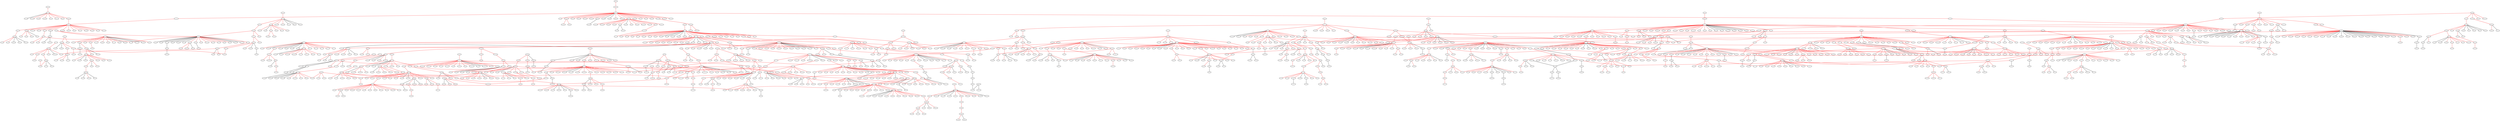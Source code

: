 strict graph "" {
	node [label="\N"];
	10	 [fontsize=0,
		height=0,
		label="*NSYNC",
		level=1,
		pos="-404.5399999999943,-836.2900000000056",
		weight=286836,
		width=0];
	1065	 [fontsize=0,
		height=0,
		label="Jessica Simpson",
		level=2,
		pos="-420.54999999999825,-717.740000000002",
		weight=298868,
		width=0];
	10 -- 1065	 [color=red];
	164	 [fontsize=0,
		height=0,
		label="Ashlee Simpson",
		level=4,
		pos="-556.549999999995,-510.2700000000004",
		weight=469115,
		width=0];
	1065 -- 164	 [color=red];
	2221	 [fontsize=0,
		height=0,
		label="The Pussycat\nDolls",
		level=5,
		pos="-893.3500000000029,-718.9100000000024",
		weight=538598,
		width=0];
	164 -- 2221	 [color=red];
	1108	 [fontsize=0,
		height=0,
		label=JoJo,
		level=4,
		pos="-827.3099999999931,-554.9699999999996",
		weight=316204,
		width=0];
	164 -- 1108	 [color=red];
	358	 [fontsize=0,
		height=0,
		label="Britney Spears",
		level=5,
		pos="-660.459999999995,-272.6399999999958",
		weight=1022718,
		width=0];
	164 -- 358	 [color=red];
	1164	 [fontsize=0,
		height=0,
		label="Katy Perry",
		level=5,
		pos="-450.6299999999944,-705.659999999999",
		weight=573653,
		width=0];
	164 -- 1164	 [color=red];
	1173	 [fontsize=0,
		height=0,
		label="Kelly Clarkson",
		level=5,
		pos="-700.5799999999945,-427.2199999999945",
		weight=841862,
		width=0];
	164 -- 1173	 [color=red];
	1265	 [fontsize=0,
		height=0,
		label="Lindsay Lohan",
		level=4,
		pos="-446.6599999999953,-407.97000000000014",
		weight=304837,
		width=0];
	164 -- 1265	 [color=red];
	1331	 [fontsize=0,
		height=0,
		label="Mandy Moore",
		level=2,
		pos="-558.3200000000013,-681.0800000000039",
		weight=281127,
		width=0];
	164 -- 1331	 [color=red];
	1411	 [fontsize=0,
		height=0,
		label="Michelle Branch",
		level=3,
		pos="-482.19999999999436,-266.8000000000065",
		weight=440679,
		width=0];
	164 -- 1411	 [color=red];
	1498	 [fontsize=0,
		height=0,
		label="Natasha Bedingfield",
		level=4,
		pos="-839.2699999999959,-660.280000000005",
		weight=634312,
		width=0];
	164 -- 1498	 [color=red];
	1538	 [fontsize=0,
		height=0,
		label="No Doubt",
		level=2,
		pos="-657.0499999999961,-945.6999999999975",
		weight=910959,
		width=0];
	164 -- 1538	 [color=red];
	1508	 [fontsize=0,
		height=0,
		label="Nelly Furtado",
		level=3,
		pos="-573.6799999999937,-311.7600000000001",
		weight=1092709,
		width=0];
	164 -- 1508	 [color=red];
	1581	 [fontsize=0,
		height=0,
		label="P!nk",
		level=3,
		pos="-802.189999999995,-535.7300000000002",
		weight=293683,
		width=0];
	164 -- 1581	 [color=red];
	1642	 [fontsize=0,
		height=0,
		label=Pink,
		level=3,
		pos="-796.6299999999928,-748.4499999999992",
		weight=748518,
		width=0];
	164 -- 1642	 [color=red];
	191	 [fontsize=0,
		height=0,
		label="Avril Lavigne",
		level=4,
		pos="-770.9599999999978,-908.3299999999975",
		weight=1025037,
		width=0];
	164 -- 191	 [color=red];
	2280	 [fontsize=0,
		height=0,
		label="The Veronicas",
		level=4,
		pos="-562.47999999999,-152.03999999999684",
		weight=247943,
		width=0];
	164 -- 2280	 [color=red];
	2395	 [fontsize=0,
		height=0,
		label="Vanessa Carlton",
		level=3,
		pos="-489.3999999999985,-346.639999999999",
		weight=403428,
		width=0];
	164 -- 2395	 [color=red];
	456	 [fontsize=0,
		height=0,
		label="Christina Aguilera",
		level=5,
		pos="-738.0399999999927,-431.13000000000017",
		weight=947487,
		width=0];
	164 -- 456	 [color=red];
	921	 [fontsize=0,
		height=0,
		label="Gwen Stefani",
		level=5,
		pos="-367.12999999999454,-463.1999999999955",
		weight=827112,
		width=0];
	164 -- 921	 [color=red];
	958	 [fontsize=0,
		height=0,
		label="Hilary Duff",
		level=2,
		pos="-649.329999999994,-330.4100000000021",
		weight=408619,
		width=0];
	164 -- 958	 [color=red];
	1422	 [fontsize=0,
		height=0,
		label="Miley Cyrus",
		level=4,
		pos="-391.1776462733684,-575.0777512231757",
		weight=216043,
		width=0];
	164 -- 1422;
	1595	 [fontsize=0,
		height=0,
		label="Paris Hilton",
		level=5,
		pos="-379.30696526367046,-521.8011158673206",
		weight=208320,
		width=0];
	164 -- 1595;
	1340	 [fontsize=0,
		height=0,
		label="Mariah Carey",
		level=4,
		pos="-1247.9700000000005,-676.9399999999947",
		weight=720333,
		width=0];
	2221 -- 1340	 [color=red];
	1143	 [fontsize=0,
		height=0,
		label="Justin Timberlake",
		level=1,
		pos="-895.7499999999952,-484.6799999999995",
		weight=972050,
		width=0];
	358 -- 1143	 [color=red];
	1922	 [fontsize=0,
		height=0,
		label="Spice Girls",
		level=2,
		pos="-579.3499999999958,-242.04000000000127",
		weight=445519,
		width=0];
	358 -- 1922	 [color=red];
	15	 [fontsize=0,
		height=0,
		label=311,
		level=2,
		pos="-597.2299999999955,-773.6899999999981",
		weight=417857,
		width=0];
	1538 -- 15	 [color=red];
	1839	 [fontsize=0,
		height=0,
		label="Sheryl Crow",
		level=1,
		pos="-503.23999999999137,-1212.3399999999997",
		weight=605660,
		width=0];
	1538 -- 1839	 [color=red];
	1871	 [fontsize=0,
		height=0,
		label="Skunk Anansie",
		level=2,
		pos="-593.6300000000008,-1193.0799999999967",
		weight=277102,
		width=0];
	1538 -- 1871	 [color=red];
	1882	 [fontsize=0,
		height=0,
		label="Smash Mouth",
		level=2,
		pos="-834.4099999999999,-1012.899999999999",
		weight=414274,
		width=0];
	1538 -- 1882	 [color=red];
	1973	 [fontsize=0,
		height=0,
		label=Sublime,
		level=2,
		pos="-401.379999999996,-934.03",
		weight=664300,
		width=0];
	1538 -- 1973	 [color=red];
	2085	 [fontsize=0,
		height=0,
		label="The Cardigans",
		level=3,
		pos="-490.6899999999998,-839.7899999999977",
		weight=804033,
		width=0];
	1538 -- 2085	 [color=red];
	2101	 [fontsize=0,
		height=0,
		label="The Cranberries",
		level=1,
		pos="-522.9300000000003,-1129.5599999999927",
		weight=1000991,
		width=0];
	1538 -- 2101	 [color=red];
	58	 [fontsize=0,
		height=0,
		label="Alanis Morissette",
		level=2,
		pos="-537.579999999997,-986.4399999999923",
		weight=881375,
		width=0];
	1538 -- 58	 [color=red];
	792	 [fontsize=0,
		height=0,
		label="Fiona Apple",
		level=3,
		pos="-534.7499999999941,-795.3799999999925",
		weight=652836,
		width=0];
	1538 -- 792	 [color=red];
	851	 [fontsize=0,
		height=0,
		label=Garbage,
		level=3,
		pos="-499.2699999999945,-1027.7299999999964",
		weight=824282,
		width=0];
	1538 -- 851	 [color=red];
	963	 [fontsize=0,
		height=0,
		label=Hole,
		level=4,
		pos="-497.9299999999939,-854.3599999999985",
		weight=360592,
		width=0];
	1538 -- 963	 [color=red];
	1980	 [fontsize=0,
		height=0,
		label="Sugar Ray",
		level=2,
		pos="-723.949967300774,-887.2927284143725",
		weight=225325,
		width=0];
	1538 -- 1980;
	586	 [fontsize=0,
		height=0,
		label="Delta Goodrem",
		level=5,
		pos="-813.9799999999984,-366.21000000000146",
		weight=210939,
		width=0];
	2280 -- 586	 [color=red];
	1907	 [fontsize=0,
		height=0,
		label="Sophie Ellis-Bextor",
		level=5,
		pos="-242.979999999999,-439.3199999999963",
		weight=310619,
		width=0];
	921 -- 1907	 [color=red];
	1064	 [fontsize=0,
		height=0,
		label="Jesse McCartney",
		level=1,
		pos="-669.6869481787489,-290.94674607209845",
		weight=202719,
		width=0];
	958 -- 1064;
	1000	 [fontsize=0,
		height=0,
		label=Incubus,
		level=1,
		pos="-149.63999999999078,-1046.7499999999998",
		weight=1214650,
		width=0];
	831	 [fontsize=0,
		height=0,
		label=Fuel,
		level=1,
		pos="93.75000000000148,-649.0099999999968",
		weight=373212,
		width=0];
	1000 -- 831	 [color=red];
	507	 [fontsize=0,
		height=0,
		label=Creed,
		level=1,
		pos="362.45000000000346,-914.139999999992",
		weight=566764,
		width=0];
	831 -- 507	 [color=red];
	1274	 [fontsize=0,
		height=0,
		label=Lit,
		level=2,
		pos="577.3900000000026,-954.2400000000005",
		weight=192681,
		width=0];
	831 -- 1274	 [color=red];
	2282	 [fontsize=0,
		height=0,
		label="The Verve\nPipe",
		level=7,
		pos="-250.089999999999,-1369.7499999999964",
		weight=171136,
		width=0];
	831 -- 2282	 [color=red];
	1363	 [fontsize=0,
		height=0,
		label="Matchbox Twenty",
		level=6,
		pos="-112.59999999999616,-723.9100000000018",
		weight=570024,
		width=0];
	831 -- 1363	 [color=red];
	1576	 [fontsize=0,
		height=0,
		label="Our Lady\nPeace",
		level=6,
		pos="178.08000000000584,-497.9599999999973",
		weight=290309,
		width=0];
	831 -- 1576	 [color=red];
	1672	 [fontsize=0,
		height=0,
		label="Puddle of\nMudd",
		level=1,
		pos="-159.98999999999637,-830.1199999999928",
		weight=394073,
		width=0];
	831 -- 1672	 [color=red];
	17	 [fontsize=0,
		height=0,
		label="3 Doors\nDown",
		level=1,
		pos="-95.41999999999416,-841.0700000000006",
		weight=949527,
		width=0];
	831 -- 17	 [color=red];
	1780	 [fontsize=0,
		height=0,
		label=Saliva,
		level=1,
		pos="-79.46999999999866,-697.8699999999949",
		weight=316243,
		width=0];
	831 -- 1780	 [color=red];
	511	 [fontsize=0,
		height=0,
		label=Crossfade,
		level=1,
		pos="-75.77000000000203,-543.3999999999915",
		weight=257392,
		width=0];
	831 -- 511	 [color=red];
	1934	 [fontsize=0,
		height=0,
		label=Staind,
		level=1,
		pos="180.69000000000415,-925.0300000000029",
		weight=597418,
		width=0];
	831 -- 1934	 [color=red];
	548	 [fontsize=0,
		height=0,
		label=Daughtry,
		level=1,
		pos="-372.7900000000001,-1091.449999999992",
		weight=206038,
		width=0];
	831 -- 548	 [color=red];
	2356	 [fontsize=0,
		height=0,
		label=Trapt,
		level=1,
		pos="36.090000000009354,-973.1999999999998",
		weight=315592,
		width=0];
	831 -- 2356	 [color=red];
	375	 [fontsize=0,
		height=0,
		label=Bush,
		level=4,
		pos="254.31999999999755,-833.0099999999964",
		weight=546559,
		width=0];
	831 -- 375	 [color=red];
	439	 [fontsize=0,
		height=0,
		label=Chevelle,
		level=1,
		pos="205.92999999999944,-949.5699999999986",
		weight=404631,
		width=0];
	831 -- 439	 [color=red];
	482	 [fontsize=0,
		height=0,
		label=Cold,
		level=1,
		pos="291.75000000000324,-722.4200000000005",
		weight=240430,
		width=0];
	831 -- 482	 [color=red];
	77	 [fontsize=0,
		height=0,
		label="Alien Ant\nFarm",
		level=1,
		pos="281.13000000000466,-579.6099999999979",
		weight=481750,
		width=0];
	831 -- 77	 [color=red];
	789	 [fontsize=0,
		height=0,
		label="Finger Eleven",
		level=1,
		pos="265.49000000000757,-602.5300000000009",
		weight=331711,
		width=0];
	831 -- 789	 [color=red];
	895	 [fontsize=0,
		height=0,
		label="Goo Goo\nDolls",
		level=7,
		pos="-50.30999999999983,-629.4100000000022",
		weight=854056,
		width=0];
	831 -- 895	 [color=red];
	960	 [fontsize=0,
		height=0,
		label=Hinder,
		level=1,
		pos="70.91999999999939,-892.2999999999988",
		weight=283860,
		width=0];
	831 -- 960	 [color=red];
	89	 [fontsize=0,
		height=0,
		label="Alter Bridge",
		level=1,
		pos="71.58678222044784,-563.0111233993237",
		weight=231894,
		width=0];
	831 -- 89;
	578	 [fontsize=0,
		height=0,
		label=Default,
		level=1,
		pos="105.128813364986,-560.9331153745367",
		weight=186893,
		width=0];
	831 -- 578;
	2204	 [fontsize=0,
		height=0,
		label="Theory of\na Deadman",
		level=1,
		pos="41.21842669693615,-577.4037935285837",
		weight=172224,
		width=0];
	831 -- 2204;
	4	 [fontsize=0,
		height=0,
		label="12 Stones",
		level=1,
		pos="228.66161687564096,-533.4811480724825",
		weight=201699,
		width=0];
	831 -- 4;
	1841	 [fontsize=0,
		height=0,
		label=Shinedown,
		level=1,
		pos="271.18497439449675,-657.0654240927875",
		weight=169326,
		width=0];
	831 -- 1841;
	1248	 [fontsize=0,
		height=0,
		label="Lenny Kravitz",
		level=8,
		pos="313.75000000000455,-1050.0899999999947",
		weight=800370,
		width=0];
	507 -- 1248	 [color=red];
	2050	 [fontsize=0,
		height=0,
		label="The Ataris",
		level=4,
		pos="812.5700000000029,-726.7799999999966",
		weight=402386,
		width=0];
	1274 -- 2050	 [color=red];
	869	 [fontsize=0,
		height=0,
		label="Gin Blossoms",
		level=2,
		pos="-22.26999999999748,-1127.4899999999932",
		weight=214073,
		width=0];
	2282 -- 869	 [color=red];
	668	 [fontsize=0,
		height=0,
		label="Duncan Sheik",
		level=8,
		pos="-249.12999999999727,-1995.4499999999966",
		weight=101168,
		width=0];
	2282 -- 668	 [color=red];
	1278	 [fontsize=0,
		height=0,
		label=Live,
		level=7,
		pos="-401.3499999999983,-1576.0000000000023",
		weight=509553,
		width=0];
	2282 -- 1278	 [color=red];
	1339	 [fontsize=0,
		height=0,
		label="Marcy Playground",
		level=7,
		pos="-63.87999999999806,-1425.3399999999983",
		weight=244071,
		width=0];
	2282 -- 1339	 [color=red];
	1822	 [fontsize=0,
		height=0,
		label=Semisonic,
		level=6,
		pos="-366.98000000000025,-1284.849999999993",
		weight=313910,
		width=0];
	2282 -- 1822	 [color=red];
	2287	 [fontsize=0,
		height=0,
		label="The Wallflowers",
		level=7,
		pos="-100.71999999999582,-1233.0000000000023",
		weight=343767,
		width=0];
	2282 -- 2287	 [color=red];
	2354	 [fontsize=0,
		height=0,
		label=Train,
		level=7,
		pos="-103.00999999999749,-1378.769999999991",
		weight=367682,
		width=0];
	2282 -- 2354	 [color=red];
	2409	 [fontsize=0,
		height=0,
		label="Vertical Horizon",
		level=7,
		pos="-261.0799999999962,-1182.809999999994",
		weight=272035,
		width=0];
	2282 -- 2409	 [color=red];
	487	 [fontsize=0,
		height=0,
		label="Collective Soul",
		level=7,
		pos="-323.74000000000365,-1660.929999999994",
		weight=380646,
		width=0];
	2282 -- 487	 [color=red];
	754	 [fontsize=0,
		height=0,
		label="Eve 6",
		level=2,
		pos="-420.2299999999998,-1422.3699999999935",
		weight=317568,
		width=0];
	2282 -- 754	 [color=red];
	755	 [fontsize=0,
		height=0,
		label=Everclear,
		level=2,
		pos="-216.4999999999966,-1508.7899999999972",
		weight=390700,
		width=0];
	2282 -- 755	 [color=red];
	619	 [fontsize=0,
		height=0,
		label=Dishwalla,
		level=7,
		pos="-188.98082037925064,-1434.191315667833",
		weight=146829,
		width=0];
	2282 -- 619;
	965	 [fontsize=0,
		height=0,
		label="Hootie &\nthe Blowfish",
		level=2,
		pos="-337.70556109145184,-1355.24040133046",
		weight=187205,
		width=0];
	2282 -- 965;
	250	 [fontsize=0,
		height=0,
		label="Better Than\nEzra",
		level=7,
		pos="-335.3490694760087,-1213.9329564271757",
		weight=234650,
		width=0];
	2282 -- 250;
	1821	 [fontsize=0,
		height=0,
		label=Seether,
		level=2,
		pos="-184.91999999999393,-724.6300000000053",
		weight=447230,
		width=0];
	511 -- 1821	 [color=red];
	1983	 [fontsize=0,
		height=0,
		label="Sunrise Avenue",
		level=8,
		pos="-528.7199999999953,-1882.14999999999",
		weight=181985,
		width=0];
	548 -- 1983	 [color=red];
	672	 [fontsize=0,
		height=0,
		label="Eagle-Eye Cherry",
		level=8,
		pos="182.04000000000087,-1094.030000000003",
		weight=300539,
		width=0];
	1248 -- 672	 [color=red];
	839	 [fontsize=0,
		height=0,
		label="Fun Lovin'\nCriminals",
		level=2,
		pos="375.85350225294366,-1113.5736199884695",
		weight=191712,
		width=0];
	1248 -- 839;
	1074	 [fontsize=0,
		height=0,
		label="Jimmy Eat\nWorld",
		level=3,
		pos="781.1300000000015,-1017.009999999999",
		weight=936209,
		width=0];
	2050 -- 1074	 [color=red];
	1978	 [fontsize=0,
		height=0,
		label=Sugarcult,
		level=1,
		pos="872.2800000000025,-339.9699999999972",
		weight=411221,
		width=0];
	2050 -- 1978	 [color=red];
	1545	 [fontsize=0,
		height=0,
		label="No Use for\na Name",
		level=4,
		pos="1000.6900000000091,-476.7599999999977",
		weight=207931,
		width=0];
	2050 -- 1545	 [color=red];
	1514	 [fontsize=0,
		height=0,
		label="New Found\nGlory",
		level=1,
		pos="853.320000000007,-918.7399999999998",
		weight=442726,
		width=0];
	2050 -- 1514	 [color=red];
	1800	 [fontsize=0,
		height=0,
		label="Saves the\nDay",
		level=6,
		pos="947.9000000000015,-638.3400000000008",
		weight=296485,
		width=0];
	2050 -- 1800	 [color=red];
	2144	 [fontsize=0,
		height=0,
		label="The Get\nUp Kids",
		level=4,
		pos="752.0500000000025,-640.9099999999969",
		weight=281990,
		width=0];
	2050 -- 2144	 [color=red];
	2254	 [fontsize=0,
		height=0,
		label="The Starting\nLine",
		level=3,
		pos="681.9600000000023,-912.5600000000023",
		weight=302519,
		width=0];
	2050 -- 2254	 [color=red];
	336	 [fontsize=0,
		height=0,
		label="Box Car\nRacer",
		level=1,
		pos="952.5500000000056,-805.1200000000074",
		weight=263873,
		width=0];
	2050 -- 336	 [color=red];
	81	 [fontsize=0,
		height=0,
		label="Alkaline Trio",
		level=3,
		pos="897.6299999999986,-572.1299999999974",
		weight=437715,
		width=0];
	2050 -- 81	 [color=red];
	2387	 [fontsize=0,
		height=0,
		label="Unwritten Law",
		level=5,
		pos="724.1538365029814,-718.437516473382",
		weight=221129,
		width=0];
	2050 -- 2387;
	93	 [fontsize=0,
		height=0,
		label="Amber Pacific",
		level=4,
		pos="990.0832070155543,-720.6872723069403",
		weight=172617,
		width=0];
	2050 -- 93;
	1767	 [fontsize=0,
		height=0,
		label=Rufio,
		level=4,
		pos="728.7659047010266,-756.1719820706663",
		weight=176498,
		width=0];
	2050 -- 1767;
	97	 [fontsize=0,
		height=0,
		label="American Hi-Fi",
		level=1,
		pos="658.9150464827148,-637.6833375749175",
		weight=214134,
		width=0];
	2050 -- 97;
	1416	 [fontsize=0,
		height=0,
		label=Midtown,
		level=4,
		pos="917.9111126832368,-869.7880766052981",
		weight=177685,
		width=0];
	2050 -- 1416;
	19	 [fontsize=0,
		height=0,
		label="4 Non\nBlondes",
		level=1,
		pos="207.30999999999455,-1249.6099999999938",
		weight=176534,
		width=0];
	869 -- 19	 [color=red];
	1121	 [fontsize=0,
		height=0,
		label="Josh Kelley",
		level=5,
		pos="95.19000000000585,-2074.7099999999928",
		weight=144777,
		width=0];
	668 -- 1121	 [color=red];
	1835	 [fontsize=0,
		height=0,
		label="Shawn Colvin",
		level=1,
		pos="-136.18999999999494,-2332.000000000003",
		weight=171442,
		width=0];
	668 -- 1835	 [color=red];
	1272	 [fontsize=0,
		height=0,
		label="Lisa Loeb",
		level=1,
		pos="-383.4300000000037,-2195.0699999999997",
		weight=274835,
		width=0];
	668 -- 1272	 [color=red];
	1631	 [fontsize=0,
		height=0,
		label="Pete Yorn",
		level=5,
		pos="-234.99999999999557,-1822.5899999999897",
		weight=273882,
		width=0];
	668 -- 1631	 [color=red];
	2331	 [fontsize=0,
		height=0,
		label="Toad the\nWet Sprocket",
		level=1,
		pos="199.60000000000537,-2285.9500000000053",
		weight=155873,
		width=0];
	668 -- 2331	 [color=red];
	2342	 [fontsize=0,
		height=0,
		label=Tonic,
		level=7,
		pos="-153.43999999999005,-1948.1399999999985",
		weight=204494,
		width=0];
	668 -- 2342	 [color=red];
	975	 [fontsize=0,
		height=0,
		label="Howie Day",
		level=8,
		pos="-138.969999999994,-2206.069999999992",
		weight=376179,
		width=0];
	668 -- 975	 [color=red];
	1367	 [fontsize=0,
		height=0,
		label="Matt Nathanson",
		level=6,
		pos="-419.0572681131946,-1943.7510295337133",
		weight=227609,
		width=0];
	668 -- 1367;
	1605	 [fontsize=0,
		height=0,
		label="Paula Cole",
		level=1,
		pos="-460.845490780971,-1710.197846728328",
		weight=176111,
		width=0];
	668 -- 1605;
	303	 [fontsize=0,
		height=0,
		label="Blue October",
		level=5,
		pos="-127.69312033214612,-1498.5637683577647",
		weight=223936,
		width=0];
	619 -- 303;
	1567	 [fontsize=0,
		height=0,
		label=OneRepublic,
		level=6,
		pos="-532.0799999999967,-2344.270000000002",
		weight=293660,
		width=0];
	1983 -- 1567	 [color=red];
	1857	 [fontsize=0,
		height=0,
		label="Simple Plan",
		level=1,
		pos="-493.0499999999947,-2012.7299999999855",
		weight=581407,
		width=0];
	1983 -- 1857	 [color=red];
	2084	 [fontsize=0,
		height=0,
		label="The Calling",
		level=2,
		pos="-669.449999999993,-2034.3399999999979",
		weight=385698,
		width=0];
	1983 -- 2084	 [color=red];
	2229	 [fontsize=0,
		height=0,
		label="The Rasmus",
		level=2,
		pos="-684.2300000000041,-1756.2700000000027",
		weight=373522,
		width=0];
	1983 -- 2229	 [color=red];
	964	 [fontsize=0,
		height=0,
		label=Hoobastank,
		level=1,
		pos="-720.2399999999911,-1939.3999999999965",
		weight=713239,
		width=0];
	1983 -- 964	 [color=red];
	1706	 [fontsize=0,
		height=0,
		label=Reamonn,
		level=8,
		pos="-351.2172000475732,-1875.7612595343353",
		weight=196349,
		width=0];
	1983 -- 1706;
	1001	 [fontsize=0,
		height=0,
		label="India.Arie",
		level=3,
		pos="-1779.2899999999972,-2807.980000000006",
		weight=272268,
		width=0];
	1476	 [fontsize=0,
		height=0,
		label=Musiq,
		level=5,
		pos="-1952.2499999999932,-2724.3299999999945",
		weight=110855,
		width=0];
	1001 -- 1476	 [color=red];
	1083	 [fontsize=0,
		height=0,
		label=Joe,
		level=1,
		pos="-2008.4500000000012,-3092.3099999999968",
		weight=135278,
		width=0];
	1476 -- 1083	 [color=red];
	1097	 [fontsize=0,
		height=0,
		label="John Legend",
		level=3,
		pos="-2151.72,-2614.59",
		weight=420828,
		width=0];
	1476 -- 1097	 [color=red];
	1236	 [fontsize=0,
		height=0,
		label="Lauryn Hill",
		level=2,
		pos="-1883.8299999999986,-2389.8200000000065",
		weight=406920,
		width=0];
	1476 -- 1236	 [color=red];
	742	 [fontsize=0,
		height=0,
		label="Erykah Badu",
		level=5,
		pos="-1780.9999999999982,-2635.2900000000027",
		weight=382640,
		width=0];
	1476 -- 742	 [color=red];
	342	 [fontsize=0,
		height=0,
		label="Boyz II\nMen",
		level=1,
		pos="-2270.852626446858,-2881.4433552691085",
		weight=224997,
		width=0];
	1476 -- 342;
	1069	 [fontsize=0,
		height=0,
		label="Jill Scott",
		level=5,
		pos="-1786.829664660066,-3038.699770554957",
		weight=233196,
		width=0];
	1476 -- 1069;
	1744	 [fontsize=0,
		height=0,
		label="Robin Thicke",
		level=4,
		pos="-2101.3176862952832,-2401.884555179755",
		weight=168586,
		width=0];
	1476 -- 1744;
	1283	 [fontsize=0,
		height=0,
		label=Lloyd,
		level=7,
		pos="-1983.469999999999,-3374.699999999997",
		weight=127864,
		width=0];
	1083 -- 1283	 [color=red];
	1520	 [fontsize=0,
		height=0,
		label="Ne-Yo",
		level=3,
		pos="-2256.3899999999985,-2970.060000000006",
		weight=449705,
		width=0];
	1083 -- 1520	 [color=red];
	1736	 [fontsize=0,
		height=0,
		label="R. Kelly",
		level=1,
		pos="-2441.4399999999882,-3238.6499999999933",
		weight=377998,
		width=0];
	1083 -- 1736	 [color=red];
	2391	 [fontsize=0,
		height=0,
		label=Usher,
		level=1,
		pos="-1639.3299999999986,-3288.7099999999978",
		weight=546757,
		width=0];
	1083 -- 2391	 [color=red];
	503	 [fontsize=0,
		height=0,
		label="Craig David",
		level=6,
		pos="-1793.119999999988,-3047.5199999999872",
		weight=312181,
		width=0];
	1083 -- 503	 [color=red];
	1344	 [fontsize=0,
		height=0,
		label=Mario,
		level=6,
		pos="-2202.6286814428945,-3389.7774430183085",
		weight=209723,
		width=0];
	1083 -- 1344;
	2464	 [fontsize=0,
		height=0,
		label="Wyclef Jean",
		level=3,
		pos="-1527.169999999997,-1847.8100000000031",
		weight=255232,
		width=0];
	1236 -- 2464	 [color=red];
	1815	 [fontsize=0,
		height=0,
		label="Sean Kingston",
		level=3,
		pos="-2072.4399999999937,-3515.229999999996",
		weight=289357,
		width=0];
	1283 -- 1815	 [color=red];
	450	 [fontsize=0,
		height=0,
		label="Chris Brown",
		level=3,
		pos="-1857.0499999999997,-3496.4899999999934",
		weight=451767,
		width=0];
	1283 -- 450	 [color=red];
	1305	 [fontsize=0,
		height=0,
		label=Ludacris,
		level=7,
		pos="-1037.7499999999982,-1416.929999999998",
		weight=423907,
		width=0];
	2464 -- 1305	 [color=red];
	275	 [fontsize=0,
		height=0,
		label="Black Eyed\nPeas",
		level=7,
		pos="-1848.7499999999977,-2070.089999999986",
		weight=957174,
		width=0];
	2464 -- 275	 [color=red];
	56	 [fontsize=0,
		height=0,
		label=Akon,
		level=2,
		pos="-1651.939999999991,-1791.9600000000028",
		weight=589097,
		width=0];
	2464 -- 56	 [color=red];
	1003	 [fontsize=0,
		height=0,
		label=Infernal,
		level=3,
		pos="-265.61999999999443,-597.8600000000029",
		weight=147992,
		width=0];
	1212	 [fontsize=0,
		height=0,
		label="Kylie Minogue",
		level=2,
		pos="-371.8399999999965,-610.3899999999967",
		weight=780058,
		width=0];
	1003 -- 1212	 [color=red];
	2385	 [fontsize=0,
		height=0,
		label="Uniting Nations",
		level=7,
		pos="-230.77999999999383,-841.3300000000002",
		weight=103026,
		width=0];
	1003 -- 2385	 [color=red];
	413	 [fontsize=0,
		height=0,
		label=Cascada,
		level=5,
		pos="-232.31999999999948,-677.7199999999941",
		weight=422222,
		width=0];
	1003 -- 413	 [color=red];
	910	 [fontsize=0,
		height=0,
		label="Groove Coverage",
		level=6,
		pos="-303.92000000000303,-774.039999999994",
		weight=249442,
		width=0];
	1003 -- 910	 [color=red];
	986	 [fontsize=0,
		height=0,
		label="Ian Van\nDahl",
		level=2,
		pos="242.12000000000364,-437.78000000000014",
		weight=207732,
		width=0];
	1003 -- 986	 [color=red];
	1212 -- 1907	 [color=red];
	878	 [fontsize=0,
		height=0,
		label="Global Deejays",
		level=4,
		pos="-303.07999999999663,-967.0299999999951",
		weight=154709,
		width=0];
	2385 -- 878	 [color=red];
	815	 [fontsize=0,
		height=0,
		label=Fragma,
		level=2,
		pos="503.9000000000051,-665.3900000000004",
		weight=196835,
		width=0];
	986 -- 815	 [color=red];
	1861	 [fontsize=0,
		height=0,
		label="Siobhan Donaghy",
		level=4,
		pos="-50.32000000000028,-375.14999999999867",
		weight=105076,
		width=0];
	1907 -- 1861	 [color=red];
	1144	 [fontsize=0,
		height=0,
		label="Just Jack",
		level=6,
		pos="48.15000000000339,-268.349999999995",
		weight=182697,
		width=0];
	1907 -- 1144	 [color=red];
	1218	 [fontsize=0,
		height=0,
		label="Lady GaGa",
		level=4,
		pos="-113.61999999999534,-489.2899999999964",
		weight=461534,
		width=0];
	1907 -- 1218	 [color=red];
	1263	 [fontsize=0,
		height=0,
		label="Lily Allen",
		level=3,
		pos="-400.1400000000017,-625.6100000000079",
		weight=735619,
		width=0];
	1907 -- 1263	 [color=red];
	131	 [fontsize=0,
		height=0,
		label=Annie,
		level=4,
		pos="-346.4099999999928,-284.55000000000064",
		weight=259435,
		width=0];
	1907 -- 131	 [color=red];
	1322	 [fontsize=0,
		height=0,
		label=Madonna,
		level=3,
		pos="-201.01999999999396,-300.5299999999939",
		weight=1223315,
		width=0];
	1907 -- 1322	 [color=red];
	1385	 [fontsize=0,
		height=0,
		label="Melanie C",
		level=3,
		pos="-217.8699999999958,-495.0499999999961",
		weight=274824,
		width=0];
	1907 -- 1385	 [color=red];
	1417	 [fontsize=0,
		height=0,
		label=Mika,
		level=4,
		pos="-396.54999999999586,-373.3599999999984",
		weight=692106,
		width=0];
	1907 -- 1417	 [color=red];
	1747	 [fontsize=0,
		height=0,
		label=Robyn,
		level=4,
		pos="-275.0499999999979,-282.62000000000165",
		weight=309001,
		width=0];
	1907 -- 1747	 [color=red];
	1807	 [fontsize=0,
		height=0,
		label="Scissor Sisters",
		level=5,
		pos="-423.98999999999876,-518.1599999999969",
		weight=603869,
		width=0];
	1907 -- 1807	 [color=red];
	1977	 [fontsize=0,
		height=0,
		label=Sugababes,
		level=4,
		pos="-99.64000000000317,-316.8799999999991",
		weight=580581,
		width=0];
	1907 -- 1977	 [color=red];
	604	 [fontsize=0,
		height=0,
		label=Dido,
		level=3,
		pos="-181.34999999999934,-291.89000000000163",
		weight=957515,
		width=0];
	1907 -- 604	 [color=red];
	872	 [fontsize=0,
		height=0,
		label="Girls Aloud",
		level=2,
		pos="-99.17999999999313,-469.719999999998",
		weight=329039,
		width=0];
	1907 -- 872	 [color=red];
	889	 [fontsize=0,
		height=0,
		label=Goldfrapp,
		level=3,
		pos="-397.4499999999972,-249.12999999999977",
		weight=906439,
		width=0];
	1907 -- 889	 [color=red];
	1704	 [fontsize=0,
		height=0,
		label="Róisín Murphy",
		level=5,
		pos="-252.82901354193018,-527.5810442447471",
		weight=218622,
		width=0];
	1907 -- 1704;
	1825	 [fontsize=0,
		height=0,
		label=September,
		level=3,
		pos="-178.48898493318882,-500.3767275128211",
		weight=237685,
		width=0];
	1907 -- 1825;
	242	 [fontsize=0,
		height=0,
		label="Benny Benassi",
		level=4,
		pos="-373.7299999999965,-973.6799999999979",
		weight=348601,
		width=0];
	878 -- 242	 [color=red];
	777	 [fontsize=0,
		height=0,
		label="Fedde le\nGrand",
		level=4,
		pos="-291.07396357445737,-985.7060147456814",
		weight=192475,
		width=0];
	878 -- 777;
	1999	 [fontsize=0,
		height=0,
		label="System F",
		level=2,
		pos="653.320000000002,-783.5799999999931",
		weight=115545,
		width=0];
	815 -- 1999	 [color=red];
	172	 [fontsize=0,
		height=0,
		label=ATB,
		level=2,
		pos="523.4599999999982,-732.13",
		weight=438399,
		width=0];
	815 -- 172	 [color=red];
	633	 [fontsize=0,
		height=0,
		label="DJ Sammy",
		level=2,
		pos="403.0500000000025,-648.0599999999972",
		weight=208956,
		width=0];
	815 -- 633	 [color=red];
	20	 [fontsize=0,
		height=0,
		label="4 Strings",
		level=2,
		pos="560.5982522311815,-597.0356058994589",
		weight=175971,
		width=0];
	815 -- 20;
	991	 [fontsize=0,
		height=0,
		label=iiO,
		level=2,
		pos="444.8125253130138,-731.6899648117258",
		weight=173451,
		width=0];
	815 -- 991;
	1796	 [fontsize=0,
		height=0,
		label="Sash!",
		level=4,
		pos="592.2238661306337,-656.1212530156131",
		weight=195018,
		width=0];
	815 -- 1796;
	1997	 [fontsize=0,
		height=0,
		label=Sylver,
		level=2,
		pos="489.47117052115846,-488.35929962416276",
		weight=169309,
		width=0];
	815 -- 1997;
	1161	 [fontsize=0,
		height=0,
		label="Kate Ryan",
		level=3,
		pos="461.9835887750751,-680.0449725265232",
		weight=193438,
		width=0];
	815 -- 1161;
	1477	 [fontsize=0,
		height=0,
		label="Mutya Buena",
		level=4,
		pos="13.920000000007008,-455.64999999999515",
		weight=149083,
		width=0];
	1861 -- 1477	 [color=red];
	2132	 [fontsize=0,
		height=0,
		label="The Feeling",
		level=3,
		pos="285.6100000000097,-289.26999999999634",
		weight=291405,
		width=0];
	1144 -- 2132	 [color=red];
	1405	 [fontsize=0,
		height=0,
		label="M.I.A.",
		level=8,
		pos="300.88999999999896,-389.52000000000135",
		weight=563873,
		width=0];
	1144 -- 1405	 [color=red];
	181	 [fontsize=0,
		height=0,
		label="Audio Bullys",
		level=5,
		pos="-16.589999999999122,-103.43000000000023",
		weight=206117,
		width=0];
	1144 -- 181	 [color=red];
	1948	 [fontsize=0,
		height=0,
		label="Stereo MC's",
		level=6,
		pos="-578.6000000000006,-84.82000000000261",
		weight=181042,
		width=0];
	1144 -- 1948	 [color=red];
	213	 [fontsize=0,
		height=0,
		label="Basement Jaxx",
		level=5,
		pos="-54.78999999999553,-196.8399999999953",
		weight=580544,
		width=0];
	1144 -- 213	 [color=red];
	2259	 [fontsize=0,
		height=0,
		label="The Streets",
		level=6,
		pos="-314.95999999999674,-216.35999999999922",
		weight=459699,
		width=0];
	1144 -- 2259	 [color=red];
	2271	 [fontsize=0,
		height=0,
		label="The Ting\nTings",
		level=4,
		pos="428.52000000000453,-370.6499999999987",
		weight=553469,
		width=0];
	1144 -- 2271	 [color=red];
	390	 [fontsize=0,
		height=0,
		label="Calvin Harris",
		level=6,
		pos="369.0399999999995,-433.23999999999927",
		weight=264959,
		width=0];
	1144 -- 390	 [color=red];
	534	 [fontsize=0,
		height=0,
		label="Daniel Bedingfield",
		level=6,
		pos="-679.7699999999918,-71.71000000000038",
		weight=188172,
		width=0];
	1144 -- 534	 [color=red];
	744	 [fontsize=0,
		height=0,
		label=Estelle,
		level=2,
		pos="201.64000000000618,-278.0900000000014",
		weight=237700,
		width=0];
	1144 -- 744	 [color=red];
	87	 [fontsize=0,
		height=0,
		label=Alphabeat,
		level=4,
		pos="-395.7548379326347,-210.71164974538516",
		weight=204174,
		width=0];
	131 -- 87;
	1370	 [fontsize=0,
		height=0,
		label="Mauro Picotto",
		level=8,
		pos="604.3899999999976,-852.2599999999982",
		weight=131819,
		width=0];
	1999 -- 1370	 [color=red];
	442	 [fontsize=0,
		height=0,
		label=Chicane,
		level=2,
		pos="590.7999999999997,-582.1699999999972",
		weight=332065,
		width=0];
	1999 -- 442	 [color=red];
	544	 [fontsize=0,
		height=0,
		label=Darude,
		level=4,
		pos="434.0600000000063,-682.6500000000003",
		weight=334531,
		width=0];
	633 -- 544	 [color=red];
	691	 [fontsize=0,
		height=0,
		label="Eiffel 65",
		level=4,
		pos="325.32877748151395,-605.0899340336282",
		weight=192523,
		width=0];
	633 -- 691;
	1004	 [fontsize=0,
		height=0,
		label="In Flames",
		level=4,
		pos="317.9400000000062,2714.83",
		weight=514041,
		width=0];
	542	 [fontsize=0,
		height=0,
		label="Dark Tranquillity",
		level=5,
		pos="218.75000000000261,2564.060000000006",
		weight=232932,
		width=0];
	1004 -- 542	 [color=red];
	101	 [fontsize=0,
		height=0,
		label="Amon Amarth",
		level=5,
		pos="125.18000000000939,2767.110000000006",
		weight=224808,
		width=0];
	542 -- 101	 [color=red];
	149	 [fontsize=0,
		height=0,
		label="Arch Enemy",
		level=5,
		pos="360.9200000000026,2301.200000000002",
		weight=307623,
		width=0];
	542 -- 149	 [color=red];
	103	 [fontsize=0,
		height=0,
		label=Amorphis,
		level=5,
		pos="59.896564793920334,2484.6015446984125",
		weight=206114,
		width=0];
	542 -- 103;
	1896	 [fontsize=0,
		height=0,
		label=Soilwork,
		level=4,
		pos="396.20315620693736,2556.4155675236366",
		weight=209276,
		width=0];
	542 -- 1896;
	731	 [fontsize=0,
		height=0,
		label=Ensiferum,
		level=5,
		pos="112.68999999999915,2971.529999999987",
		weight=181637,
		width=0];
	101 -- 731	 [color=red];
	1226	 [fontsize=0,
		height=0,
		label="Lamb of\nGod",
		level=4,
		pos="400.8100000000004,1402.8400000000001",
		weight=310308,
		width=0];
	149 -- 1226	 [color=red];
	2150	 [fontsize=0,
		height=0,
		label="The Haunted",
		level=5,
		pos="477.6199999999999,2686.7099999999964",
		weight=138500,
		width=0];
	149 -- 2150	 [color=red];
	446	 [fontsize=0,
		height=0,
		label="Children of\nBodom",
		level=5,
		pos="61.33000000000675,3120.710000000003",
		weight=450449,
		width=0];
	731 -- 446	 [color=red];
	791	 [fontsize=0,
		height=0,
		label=Finntroll,
		level=8,
		pos="286.8966518696816,3006.17249471451",
		weight=193715,
		width=0];
	731 -- 791;
	1543	 [fontsize=0,
		height=0,
		label=Norther,
		level=5,
		pos="25.58667406515724,2954.2087526427485",
		weight=145502,
		width=0];
	731 -- 1543;
	1826	 [fontsize=0,
		height=0,
		label=Sepultura,
		level=5,
		pos="185.50000000000318,665.9500000000013",
		weight=376107,
		width=0];
	1226 -- 1826	 [color=red];
	1361	 [fontsize=0,
		height=0,
		label=Mastodon,
		level=7,
		pos="551.9800000000122,2017.9100000000053",
		weight=241190,
		width=0];
	1226 -- 1361	 [color=red];
	296	 [fontsize=0,
		height=0,
		label=Bloodbath,
		level=5,
		pos="411.2300000000075,2981.059999999997",
		weight=104489,
		width=0];
	2150 -- 296	 [color=red];
	1005	 [fontsize=0,
		height=0,
		label="Ingrid Michaelson",
		level=3,
		pos="572.2700000000032,-1348.1799999999998",
		weight=254827,
		width=0];
	1713	 [fontsize=0,
		height=0,
		label="Regina Spektor",
		level=3,
		pos="323.0100000000062,-1517.6299999999956",
		weight=689251,
		width=0];
	1005 -- 1713	 [color=red];
	2362	 [fontsize=0,
		height=0,
		label="Tristan Prettyman",
		level=5,
		pos="739.2299999999996,-1525.490000000002",
		weight=153970,
		width=0];
	1005 -- 2362	 [color=red];
	1079	 [fontsize=0,
		height=0,
		label="Joanna Newsom",
		level=3,
		pos="539.3899999999985,-1507.7199999999973",
		weight=368213,
		width=0];
	1713 -- 1079	 [color=red];
	1432	 [fontsize=0,
		height=0,
		label=Mirah,
		level=6,
		pos="418.8500000000109,-1412.2999999999988",
		weight=308944,
		width=0];
	1713 -- 1432	 [color=red];
	1160	 [fontsize=0,
		height=0,
		label="Kate Nash",
		level=3,
		pos="288.4200000000014,-1575.5900000000001",
		weight=512121,
		width=0];
	1713 -- 1160	 [color=red];
	1731	 [fontsize=0,
		height=0,
		label="Rilo Kiley",
		level=6,
		pos="487.4500000000053,-1609.1200000000013",
		weight=558451,
		width=0];
	1713 -- 1731	 [color=red];
	2121	 [fontsize=0,
		height=0,
		label="The Dresden\nDolls",
		level=8,
		pos="375.1299999999973,-1717.2699999999927",
		weight=329837,
		width=0];
	1713 -- 2121	 [color=red];
	997	 [fontsize=0,
		height=0,
		label="Imogen Heap",
		level=3,
		pos="343.93999999999954,-1727.4199999999983",
		weight=677093,
		width=0];
	1713 -- 997	 [color=red];
	44	 [fontsize=0,
		height=0,
		label="A Fine\nFrenzy",
		level=3,
		pos="251.67920137370493,-1464.7250648213553",
		weight=229882,
		width=0];
	1713 -- 44;
	1018	 [fontsize=0,
		height=0,
		label="Jack Johnson",
		level=7,
		pos="914.4900000000043,-1300.2500000000027",
		weight=1099826,
		width=0];
	2362 -- 1018	 [color=red];
	1142	 [fontsize=0,
		height=0,
		label="Justin Nozuka",
		level=5,
		pos="1338.3800000000042,-1188.3299999999922",
		weight=107972,
		width=0];
	2362 -- 1142	 [color=red];
	104	 [fontsize=0,
		height=0,
		label="Amos Lee",
		level=4,
		pos="577.9600000000041,-1534.059999999995",
		weight=276612,
		width=0];
	2362 -- 104	 [color=red];
	1045	 [fontsize=0,
		height=0,
		label="Jason Mraz",
		level=8,
		pos="613.0799999999996,-1782.1200000000072",
		weight=643326,
		width=0];
	2362 -- 1045	 [color=red];
	2362 -- 1121	 [color=red];
	1209	 [fontsize=0,
		height=0,
		label="KT Tunstall",
		level=3,
		pos="943.2900000000071,-1613.1599999999903",
		weight=684225,
		width=0];
	2362 -- 1209	 [color=red];
	128	 [fontsize=0,
		height=0,
		label="Anna Nalick",
		level=3,
		pos="828.8700000000017,-1345.7099999999914",
		weight=305049,
		width=0];
	2362 -- 128	 [color=red];
	1684	 [fontsize=0,
		height=0,
		label="Rachael Yamagata",
		level=3,
		pos="799.0200000000059,-1763.3299999999977",
		weight=348857,
		width=0];
	2362 -- 1684	 [color=red];
	1790	 [fontsize=0,
		height=0,
		label="Sara Bareilles",
		level=3,
		pos="613.2500000000068,-1845.5099999999957",
		weight=351048,
		width=0];
	2362 -- 1790	 [color=red];
	2288	 [fontsize=0,
		height=0,
		label="The Weepies",
		level=4,
		pos="721.0000000000041,-1913.4499999999962",
		weight=220100,
		width=0];
	2362 -- 2288	 [color=red];
	481	 [fontsize=0,
		height=0,
		label="Colbie Caillat",
		level=3,
		pos="562.470000000003,-1686.0099999999961",
		weight=374979,
		width=0];
	2362 -- 481	 [color=red];
	345	 [fontsize=0,
		height=0,
		label="Brandi Carlile",
		level=3,
		pos="713.3187536753358,-1349.7724217399082",
		weight=177229,
		width=0];
	2362 -- 345;
	1437	 [fontsize=0,
		height=0,
		label="Missy Higgins",
		level=3,
		pos="854.4199299116066,-1660.691109620624",
		weight=190785,
		width=0];
	2362 -- 1437;
	841	 [fontsize=0,
		height=0,
		label="G. Love &\nSpecial Sauce",
		level=2,
		pos="827.9123232617685,-1520.750744803579",
		weight=192410,
		width=0];
	2362 -- 841;
	352	 [fontsize=0,
		height=0,
		label="Brett Dennen",
		level=4,
		pos="574.3606108833847,-1459.41319220783",
		weight=174875,
		width=0];
	2362 -- 352;
	1366	 [fontsize=0,
		height=0,
		label="Matt Costa",
		level=4,
		pos="409.2822116948929,-1657.1209119292403",
		weight=229045,
		width=0];
	2362 -- 1366;
	1147	 [fontsize=0,
		height=0,
		label="Kaki King",
		level=5,
		pos="557.5700000000037,-1295.6899999999926",
		weight=105886,
		width=0];
	1432 -- 1147	 [color=red];
	830	 [fontsize=0,
		height=0,
		label="Frou Frou",
		level=3,
		pos="285.71000000001374,-1799.4699999999998",
		weight=640714,
		width=0];
	997 -- 830	 [color=red];
	549	 [fontsize=0,
		height=0,
		label="Dave Matthews &\nTim Reynolds",
		level=7,
		pos="1088.2100000000019,-1040.7299999999993",
		weight=110409,
		width=0];
	1018 -- 549	 [color=red];
	1031	 [fontsize=0,
		height=0,
		label="James Morrison",
		level=3,
		pos="1485.4900000000052,-1144.259999999997",
		weight=450459,
		width=0];
	1142 -- 1031	 [color=red];
	1590	 [fontsize=0,
		height=0,
		label="Paolo Nutini",
		level=3,
		pos="1431.019999999998,-1115.3000000000015",
		weight=366738,
		width=0];
	1142 -- 1590	 [color=red];
	2018	 [fontsize=0,
		height=0,
		label="Teddy Geiger",
		level=8,
		pos="1313.6724636921326,-1151.4343173348652",
		weight=171716,
		width=0];
	1142 -- 2018;
	412	 [fontsize=0,
		height=0,
		label="Cary Brothers",
		level=4,
		pos="514.6500000000027,-2058.5799999999963",
		weight=273940,
		width=0];
	2288 -- 412	 [color=red];
	758	 [fontsize=0,
		height=0,
		label=Everlast,
		level=5,
		pos="916.6579725810404,-1515.8309308555185",
		weight=207852,
		width=0];
	841 -- 758;
	1750	 [fontsize=0,
		height=0,
		label="Rodrigo y\nGabriela",
		level=8,
		pos="614.2099999999996,-1226.9400000000007",
		weight=133313,
		width=0];
	1147 -- 1750	 [color=red];
	1101	 [fontsize=0,
		height=0,
		label="John Mayer",
		level=5,
		pos="1121.3100000000004,-1227.619999999999",
		weight=788419,
		width=0];
	549 -- 1101	 [color=red];
	1102	 [fontsize=0,
		height=0,
		label="John Mayer\nTrio",
		level=5,
		pos="1043.4,-814.0200000000016",
		weight=101264,
		width=0];
	549 -- 1102	 [color=red];
	1639	 [fontsize=0,
		height=0,
		label=Phish,
		level=7,
		pos="840.0299999999975,-1014.6899999999946",
		weight=166021,
		width=0];
	549 -- 1639	 [color=red];
	1702	 [fontsize=0,
		height=0,
		label="Ray LaMontagne",
		level=4,
		pos="1241.7600000000016,-1142.7299999999996",
		weight=343547,
		width=0];
	549 -- 1702	 [color=red];
	552	 [fontsize=0,
		height=0,
		label="Dave Matthews\nBand",
		level=7,
		pos="984.31000000001,-1131.520000000001",
		weight=629789,
		width=0];
	549 -- 552	 [color=red];
	556	 [fontsize=0,
		height=0,
		label="David Gray",
		level=4,
		pos="990.1700000000009,-995.2100000000024",
		weight=553719,
		width=0];
	549 -- 556	 [color=red];
	620	 [fontsize=0,
		height=0,
		label=Dispatch,
		level=8,
		pos="1392.3699999999994,-918.0499999999996",
		weight=251459,
		width=0];
	549 -- 620	 [color=red];
	643	 [fontsize=0,
		height=0,
		label="Donavon Frankenreiter",
		level=5,
		pos="1130.4859087507775,-962.6290234490168",
		weight=220328,
		width=0];
	549 -- 643;
	551	 [fontsize=0,
		height=0,
		label="Dave Matthews",
		level=8,
		pos="1441.6178103543234,-1076.71832537525",
		weight=184828,
		width=0];
	549 -- 551;
	306	 [fontsize=0,
		height=0,
		label="Blues Traveler",
		level=6,
		pos="868.8337149031768,-761.3265542090178",
		weight=178990,
		width=0];
	549 -- 306;
	2093	 [fontsize=0,
		height=0,
		label="The Click\nFive",
		level=1,
		pos="1288.871151485459,-1114.5575818038737",
		weight=111724,
		width=0];
	2018 -- 2093;
	1006	 [fontsize=0,
		height=0,
		label=Interpol,
		level=5,
		pos="-244.45999999999663,3055.210000000001",
		weight=1087041,
		width=0];
	1127	 [fontsize=0,
		height=0,
		label="Joy Division",
		level=6,
		pos="-308.68999999999664,2848.020000000005",
		weight=764356,
		width=0];
	1006 -- 1127	 [color=red];
	1456	 [fontsize=0,
		height=0,
		label=Morrissey,
		level=8,
		pos="-173.72999999999615,2859.1200000000003",
		weight=581637,
		width=0];
	1127 -- 1456	 [color=red];
	1515	 [fontsize=0,
		height=0,
		label="New Order",
		level=8,
		pos="-582.059999999997,2743.5500000000025",
		weight=741154,
		width=0];
	1127 -- 1515	 [color=red];
	1840	 [fontsize=0,
		height=0,
		label="She Wants\nRevenge",
		level=6,
		pos="-352.01999999998964,2645.6799999999935",
		weight=257284,
		width=0];
	1127 -- 1840	 [color=red];
	1862	 [fontsize=0,
		height=0,
		label="Siouxsie and\nthe Banshees",
		level=3,
		pos="-486.21999999999935,2550.7400000000034",
		weight=340087,
		width=0];
	1127 -- 1862	 [color=red];
	1905	 [fontsize=0,
		height=0,
		label="Sonic Youth",
		level=6,
		pos="248.6599999999961,2190.1199999999913",
		weight=746676,
		width=0];
	1127 -- 1905	 [color=red];
	2105	 [fontsize=0,
		height=0,
		label="The Cure",
		level=6,
		pos="-711.510000000005,2800.719999999989",
		weight=1344110,
		width=0];
	1127 -- 2105	 [color=red];
	216	 [fontsize=0,
		height=0,
		label=Bauhaus,
		level=6,
		pos="-408.6199999999992,3094.24",
		weight=251617,
		width=0];
	1127 -- 216	 [color=red];
	2247	 [fontsize=0,
		height=0,
		label="The Smiths",
		level=6,
		pos="-600.7399999999993,2934.2000000000035",
		weight=847939,
		width=0];
	1127 -- 2247	 [color=red];
	380	 [fontsize=0,
		height=0,
		label=Buzzcocks,
		level=7,
		pos="-712.9599999999944,3137.010000000002",
		weight=307283,
		width=0];
	1127 -- 380	 [color=red];
	2481	 [fontsize=0,
		height=0,
		label="Yo La\nTengo",
		level=6,
		pos="-134.67999999999097,1583.609999999997",
		weight=501036,
		width=0];
	1905 -- 2481	 [color=red];
	2244	 [fontsize=0,
		height=0,
		label="The Sisters\nof Mercy",
		level=6,
		pos="-542.2113087076725,3423.398931552104",
		weight=224487,
		width=0];
	216 -- 2244;
	1692	 [fontsize=0,
		height=0,
		label=Ramones,
		level=6,
		pos="-890.9400000000014,3104.400000000005",
		weight=757401,
		width=0];
	380 -- 1692	 [color=red];
	2163	 [fontsize=0,
		height=0,
		label="The Jam",
		level=7,
		pos="-815.9400000000021,3284.619999999994",
		weight=316470,
		width=0];
	380 -- 2163	 [color=red];
	2230	 [fontsize=0,
		height=0,
		label="The Raveonettes",
		level=7,
		pos="-108.33999999999787,787.160000000002",
		weight=225545,
		width=0];
	2481 -- 2230	 [color=red];
	1614	 [fontsize=0,
		height=0,
		label=Pavement,
		level=5,
		pos="-45.390000000001805,1542.6899999999996",
		weight=464010,
		width=0];
	2481 -- 1614	 [color=red];
	1947	 [fontsize=0,
		height=0,
		label=Stereolab,
		level=7,
		pos="-150.7099999999988,1767.2500000000036",
		weight=314069,
		width=0];
	2481 -- 1947	 [color=red];
	2286	 [fontsize=0,
		height=0,
		label="The Walkmen",
		level=4,
		pos="62.66000000000133,1809.4500000000035",
		weight=334187,
		width=0];
	2481 -- 2286	 [color=red];
	1300	 [fontsize=0,
		height=0,
		label=Low,
		level=8,
		pos="-311.97743031428865,1572.9478613948222",
		weight=226068,
		width=0];
	2481 -- 1300;
	359	 [fontsize=0,
		height=0,
		label=Broadcast,
		level=6,
		pos="-194.48636540439247,1517.957782550493",
		weight=198863,
		width=0];
	2481 -- 359;
	913	 [fontsize=0,
		height=0,
		label="Guided by\nVoices",
		level=7,
		pos="-269.1663056996797,1699.6336767859816",
		weight=206163,
		width=0];
	2481 -- 913;
	1816	 [fontsize=0,
		height=0,
		label=Sebadoh,
		level=7,
		pos="-47.849340635873205,1602.2500534686405",
		weight=130792,
		width=0];
	2481 -- 1816;
	1851	 [fontsize=0,
		height=0,
		label="Silver Jews",
		level=7,
		pos="-36.29355945140037,1435.73110254716",
		weight=174930,
		width=0];
	2481 -- 1851;
	2063	 [fontsize=0,
		height=0,
		label="The Beta\nBand",
		level=6,
		pos="-196.06636007031636,1416.9373423953239",
		weight=235897,
		width=0];
	2481 -- 2063;
	2038	 [fontsize=0,
		height=0,
		label="The 69\nEyes",
		level=8,
		pos="-676.5679740765443,3752.5618151660938",
		weight=174859,
		width=0];
	2244 -- 2038;
	2373	 [fontsize=0,
		height=0,
		label="Type O\nNegative",
		level=5,
		pos="-676.8413584377345,3752.3947990143133",
		weight=195720,
		width=0];
	2244 -- 2373;
	1007	 [fontsize=0,
		height=0,
		label=INXS,
		level=7,
		pos="1005.7800000000033,800.7000000000027",
		weight=514441,
		width=0];
	1389	 [fontsize=0,
		height=0,
		label="Men at\nWork",
		level=7,
		pos="1096.2300000000068,793.0700000000035",
		weight=251687,
		width=0];
	1007 -- 1389	 [color=red];
	1856	 [fontsize=0,
		height=0,
		label="Simple Minds",
		level=2,
		pos="1456.1500000000015,752.8700000000023",
		weight=378332,
		width=0];
	1389 -- 1856	 [color=red];
	2212	 [fontsize=0,
		height=0,
		label="The Police",
		level=7,
		pos="897.3000000000002,882.300000000003",
		weight=957227,
		width=0];
	1389 -- 2212	 [color=red];
	1415	 [fontsize=0,
		height=0,
		label="Midnight Oil",
		level=8,
		pos="1091.898867209222,748.8772965470672",
		weight=181802,
		width=0];
	1389 -- 1415;
	1916	 [fontsize=0,
		height=0,
		label="Spandau Ballet",
		level=2,
		pos="2071.2699999999963,707.7100000000097",
		weight=200569,
		width=0];
	1856 -- 1916	 [color=red];
	1858	 [fontsize=0,
		height=0,
		label="Simply Red",
		level=5,
		pos="2582.179999999997,424.9500000000021",
		weight=330517,
		width=0];
	1916 -- 1858	 [color=red];
	788	 [fontsize=0,
		height=0,
		label="Fine Young\nCannibals",
		level=4,
		pos="2807.7100000000105,834.5399999999978",
		weight=142913,
		width=0];
	1916 -- 788	 [color=red];
	819	 [fontsize=0,
		height=0,
		label="Frankie Goes\nto Hollywood",
		level=2,
		pos="2387.149999999996,995.5200000000087",
		weight=241743,
		width=0];
	1916 -- 819	 [color=red];
	2440	 [fontsize=0,
		height=0,
		label="Wham!",
		level=6,
		pos="2183.870000000002,898.9300000000018",
		weight=326565,
		width=0];
	1916 -- 2440	 [color=red];
	1572	 [fontsize=0,
		height=0,
		label="Orchestral Manoeuvres in\nthe Dark",
		level=2,
		pos="1958.359999999997,920.0999999999984",
		weight=269229,
		width=0];
	1916 -- 1572	 [color=red];
	45	 [fontsize=0,
		height=0,
		label="A Flock\nof Seagulls",
		level=3,
		pos="2115.6700000000014,491.95999999999924",
		weight=191016,
		width=0];
	1916 -- 45	 [color=red];
	2016	 [fontsize=0,
		height=0,
		label="Tears for\nFears",
		level=2,
		pos="1973.500000000003,482.8099999999996",
		weight=534460,
		width=0];
	1916 -- 2016	 [color=red];
	2160	 [fontsize=0,
		height=0,
		label="The Human\nLeague",
		level=2,
		pos="983.2199999999981,936.6100000000005",
		weight=296795,
		width=0];
	1916 -- 2160	 [color=red];
	49	 [fontsize=0,
		height=0,
		label="a-ha",
		level=2,
		pos="2381.590000000004,617.7200000000042",
		weight=543486,
		width=0];
	1916 -- 49	 [color=red];
	669	 [fontsize=0,
		height=0,
		label="Duran Duran",
		level=2,
		pos="2597.149999999995,862.6800000000015",
		weight=644639,
		width=0];
	1916 -- 669	 [color=red];
	515	 [fontsize=0,
		height=0,
		label="Culture Club",
		level=6,
		pos="1767.2621549123037,523.9398443492952",
		weight=219778,
		width=0];
	1916 -- 515;
	2380	 [fontsize=0,
		height=0,
		label=Ultravox,
		level=2,
		pos="2079.0066644437306,1062.8612128742466",
		weight=196742,
		width=0];
	1916 -- 2380;
	28	 [fontsize=0,
		height=0,
		label=ABC,
		level=2,
		pos="1929.3105826215913,814.4600998279362",
		weight=173133,
		width=0];
	1916 -- 28;
	1009	 [fontsize=0,
		height=0,
		label="Iron &\nWine",
		level=4,
		pos="-1753.3700000000035,162.789999999997",
		weight=814278,
		width=0];
	797	 [fontsize=0,
		height=0,
		label="Fleet Foxes",
		level=5,
		pos="-1533.1799999999917,444.4300000000086",
		weight=368486,
		width=0];
	1009 -- 797	 [color=red];
	1117	 [fontsize=0,
		height=0,
		label="José González",
		level=4,
		pos="-1407.4999999999875,472.10999999999706",
		weight=545027,
		width=0];
	797 -- 1117	 [color=red];
	114	 [fontsize=0,
		height=0,
		label="Andrew Bird",
		level=3,
		pos="-1818.4299999999944,128.24999999999852",
		weight=483747,
		width=0];
	797 -- 114	 [color=red];
	124	 [fontsize=0,
		height=0,
		label="Animal Collective",
		level=3,
		pos="-1561.739999999993,709.840000000003",
		weight=467779,
		width=0];
	797 -- 124	 [color=red];
	320	 [fontsize=0,
		height=0,
		label="Bon Iver",
		level=4,
		pos="-1428.6399999999958,1039.180000000002",
		weight=202669,
		width=0];
	797 -- 320	 [color=red];
	1478	 [fontsize=0,
		height=0,
		label="M. Ward",
		level=5,
		pos="-1441.1899999999957,306.2700000000008",
		weight=327010,
		width=0];
	797 -- 1478	 [color=red];
	148	 [fontsize=0,
		height=0,
		label="Arcade Fire",
		level=5,
		pos="-1563.2899999999909,91.84000000000287",
		weight=483352,
		width=0];
	797 -- 148	 [color=red];
	1487	 [fontsize=0,
		height=0,
		label="My Morning\nJacket",
		level=6,
		pos="-1584.3699999999922,174.5000000000009",
		weight=379393,
		width=0];
	797 -- 1487	 [color=red];
	1537	 [fontsize=0,
		height=0,
		label="Noah and\nthe Whale",
		level=6,
		pos="-1836.3499999999863,850.6499999999959",
		weight=108674,
		width=0];
	797 -- 1537	 [color=red];
	905	 [fontsize=0,
		height=0,
		label="Great Lake\nSwimmers",
		level=7,
		pos="-1350.0600000000018,668.3200000000057",
		weight=183333,
		width=0];
	797 -- 905	 [color=red];
	1976	 [fontsize=0,
		height=0,
		label="Sufjan Stevens",
		level=5,
		pos="-2291.869999999999,504.5099999999999",
		weight=772295,
		width=0];
	797 -- 1976	 [color=red];
	207	 [fontsize=0,
		height=0,
		label="Band of\nHorses",
		level=5,
		pos="-1689.7599999999966,700.1300000000059",
		weight=408313,
		width=0];
	797 -- 207	 [color=red];
	2112	 [fontsize=0,
		height=0,
		label="The Decemberists",
		level=3,
		pos="-1835.1599999999962,597.9899999999949",
		weight=715277,
		width=0];
	797 -- 2112	 [color=red];
	2197	 [fontsize=0,
		height=0,
		label="The National",
		level=5,
		pos="-1847.1899999999919,323.3100000000054",
		weight=409138,
		width=0];
	797 -- 2197	 [color=red];
	2242	 [fontsize=0,
		height=0,
		label="The Shins",
		level=5,
		pos="-1922.4899999999975,356.37000000000546",
		weight=1074793,
		width=0];
	797 -- 2242	 [color=red];
	231	 [fontsize=0,
		height=0,
		label=Beirut,
		level=5,
		pos="-1471.1899999999932,657.3299999999998",
		weight=360793,
		width=0];
	797 -- 231	 [color=red];
	2393	 [fontsize=0,
		height=0,
		label="Vampire Weekend",
		level=3,
		pos="-1866.710000000005,649.5399999999987",
		weight=407130,
		width=0];
	797 -- 2393	 [color=red];
	599	 [fontsize=0,
		height=0,
		label=DeVotchKa,
		level=5,
		pos="-1598.0199999999877,838.4699999999985",
		weight=163024,
		width=0];
	797 -- 599	 [color=red];
	908	 [fontsize=0,
		height=0,
		label="Grizzly Bear",
		level=3,
		pos="-1436.5099999999966,239.51000000000386",
		weight=262914,
		width=0];
	797 -- 908	 [color=red];
	1124	 [fontsize=0,
		height=0,
		label="Joshua Radin",
		level=4,
		pos="-1393.3699999999988,545.759999999999",
		weight=254988,
		width=0];
	1117 -- 1124	 [color=red];
	1517	 [fontsize=0,
		height=0,
		label="Newton Faulkner",
		level=8,
		pos="-1280.2069610461679,348.2369107933863",
		weight=201563,
		width=0];
	1117 -- 1517;
	1523	 [fontsize=0,
		height=0,
		label="Nick Drake",
		level=4,
		pos="-2168.779999999995,1626.8699999999862",
		weight=657487,
		width=0];
	320 -- 1523	 [color=red];
	138	 [fontsize=0,
		height=0,
		label="Antony and\nthe Johnsons",
		level=5,
		pos="-1741.5799999999986,1092.549999999997",
		weight=334464,
		width=0];
	320 -- 138	 [color=red];
	492	 [fontsize=0,
		height=0,
		label="Conor Oberst",
		level=6,
		pos="-1680.4300000000057,1287.42",
		weight=108756,
		width=0];
	320 -- 492	 [color=red];
	531	 [fontsize=0,
		height=0,
		label="Damien Rice",
		level=4,
		pos="-1818.7099999999932,1162.7900000000036",
		weight=765745,
		width=0];
	320 -- 531	 [color=red];
	1232	 [fontsize=0,
		height=0,
		label="Laura Marling",
		level=6,
		pos="-1344.04408790843,1066.2086266080596",
		weight=233069,
		width=0];
	320 -- 1232;
	2213	 [fontsize=0,
		height=0,
		label="The Polyphonic\nSpree",
		level=5,
		pos="-1921.840000000007,33.38999999999976",
		weight=223443,
		width=0];
	148 -- 2213	 [color=red];
	1488	 [fontsize=0,
		height=0,
		label="Mystery Jets",
		level=3,
		pos="-2160.9200000000014,847.6100000000007",
		weight=224026,
		width=0];
	1537 -- 1488	 [color=red];
	1561	 [fontsize=0,
		height=0,
		label="Okkervil River",
		level=5,
		pos="-1434.999999999994,858.8499999999948",
		weight=300893,
		width=0];
	905 -- 1561	 [color=red];
	1619	 [fontsize=0,
		height=0,
		label="Pedro the\nLion",
		level=8,
		pos="-2753.060000000001,577.1500000000061",
		weight=240022,
		width=0];
	1976 -- 1619	 [color=red];
	388	 [fontsize=0,
		height=0,
		label=Calexico,
		level=7,
		pos="-1894.4400000000032,987.9200000000029",
		weight=330058,
		width=0];
	599 -- 388	 [color=red];
	886	 [fontsize=0,
		height=0,
		label="Gogol Bordello",
		level=8,
		pos="-1619.3299999999917,899.1499999999945",
		weight=271704,
		width=0];
	599 -- 886	 [color=red];
	1054	 [fontsize=0,
		height=0,
		label="Jeff Buckley",
		level=7,
		pos="-1975.8699999999885,1517.5300000000075",
		weight=761225,
		width=0];
	1523 -- 1054	 [color=red];
	1099	 [fontsize=0,
		height=0,
		label="John Martyn",
		level=8,
		pos="-2389.009999999999,1245.6000000000072",
		weight=104145,
		width=0];
	1523 -- 1099	 [color=red];
	69	 [fontsize=0,
		height=0,
		label="Alexi Murdoch",
		level=4,
		pos="-2677.929999999999,1837.0900000000092",
		weight=180196,
		width=0];
	1523 -- 69	 [color=red];
	2340	 [fontsize=0,
		height=0,
		label="Tom Waits",
		level=7,
		pos="-2260.8999999999987,1933.2299999999937",
		weight=622809,
		width=0];
	1523 -- 2340	 [color=red];
	1855	 [fontsize=0,
		height=0,
		label="Simon &\nGarfunkel",
		level=7,
		pos="-1920.1499999999996,1706.6999999999925",
		weight=945402,
		width=0];
	1523 -- 1855	 [color=red];
	312	 [fontsize=0,
		height=0,
		label="Bob Dylan",
		level=7,
		pos="-2160.359999999991,1827.1499999999933",
		weight=1228317,
		width=0];
	1523 -- 312	 [color=red];
	322	 [fontsize=0,
		height=0,
		label="Bonnie 'Prince'\nBilly",
		level=5,
		pos="-2424.5299999999884,1535.7799999999988",
		weight=301843,
		width=0];
	1523 -- 322	 [color=red];
	420	 [fontsize=0,
		height=0,
		label="Cat Stevens",
		level=7,
		pos="-1968.4599999999864,1758.630000000002",
		weight=546004,
		width=0];
	1523 -- 420	 [color=red];
	596	 [fontsize=0,
		height=0,
		label="Devendra Banhart",
		level=3,
		pos="-2138.009999999995,1350.7800000000034",
		weight=444185,
		width=0];
	1523 -- 596	 [color=red];
	650	 [fontsize=0,
		height=0,
		label=Donovan,
		level=7,
		pos="-2476.620000000004,1570.2199999999966",
		weight=329147,
		width=0];
	1523 -- 650	 [color=red];
	1525	 [fontsize=0,
		height=0,
		label=Nico,
		level=8,
		pos="-1993.6580011227238,1935.9404215740906",
		weight=210589,
		width=0];
	1523 -- 1525;
	2404	 [fontsize=0,
		height=0,
		label="Vashti Bunyan",
		level=3,
		pos="-2407.1707421625842,1890.2368430800097",
		weight=174335,
		width=0];
	1523 -- 2404;
	240	 [fontsize=0,
		height=0,
		label="Ben Kweller",
		level=3,
		pos="-1798.8099999999927,1396.0899999999942",
		weight=377399,
		width=0];
	492 -- 240	 [color=red];
	2048	 [fontsize=0,
		height=0,
		label="The Apples\nin Stereo",
		level=5,
		pos="-1636.8599999999947,-288.5800000000045",
		weight=225617,
		width=0];
	2213 -- 2048	 [color=red];
	2186	 [fontsize=0,
		height=0,
		label="The Magic\nNumbers",
		level=6,
		pos="-2171.749999999987,144.13000000000648",
		weight=311402,
		width=0];
	2213 -- 2186	 [color=red];
	1392	 [fontsize=0,
		height=0,
		label="Mercury Rev",
		level=7,
		pos="-1974.282634492271,-38.28136866582656",
		weight=187376,
		width=0];
	2213 -- 1392;
	981	 [fontsize=0,
		height=0,
		label="I'm From\nBarcelona",
		level=5,
		pos="-1899.2091394516306,209.56010003552854",
		weight=188730,
		width=0];
	2213 -- 981;
	1230	 [fontsize=0,
		height=0,
		label="Late of\nthe Pier",
		level=7,
		pos="-2367.6299999999837,704.5199999999933",
		weight=247598,
		width=0];
	1488 -- 1230	 [color=red];
	1600	 [fontsize=0,
		height=0,
		label="Patrick Wolf",
		level=5,
		pos="-2284.1199999999944,998.210000000002",
		weight=339277,
		width=0];
	1488 -- 1600	 [color=red];
	2334	 [fontsize=0,
		height=0,
		label="Tokyo Police\nClub",
		level=5,
		pos="-2090.6199999999867,605.519999999994",
		weight=258878,
		width=0];
	1488 -- 2334	 [color=red];
	293	 [fontsize=0,
		height=0,
		label="Bloc Party",
		level=5,
		pos="-2385.5599999999913,869.2800000000076",
		weight=1280409,
		width=0];
	1488 -- 293	 [color=red];
	805	 [fontsize=0,
		height=0,
		label=Foals,
		level=7,
		pos="-2166.309999999988,972.8700000000073",
		weight=265087,
		width=0];
	1488 -- 805	 [color=red];
	894	 [fontsize=0,
		height=0,
		label="Good Shoes",
		level=3,
		pos="-2038.6566666759231,976.4499678678009",
		weight=196826,
		width=0];
	1488 -- 894;
	1402	 [fontsize=0,
		height=0,
		label=mewithoutYou,
		level=6,
		pos="-3052.8199999999993,538.1099999999957",
		weight=132963,
		width=0];
	1619 -- 1402	 [color=red];
	1641	 [fontsize=0,
		height=0,
		label=Pinback,
		level=4,
		pos="-2588.179999999999,770.5199999999996",
		weight=303216,
		width=0];
	1619 -- 1641	 [color=red];
	517	 [fontsize=0,
		height=0,
		label=Cursive,
		level=5,
		pos="-2957.779999999991,832.3900000000052",
		weight=306166,
		width=0];
	1619 -- 517	 [color=red];
	707	 [fontsize=0,
		height=0,
		label="Elliott Smith",
		level=5,
		pos="-2751.4400000000032,863.2899999999937",
		weight=810691,
		width=0];
	1619 -- 707	 [color=red];
	902	 [fontsize=0,
		height=0,
		label=Grandaddy,
		level=7,
		pos="-2669.550000000003,521.4100000000054",
		weight=338703,
		width=0];
	1619 -- 902	 [color=red];
	1413	 [fontsize=0,
		height=0,
		label=Midlake,
		level=6,
		pos="-2793.470397685165,404.1902944191512",
		weight=174137,
		width=0];
	1619 -- 1413;
	2045	 [fontsize=0,
		height=0,
		label="The American\nAnalog Set",
		level=4,
		pos="-2687.778954529304,411.9639076739853",
		weight=195624,
		width=0];
	1619 -- 2045;
	2447	 [fontsize=0,
		height=0,
		label=Wilco,
		level=5,
		pos="-1961.7799999999957,1110.1999999999985",
		weight=592002,
		width=0];
	388 -- 2447	 [color=red];
	1506	 [fontsize=0,
		height=0,
		label="Neko Case",
		level=7,
		pos="-2017.7285650293843,860.0607424990968",
		weight=227957,
		width=0];
	388 -- 1506;
	1824	 [fontsize=0,
		height=0,
		label=Sentenced,
		level=5,
		pos="-61.55361686585229,2936.6997681250505",
		weight=196004,
		width=0];
	1543 -- 1824;
	1592	 [fontsize=0,
		height=0,
		label="Paradise Lost",
		level=5,
		pos="-148.665756458714,2919.115803010513",
		weight=199139,
		width=0];
	1824 -- 1592;
	1011	 [fontsize=0,
		height=0,
		label="Iron Maiden",
		level=3,
		pos="2429.8800000000156,2925.8399999999992",
		weight=836037,
		width=0];
	949	 [fontsize=0,
		height=0,
		label=Helloween,
		level=5,
		pos="2320.5300000000016,2658.149999999994",
		weight=297463,
		width=0];
	1011 -- 949	 [color=red];
	1129	 [fontsize=0,
		height=0,
		label="Judas Priest",
		level=3,
		pos="2043.9799999999968,2799.9000000000005",
		weight=490388,
		width=0];
	949 -- 1129	 [color=red];
	1335	 [fontsize=0,
		height=0,
		label=Manowar,
		level=3,
		pos="2055.420000000009,2635.550000000004",
		weight=287888,
		width=0];
	949 -- 1335	 [color=red];
	1902	 [fontsize=0,
		height=0,
		label="Sonata Arctica",
		level=5,
		pos="2116.9600000000055,3007.530000000002",
		weight=349647,
		width=0];
	949 -- 1902	 [color=red];
	362	 [fontsize=0,
		height=0,
		label="Bruce Dickinson",
		level=7,
		pos="2521.339999999994,2473.4699999999903",
		weight=186862,
		width=0];
	949 -- 362	 [color=red];
	1967	 [fontsize=0,
		height=0,
		label=Stratovarius,
		level=5,
		pos="2324.240000000006,2477.220000000004",
		weight=243615,
		width=0];
	949 -- 1967	 [color=red];
	589	 [fontsize=0,
		height=0,
		label="Demons &\nWizards",
		level=5,
		pos="2077.7199999999957,2385.4000000000033",
		weight=146421,
		width=0];
	949 -- 589	 [color=red];
	655	 [fontsize=0,
		height=0,
		label=DragonForce,
		level=6,
		pos="2541.5100000000048,2746.959999999998",
		weight=336162,
		width=0];
	949 -- 655	 [color=red];
	1529	 [fontsize=0,
		height=0,
		label=Nightwish,
		level=3,
		pos="1934.5300000000057,3198.850000000007",
		weight=674973,
		width=0];
	1902 -- 1529	 [color=red];
	1801	 [fontsize=0,
		height=0,
		label=Saxon,
		level=3,
		pos="2617.2700000000027,2222.3800000000037",
		weight=173883,
		width=0];
	362 -- 1801	 [color=red];
	287	 [fontsize=0,
		height=0,
		label="Blind Guardian",
		level=5,
		pos="1998.1200000000038,2195.360000000004",
		weight=339213,
		width=0];
	589 -- 287	 [color=red];
	929	 [fontsize=0,
		height=0,
		label=HammerFall,
		level=5,
		pos="1911.940000000005,2405.0200000000063",
		weight=261582,
		width=0];
	589 -- 929	 [color=red];
	988	 [fontsize=0,
		height=0,
		label="Iced Earth",
		level=7,
		pos="2182.7999999999993,2186.4099999999908",
		weight=295248,
		width=0];
	589 -- 988	 [color=red];
	684	 [fontsize=0,
		height=0,
		label=Edguy,
		level=5,
		pos="1951.6486041973246,2717.5117931406903",
		weight=182753,
		width=0];
	589 -- 684;
	189	 [fontsize=0,
		height=0,
		label=Avantasia,
		level=5,
		pos="2430.3679411702683,2342.601991037855",
		weight=170353,
		width=0];
	589 -- 189;
	1149	 [fontsize=0,
		height=0,
		label=Kamelot,
		level=5,
		pos="1770.8919150443608,2206.3783078361503",
		weight=216233,
		width=0];
	589 -- 1149;
	2465	 [fontsize=0,
		height=0,
		label=Xandria,
		level=3,
		pos="1596.449999999999,3458.100000000004",
		weight=146459,
		width=0];
	1529 -- 2465	 [color=red];
	141	 [fontsize=0,
		height=0,
		label=Apocalyptica,
		level=3,
		pos="2113.0400000000013,3283.3500000000004",
		weight=528633,
		width=0];
	1529 -- 141	 [color=red];
	1580	 [fontsize=0,
		height=0,
		label="Ozzy Osbourne",
		level=3,
		pos="2329.6900000000032,1947.4999999999955",
		weight=616696,
		width=0];
	1801 -- 1580	 [color=red];
	281	 [fontsize=0,
		height=0,
		label="Black Sabbath",
		level=3,
		pos="2795.309999999994,2096.3499999999976",
		weight=875812,
		width=0];
	1801 -- 281	 [color=red];
	613	 [fontsize=0,
		height=0,
		label=Dio,
		level=3,
		pos="2817.2899999999913,2335.9100000000026",
		weight=324642,
		width=0];
	1801 -- 613	 [color=red];
	1012	 [fontsize=0,
		height=0,
		label="Isaac Hayes",
		level=4,
		pos="2711.669999999997,57.93000000000245",
		weight=272216,
		width=0];
	2200	 [fontsize=0,
		height=0,
		label="The O'Jays",
		level=4,
		pos="2545.4499999999966,-97.93999999999676",
		weight=143905,
		width=0];
	1012 -- 2200	 [color=red];
	264	 [fontsize=0,
		height=0,
		label="Bill Withers",
		level=4,
		pos="2643.109999999993,-354.3499999999947",
		weight=342098,
		width=0];
	2200 -- 264	 [color=red];
	2162	 [fontsize=0,
		height=0,
		label="The Isley\nBrothers",
		level=4,
		pos="2235.159999999997,-295.8599999999948",
		weight=270478,
		width=0];
	2200 -- 2162	 [color=red];
	212	 [fontsize=0,
		height=0,
		label="Barry White",
		level=4,
		pos="2673.6200000000003,203.5500000000045",
		weight=332930,
		width=0];
	2200 -- 212	 [color=red];
	1957	 [fontsize=0,
		height=0,
		label="Stevie Wonder",
		level=4,
		pos="2408.290000000009,-227.44999999999754",
		weight=717797,
		width=0];
	2200 -- 1957	 [color=red];
	71	 [fontsize=0,
		height=0,
		label="Al Green",
		level=4,
		pos="2696.020000000007,-126.51999999999055",
		weight=488249,
		width=0];
	2200 -- 71	 [color=red];
	489	 [fontsize=0,
		height=0,
		label=Commodores,
		level=6,
		pos="2274.3216328758326,131.58483204076288",
		weight=212591,
		width=0];
	2200 -- 489;
	676	 [fontsize=0,
		height=0,
		label="Earth, Wind\n& Fire",
		level=6,
		pos="2191.0199047916576,-74.03293842054569",
		weight=176780,
		width=0];
	2200 -- 676;
	1029	 [fontsize=0,
		height=0,
		label="James Brown",
		level=4,
		pos="2592.0600000000095,-589.0700000000015",
		weight=595105,
		width=0];
	264 -- 1029	 [color=red];
	1575	 [fontsize=0,
		height=0,
		label="Otis Redding",
		level=4,
		pos="2759.9300000000094,-476.0400000000045",
		weight=420659,
		width=0];
	264 -- 1575	 [color=red];
	1783	 [fontsize=0,
		height=0,
		label="Sam Cooke",
		level=4,
		pos="2783.7700000000154,-230.47999999999956",
		weight=261479,
		width=0];
	264 -- 1783	 [color=red];
	518	 [fontsize=0,
		height=0,
		label="Curtis Mayfield",
		level=4,
		pos="2378.290000000002,-453.98999999999546",
		weight=294229,
		width=0];
	264 -- 518	 [color=red];
	2454	 [fontsize=0,
		height=0,
		label="Wilson Pickett",
		level=4,
		pos="2481.1842211995663,-281.3561498784869",
		weight=189818,
		width=0];
	264 -- 2454;
	1725	 [fontsize=0,
		height=0,
		label="Rick James",
		level=8,
		pos="2258.2399999999934,-380.0299999999896",
		weight=179537,
		width=0];
	2162 -- 1725	 [color=red];
	212 -- 1858	 [color=red];
	1663	 [fontsize=0,
		height=0,
		label=Prince,
		level=8,
		pos="2362.900000000004,-596.9899999999993",
		weight=664339,
		width=0];
	1725 -- 1663	 [color=red];
	1961	 [fontsize=0,
		height=0,
		label=Sting,
		level=5,
		pos="2297.810000000003,182.86000000000274",
		weight=760579,
		width=0];
	1858 -- 1961	 [color=red];
	132	 [fontsize=0,
		height=0,
		label="Annie Lennox",
		level=3,
		pos="2848.020000000005,242.3800000000009",
		weight=363635,
		width=0];
	1858 -- 132	 [color=red];
	1638	 [fontsize=0,
		height=0,
		label="Phil Collins",
		level=7,
		pos="2746.4999999999995,489.50000000000557",
		weight=657205,
		width=0];
	1858 -- 1638	 [color=red];
	1776	 [fontsize=0,
		height=0,
		label=Sade,
		level=4,
		pos="2430.8099999999986,250.0500000000087",
		weight=468517,
		width=0];
	1858 -- 1776	 [color=red];
	1814	 [fontsize=0,
		height=0,
		label=Seal,
		level=5,
		pos="2670.3900000000003,581.7300000000029",
		weight=407957,
		width=0];
	1858 -- 1814	 [color=red];
	2328	 [fontsize=0,
		height=0,
		label="Tina Turner",
		level=5,
		pos="2296.460000000007,400.6200000000066",
		weight=366221,
		width=0];
	1858 -- 2328	 [color=red];
	749	 [fontsize=0,
		height=0,
		label=Eurythmics,
		level=2,
		pos="2342.9800000000073,453.37999999999977",
		weight=537321,
		width=0];
	1858 -- 749	 [color=red];
	845	 [fontsize=0,
		height=0,
		label=Gabrielle,
		level=8,
		pos="2485.2348433103416,766.7011910398822",
		weight=178191,
		width=0];
	1858 -- 845;
	1742	 [fontsize=0,
		height=0,
		label="Robert Palmer",
		level=7,
		pos="2525.2803339789607,74.30107587581392",
		weight=210546,
		width=0];
	1858 -- 1742;
	1016	 [fontsize=0,
		height=0,
		label="Jack's Mannequin",
		level=4,
		pos="-2146.3299999999895,-1295.2599999999952",
		weight=308392,
		width=0];
	2161	 [fontsize=0,
		height=0,
		label="The Hush\nSound",
		level=6,
		pos="-2117.2599999999957,-1557.3799999999992",
		weight=139773,
		width=0];
	1016 -- 2161	 [color=red];
	1560	 [fontsize=0,
		height=0,
		label="OK Go",
		level=7,
		pos="-2239.709999999993,-1295.4199999999942",
		weight=485588,
		width=0];
	2161 -- 1560	 [color=red];
	1588	 [fontsize=0,
		height=0,
		label="Panic at\nthe Disco",
		level=4,
		pos="-2576.8699999999967,-1461.379999999995",
		weight=253447,
		width=0];
	2161 -- 1588	 [color=red];
	1635	 [fontsize=0,
		height=0,
		label="Phantom Planet",
		level=8,
		pos="-1943.2799999999966,-1633.319999999998",
		weight=431228,
		width=0];
	2161 -- 1635	 [color=red];
	184	 [fontsize=0,
		height=0,
		label=Augustana,
		level=3,
		pos="-1935.5399999999895,-1493.5199999999986",
		weight=281370,
		width=0];
	2161 -- 184	 [color=red];
	1901	 [fontsize=0,
		height=0,
		label="Something Corporate",
		level=4,
		pos="-2181.5199999999954,-1765.6799999999957",
		weight=401691,
		width=0];
	2161 -- 1901	 [color=red];
	1968	 [fontsize=0,
		height=0,
		label="Straylight Run",
		level=6,
		pos="-1933.549999999998,-1301.2699999999982",
		weight=224916,
		width=0];
	2161 -- 1968	 [color=red];
	237	 [fontsize=0,
		height=0,
		label="Ben Folds",
		level=6,
		pos="-2407.079999999996,-1767.049999999986",
		weight=497766,
		width=0];
	2161 -- 237	 [color=red];
	238	 [fontsize=0,
		height=0,
		label="Ben Folds\nFive",
		level=6,
		pos="-2389.6499999999955,-1645.379999999995",
		weight=431963,
		width=0];
	2161 -- 238	 [color=red];
	693	 [fontsize=0,
		height=0,
		label=Eisley,
		level=3,
		pos="-2024.5599999999963,-1755.380000000001",
		weight=244923,
		width=0];
	2161 -- 693	 [color=red];
	922	 [fontsize=0,
		height=0,
		label="Gym Class\nHeroes",
		level=8,
		pos="-2362.2999999999943,-1418.4999999999911",
		weight=385488,
		width=0];
	2161 -- 922	 [color=red];
	2236	 [fontsize=0,
		height=0,
		label="The Rocket\nSummer",
		level=4,
		pos="-1762.2651743065126,-1570.4533971719184",
		weight=183305,
		width=0];
	2161 -- 2236;
	477	 [fontsize=0,
		height=0,
		label="Cobra Starship",
		level=4,
		pos="-2092.655424720038,-1911.762356866198",
		weight=196460,
		width=0];
	2161 -- 477;
	521	 [fontsize=0,
		height=0,
		label="Cute Is What We\nAim For",
		level=4,
		pos="-3001.9299999999944,-1567.8299999999986",
		weight=202105,
		width=0];
	1588 -- 521	 [color=red];
	942	 [fontsize=0,
		height=0,
		label="Head Automatica",
		level=6,
		pos="-2764.910000000001,-986.5999999999984",
		weight=247822,
		width=0];
	1968 -- 942	 [color=red];
	241	 [fontsize=0,
		height=0,
		label="Ben Lee",
		level=7,
		pos="-2546.949999999991,-1819.699999999994",
		weight=264916,
		width=0];
	237 -- 241	 [color=red];
	1593	 [fontsize=0,
		height=0,
		label=Paramore,
		level=4,
		pos="-3269.5899999999815,-1493.7699999999963",
		weight=596805,
		width=0];
	521 -- 1593	 [color=red];
	2231	 [fontsize=0,
		height=0,
		label="The Red\nJumpsuit Apparatus",
		level=2,
		pos="-2823.929999999994,-1669.109999999996",
		weight=285699,
		width=0];
	521 -- 2231	 [color=red];
	339	 [fontsize=0,
		height=0,
		label="Boys Like\nGirls",
		level=1,
		pos="-3131.079999999999,-1333.149999999996",
		weight=282131,
		width=0];
	521 -- 339	 [color=red];
	769	 [fontsize=0,
		height=0,
		label="Fall Out\nBoy",
		level=4,
		pos="-3212.8699999999876,-1705.5299999999957",
		weight=1033148,
		width=0];
	521 -- 769	 [color=red];
	947	 [fontsize=0,
		height=0,
		label=Hellogoodbye,
		level=4,
		pos="-3010.1599999999908,-1783.509999999987",
		weight=432049,
		width=0];
	521 -- 947	 [color=red];
	1400	 [fontsize=0,
		height=0,
		label="Metro Station",
		level=4,
		pos="-2859.952610261951,-1242.2003625498282",
		weight=215634,
		width=0];
	521 -- 1400;
	411	 [fontsize=0,
		height=0,
		label=Cartel,
		level=3,
		pos="-2829.2331792470563,-1878.2620345656715",
		weight=237403,
		width=0];
	521 -- 411;
	85	 [fontsize=0,
		height=0,
		label="All Time\nLow",
		level=4,
		pos="-3176.9886758020953,-1876.9362924127631",
		weight=214369,
		width=0];
	521 -- 85;
	787	 [fontsize=0,
		height=0,
		label=Finch,
		level=4,
		pos="-3302.5899999999915,-595.4799999999944",
		weight=316654,
		width=0];
	942 -- 787	 [color=red];
	1460	 [fontsize=0,
		height=0,
		label="Motion City\nSoundtrack",
		level=1,
		pos="-2738.249999999993,-784.4099999999952",
		weight=388212,
		width=0];
	942 -- 1460	 [color=red];
	1802	 [fontsize=0,
		height=0,
		label="Say Anything",
		level=6,
		pos="-2624.1999999999935,-1125.7799999999966",
		weight=294324,
		width=0];
	942 -- 1802	 [color=red];
	2003	 [fontsize=0,
		height=0,
		label="Taking Back\nSunday",
		level=5,
		pos="-2777.32999999999,-1169.5499999999956",
		weight=597935,
		width=0];
	942 -- 2003	 [color=red];
	2039	 [fontsize=0,
		height=0,
		label="The Academy\nIs...",
		level=4,
		pos="-3006.3199999999943,-957.8599999999982",
		weight=327750,
		width=0];
	942 -- 2039	 [color=red];
	2124	 [fontsize=0,
		height=0,
		label="The Early\nNovember",
		level=5,
		pos="-2924.1999999999866,-1103.7799999999984",
		weight=238246,
		width=0];
	942 -- 2124	 [color=red];
	218	 [fontsize=0,
		height=0,
		label="B.B. King &\nEric Clapton",
		level=3,
		pos="1166.900000000005,-262.6399999999949",
		weight=158894,
		width=0];
	1102 -- 218	 [color=red];
	904	 [fontsize=0,
		height=0,
		label="Grateful Dead",
		level=7,
		pos="819.9400000000087,-1208.0499999999988",
		weight=339215,
		width=0];
	1639 -- 904	 [color=red];
	920	 [fontsize=0,
		height=0,
		label=Guster,
		level=6,
		pos="1577.9800000000068,-991.5399999999922",
		weight=311129,
		width=0];
	620 -- 920	 [color=red];
	465	 [fontsize=0,
		height=0,
		label="Citizen Cope",
		level=4,
		pos="1392.2282800891387,-873.6457922579682",
		weight=215298,
		width=0];
	620 -- 465;
	1104	 [fontsize=0,
		height=0,
		label="Johnny Winter",
		level=3,
		pos="1604.929999999998,89.24999999999443",
		weight=131056,
		width=0];
	218 -- 1104	 [color=red];
	102	 [fontsize=0,
		height=0,
		label="Amon Tobin",
		level=2,
		pos="-143.99999999999716,412.8600000000014",
		weight=440972,
		width=0];
	2123	 [fontsize=0,
		height=0,
		label="The Dust\nBrothers",
		level=5,
		pos="-86.94999999999493,521.4699999999913",
		weight=141869,
		width=0];
	102 -- 2123	 [color=red];
	558	 [fontsize=0,
		height=0,
		label="David Holmes",
		level=3,
		pos="-245.04000000000087,990.2599999999994",
		weight=148816,
		width=0];
	2123 -- 558	 [color=red];
	2386	 [fontsize=0,
		height=0,
		label=UNKLE,
		level=5,
		pos="-288.9399999999929,452.0400000000053",
		weight=490687,
		width=0];
	2123 -- 2386	 [color=red];
	1359	 [fontsize=0,
		height=0,
		label="Massive Attack",
		level=3,
		pos="-53.46000000000049,133.88999999999885",
		weight=1156891,
		width=0];
	2123 -- 1359	 [color=red];
	1668	 [fontsize=0,
		height=0,
		label=Propellerheads,
		level=5,
		pos="-109.01999999999805,628.7200000000015",
		weight=274296,
		width=0];
	2123 -- 1668	 [color=red];
	1738	 [fontsize=0,
		height=0,
		label="Rob Dougan",
		level=5,
		pos="-144.2699999999984,438.0500000000002",
		weight=276013,
		width=0];
	2123 -- 1738	 [color=red];
	473	 [fontsize=0,
		height=0,
		label="Clint Mansell",
		level=8,
		pos="-198.0099999999968,547.5400000000046",
		weight=308606,
		width=0];
	2123 -- 473	 [color=red];
	502	 [fontsize=0,
		height=0,
		label="Craig Armstrong",
		level=8,
		pos="-233.46000000000527,753.900000000005",
		weight=217536,
		width=0];
	2123 -- 502	 [color=red];
	569	 [fontsize=0,
		height=0,
		label="Death in\nVegas",
		level=5,
		pos="-101.56000000000267,317.9100000000035",
		weight=340338,
		width=0];
	2123 -- 569	 [color=red];
	1185	 [fontsize=0,
		height=0,
		label="Kid Loco",
		level=4,
		pos="-171.60999999999456,1279.7100000000032",
		weight=244053,
		width=0];
	558 -- 1185	 [color=red];
	785	 [fontsize=0,
		height=0,
		label="Fila Brazillia",
		level=2,
		pos="-252.33000000000482,1319.9100000000021",
		weight=250091,
		width=0];
	558 -- 785	 [color=red];
	2309	 [fontsize=0,
		height=0,
		label="Thom Yorke",
		level=5,
		pos="-94.06999999999539,160.9700000000056",
		weight=371639,
		width=0];
	2386 -- 2309	 [color=red];
	1205	 [fontsize=0,
		height=0,
		label=Kosheen,
		level=8,
		pos="-189.24999999999545,587.1399999999957",
		weight=361595,
		width=0];
	2386 -- 1205	 [color=red];
	1224	 [fontsize=0,
		height=0,
		label=Lamb,
		level=3,
		pos="-370.57000000000085,728.9199999999979",
		weight=613913,
		width=0];
	2386 -- 1224	 [color=red];
	1243	 [fontsize=0,
		height=0,
		label=Leftfield,
		level=5,
		pos="-384.63999999999544,572.9399999999988",
		weight=365785,
		width=0];
	2386 -- 1243	 [color=red];
	767	 [fontsize=0,
		height=0,
		label=Faithless,
		level=5,
		pos="-285.4699999999955,700.6699999999968",
		weight=732138,
		width=0];
	2386 -- 767	 [color=red];
	1657	 [fontsize=0,
		height=0,
		label=Portishead,
		level=3,
		pos="-519.8099999999974,1426.3300000000077",
		weight=1005250,
		width=0];
	2386 -- 1657	 [color=red];
	151	 [fontsize=0,
		height=0,
		label=Archive,
		level=5,
		pos="-175.559999999997,271.0100000000068",
		weight=266492,
		width=0];
	2386 -- 151	 [color=red];
	1889	 [fontsize=0,
		height=0,
		label="Sneaker Pimps",
		level=5,
		pos="-159.27999999999986,354.2100000000012",
		weight=444401,
		width=0];
	2386 -- 1889	 [color=red];
	2014	 [fontsize=0,
		height=0,
		label=Télépopmusik,
		level=3,
		pos="-259.87999999999465,638.7600000000035",
		weight=477590,
		width=0];
	2386 -- 2014	 [color=red];
	966	 [fontsize=0,
		height=0,
		label=Hooverphonic,
		level=3,
		pos="-226.6799999999978,437.47000000000105",
		weight=505670,
		width=0];
	2386 -- 966	 [color=red];
	1354	 [fontsize=0,
		height=0,
		label="Martina Topley-Bird",
		level=5,
		pos="-361.4994526774666,400.83315645280254",
		weight=188421,
		width=0];
	2386 -- 1354;
	247	 [fontsize=0,
		height=0,
		label="Beth Gibbons &\nRustin Man",
		level=5,
		pos="-306.44008308317143,364.9724280170666",
		weight=211347,
		width=0];
	2386 -- 247;
	631	 [fontsize=0,
		height=0,
		label="DJ Krush",
		level=5,
		pos="-483.23999999999796,302.88999999999976",
		weight=297590,
		width=0];
	1359 -- 631	 [color=red];
	936	 [fontsize=0,
		height=0,
		label="Harry Gregson-Williams",
		level=3,
		pos="-316.7699999999936,1138.7099999999991",
		weight=166072,
		width=0];
	502 -- 936	 [color=red];
	2307	 [fontsize=0,
		height=0,
		label="Thomas Newman",
		level=3,
		pos="-250.18000000000177,809.0899999999984",
		weight=261511,
		width=0];
	502 -- 2307	 [color=red];
	2542	 [fontsize=0,
		height=0,
		label="Zbigniew Preisner",
		level=8,
		pos="-292.0299999999975,751.4300000000004",
		weight=125122,
		width=0];
	502 -- 2542	 [color=red];
	1237	 [fontsize=0,
		height=0,
		label="LCD Soundsystem",
		level=1,
		pos="-773.8400000000015,585.1800000000036",
		weight=622881,
		width=0];
	2309 -- 1237	 [color=red];
	144	 [fontsize=0,
		height=0,
		label=Apparat,
		level=5,
		pos="-411.2299999999998,406.3300000000021",
		weight=158464,
		width=0];
	2309 -- 144	 [color=red];
	1440	 [fontsize=0,
		height=0,
		label=Moby,
		level=3,
		pos="-338.71999999999593,924.6400000000054",
		weight=1277865,
		width=0];
	767 -- 1440	 [color=red];
	1885	 [fontsize=0,
		height=0,
		label="Smoke City",
		level=4,
		pos="-615.5699999999922,1940.090000000007",
		weight=274580,
		width=0];
	1657 -- 1885	 [color=red];
	1446	 [fontsize=0,
		height=0,
		label=Moloko,
		level=5,
		pos="-785.5200000000025,1703.4100000000026",
		weight=602757,
		width=0];
	1657 -- 1446	 [color=red];
	1455	 [fontsize=0,
		height=0,
		label=Morcheeba,
		level=3,
		pos="-601.6000000000026,1790.9099999999962",
		weight=642060,
		width=0];
	1657 -- 1455	 [color=red];
	1599	 [fontsize=0,
		height=0,
		label="Pati Yang",
		level=5,
		pos="-974.0099999999939,1844.2700000000004",
		weight=153359,
		width=0];
	1657 -- 1599	 [color=red];
	273	 [fontsize=0,
		height=0,
		label=Björk,
		level=6,
		pos="-668.6399999999953,1699.3299999999922",
		weight=1069174,
		width=0];
	1657 -- 273	 [color=red];
	53	 [fontsize=0,
		height=0,
		label=Air,
		level=3,
		pos="-715.749999999997,1832.3900000000044",
		weight=1134369,
		width=0];
	1657 -- 53	 [color=red];
	1329	 [fontsize=0,
		height=0,
		label=Mandalay,
		level=5,
		pos="-432.92401999722665,1444.7104645719528",
		weight=237522,
		width=0];
	1657 -- 1329;
	628	 [fontsize=0,
		height=0,
		label="DJ Cam",
		level=2,
		pos="-795.5900000000004,131.03999999999826",
		weight=207428,
		width=0];
	631 -- 628	 [color=red];
	1208	 [fontsize=0,
		height=0,
		label="Kruder &\nDorfmeister",
		level=7,
		pos="-513.0299999999988,50.16000000000747",
		weight=357924,
		width=0];
	631 -- 1208	 [color=red];
	1735	 [fontsize=0,
		height=0,
		label=RJD2,
		level=3,
		pos="-702.2799999999972,307.7599999999967",
		weight=380837,
		width=0];
	631 -- 1735	 [color=red];
	1893	 [fontsize=0,
		height=0,
		label="Sofa Surfers",
		level=7,
		pos="-388.4599999999966,192.35999999999683",
		weight=256632,
		width=0];
	631 -- 1893	 [color=red];
	2152	 [fontsize=0,
		height=0,
		label="The Herbaliser",
		level=2,
		pos="-478.7099999999991,180.39000000000203",
		weight=312147,
		width=0];
	631 -- 2152	 [color=red];
	2360	 [fontsize=0,
		height=0,
		label=Tricky,
		level=5,
		pos="-380.7599999999918,215.7499999999976",
		weight=506353,
		width=0];
	631 -- 2360	 [color=red];
	292	 [fontsize=0,
		height=0,
		label=Blockhead,
		level=2,
		pos="-771.1400000000003,201.2799999999993",
		weight=185832,
		width=0];
	631 -- 292	 [color=red];
	327	 [fontsize=0,
		height=0,
		label=Bonobo,
		level=2,
		pos="-567.979999999995,421.4500000000054",
		weight=471515,
		width=0];
	631 -- 327	 [color=red];
	483	 [fontsize=0,
		height=0,
		label=Coldcut,
		level=2,
		pos="-651.5499999999938,323.41000000000145",
		weight=252617,
		width=0];
	631 -- 483	 [color=red];
	634	 [fontsize=0,
		height=0,
		label="DJ Shadow",
		level=5,
		pos="-583.670000000001,193.2700000000026",
		weight=602830,
		width=0];
	631 -- 634	 [color=red];
	838	 [fontsize=0,
		height=0,
		label="Funki Porcini",
		level=2,
		pos="-455.9291101891886,337.9024127627981",
		weight=231639,
		width=0];
	631 -- 838;
	1710	 [fontsize=0,
		height=0,
		label="Red Snapper",
		level=2,
		pos="-481.3798063434383,391.6793838163246",
		weight=189162,
		width=0];
	631 -- 1710;
	630	 [fontsize=0,
		height=0,
		label="DJ Food",
		level=2,
		pos="-397.5743678315639,326.3082506627728",
		weight=219384,
		width=0];
	631 -- 630;
	1199	 [fontsize=0,
		height=0,
		label="Klaus Badelt",
		level=3,
		pos="-366.5399999999928,1559.3499999999963",
		weight=211545,
		width=0];
	936 -- 1199	 [color=red];
	2524	 [fontsize=0,
		height=0,
		label="Kronos Quartet",
		level=8,
		pos="-453.82000000000176,1663.1799999999957",
		weight=122374,
		width=0];
	2542 -- 2524	 [color=red];
	1023	 [fontsize=0,
		height=0,
		label="Jaga Jazzist",
		level=2,
		pos="-1235.63,-368.800000000001",
		weight=162373,
		width=0];
	2090	 [fontsize=0,
		height=0,
		label="The Cinematic\nOrchestra",
		level=2,
		pos="-1382.1299999999983,-390.45999999999697",
		weight=432356,
		width=0];
	1023 -- 2090	 [color=red];
	24	 [fontsize=0,
		height=0,
		label="9 Lazy\n9",
		level=2,
		pos="-952.4399999999964,-248.81999999999778",
		weight=168403,
		width=0];
	1023 -- 24	 [color=red];
	1867	 [fontsize=0,
		height=0,
		label=Skalpel,
		level=2,
		pos="-1223.6248425690685,-411.5507888206655",
		weight=186939,
		width=0];
	1023 -- 1867;
	1467	 [fontsize=0,
		height=0,
		label="Mr. Scruff",
		level=2,
		pos="-832.9799999999948,-165.61000000000053",
		weight=298012,
		width=0];
	24 -- 1467	 [color=red];
	1679	 [fontsize=0,
		height=0,
		label=Quantic,
		level=2,
		pos="-991.8299999999992,-202.47999999999655",
		weight=235304,
		width=0];
	24 -- 1679	 [color=red];
	24 -- 628	 [color=red];
	2222	 [fontsize=0,
		height=0,
		label="The Quantic\nSoul Orchestra",
		level=4,
		pos="-892.6799999999955,-66.70999999999458",
		weight=109821,
		width=0];
	1679 -- 2222	 [color=red];
	1037	 [fontsize=0,
		height=0,
		label=Jamiroquai,
		level=8,
		pos="-917.8899999999951,43.92000000000496",
		weight=794992,
		width=0];
	2222 -- 1037	 [color=red];
	1026	 [fontsize=0,
		height=0,
		label=Jamelia,
		level=4,
		pos="37.78000000000986,-408.4800000000059",
		weight=241433,
		width=0];
	1026 -- 1477	 [color=red];
	83	 [fontsize=0,
		height=0,
		label="All Saints",
		level=4,
		pos="105.56000000000131,-420.65000000000464",
		weight=281514,
		width=0];
	1477 -- 83	 [color=red];
	98	 [fontsize=0,
		height=0,
		label=Amerie,
		level=2,
		pos="173.71000000000004,-404.10999999999905",
		weight=254164,
		width=0];
	1477 -- 98	 [color=red];
	1933	 [fontsize=0,
		height=0,
		label="Stacie Orrico",
		level=4,
		pos="1.1106829818629649,-498.1667631324235",
		weight=193566,
		width=0];
	1477 -- 1933;
	176	 [fontsize=0,
		height=0,
		label="Atomic Kitten",
		level=2,
		pos="45.62152913288185,-486.74287378754167",
		weight=191060,
		width=0];
	1477 -- 176;
	1027	 [fontsize=0,
		height=0,
		label=James,
		level=8,
		pos="389.4999999999982,-68.18000000000086",
		weight=246690,
		width=0];
	1044	 [fontsize=0,
		height=0,
		label="Jarvis Cocker",
		level=7,
		pos="334.7699999999996,-16.66999999999757",
		weight=102396,
		width=0];
	1027 -- 1044	 [color=red];
	2281	 [fontsize=0,
		height=0,
		label="The Verve",
		level=7,
		pos="213.8100000000054,306.9100000000018",
		weight=923596,
		width=0];
	1044 -- 2281	 [color=red];
	1169	 [fontsize=0,
		height=0,
		label=Keane,
		level=5,
		pos="193.37000000000182,-179.47000000000088",
		weight=1088831,
		width=0];
	2281 -- 1169	 [color=red];
	1153	 [fontsize=0,
		height=0,
		label=Kasabian,
		level=5,
		pos="121.92000000000235,87.63000000000147",
		weight=813145,
		width=0];
	2281 -- 1153	 [color=red];
	1333	 [fontsize=0,
		height=0,
		label="Manic Street\nPreachers",
		level=5,
		pos="441.93999999999687,373.4999999999999",
		weight=523277,
		width=0];
	2281 -- 1333	 [color=red];
	1551	 [fontsize=0,
		height=0,
		label=Oasis,
		level=5,
		pos="183.6500000000051,101.39000000000465",
		weight=1593442,
		width=0];
	2281 -- 1551	 [color=red];
	1553	 [fontsize=0,
		height=0,
		label="Ocean Colour\nScene",
		level=5,
		pos="498.4400000000005,300.4400000000004",
		weight=238247,
		width=0];
	2281 -- 1553	 [color=red];
	1986	 [fontsize=0,
		height=0,
		label=Supergrass,
		level=5,
		pos="354.85000000000036,104.64999999999884",
		weight=485340,
		width=0];
	2281 -- 1986	 [color=red];
	1662	 [fontsize=0,
		height=0,
		label="Primal Scream",
		level=7,
		pos="104.3300000000026,455.5400000000003",
		weight=428628,
		width=0];
	2281 -- 1662	 [color=red];
	1721	 [fontsize=0,
		height=0,
		label="Richard Ashcroft",
		level=8,
		pos="329.8900000000017,180.15999999999565",
		weight=318149,
		width=0];
	2281 -- 1721	 [color=red];
	1938	 [fontsize=0,
		height=0,
		label=Starsailor,
		level=5,
		pos="258.6800000000044,115.90000000000293",
		weight=448604,
		width=0];
	2281 -- 1938	 [color=red];
	1949	 [fontsize=0,
		height=0,
		label=Stereophonics,
		level=5,
		pos="414.95000000000124,225.29000000000474",
		weight=766218,
		width=0];
	2281 -- 1949	 [color=red];
	1975	 [fontsize=0,
		height=0,
		label=Suede,
		level=7,
		pos="531.2600000000039,289.43000000000814",
		weight=364479,
		width=0];
	2281 -- 1975	 [color=red];
	2196	 [fontsize=0,
		height=0,
		label="The Music",
		level=5,
		pos="105.07000000000528,605.4099999999968",
		weight=190820,
		width=0];
	2281 -- 2196	 [color=red];
	2087	 [fontsize=0,
		height=0,
		label="The Charlatans",
		level=5,
		pos="378.3700000000067,370.7399999999942",
		weight=255556,
		width=0];
	2281 -- 2087	 [color=red];
	2256	 [fontsize=0,
		height=0,
		label="The Stone\nRoses",
		level=7,
		pos="97.38000000000557,224.86000000000047",
		weight=461510,
		width=0];
	2281 -- 2256	 [color=red];
	2357	 [fontsize=0,
		height=0,
		label=Travis,
		level=6,
		pos="69.10000000000127,375.05000000000507",
		weight=871865,
		width=0];
	2281 -- 2357	 [color=red];
	280	 [fontsize=0,
		height=0,
		label="Black Rebel\nMotorcycle Club",
		level=5,
		pos="141.57000000000716,480.44999999999766",
		weight=475872,
		width=0];
	2281 -- 280	 [color=red];
	307	 [fontsize=0,
		height=0,
		label=Blur,
		level=6,
		pos="452.53999999999905,225.43000000000222",
		weight=1219073,
		width=0];
	2281 -- 307	 [color=red];
	484	 [fontsize=0,
		height=0,
		label=Coldplay,
		level=5,
		pos="90.39000000000391,47.17000000000428",
		weight=2251030,
		width=0];
	2281 -- 484	 [color=red];
	653	 [fontsize=0,
		height=0,
		label=Doves,
		level=5,
		pos="133.60000000000127,275.7500000000017",
		weight=545680,
		width=0];
	2281 -- 653	 [color=red];
	984	 [fontsize=0,
		height=0,
		label="Ian Brown",
		level=8,
		pos="250.48569155468795,387.7920662935104",
		weight=218335,
		width=0];
	2281 -- 984;
	2176	 [fontsize=0,
		height=0,
		label="The La's",
		level=7,
		pos="36.29961698598288,313.0844568914207",
		weight=206554,
		width=0];
	2281 -- 2176;
	2036	 [fontsize=0,
		height=0,
		label="The Good, The Bad\n& The Queen",
		level=6,
		pos="342.85331614199146,428.9586892791916",
		weight=183329,
		width=0];
	2281 -- 2036;
	1925	 [fontsize=0,
		height=0,
		label=Spiritualized,
		level=8,
		pos="214.2337919639258,318.00301625931957",
		weight=192224,
		width=0];
	2281 -- 1925;
	809	 [fontsize=0,
		height=0,
		label="Fool's Garden",
		level=8,
		pos="99.35170899987679,171.08894265976812",
		weight=182806,
		width=0];
	2281 -- 809;
	1612	 [fontsize=0,
		height=0,
		label="Paul Weller",
		level=8,
		pos="76.59750855717095,419.69648938476655",
		weight=200944,
		width=0];
	2281 -- 1612;
	1028	 [fontsize=0,
		height=0,
		label="James Blunt",
		level=5,
		pos="46.01000000000295,-26.57000000000005",
		weight=873851,
		width=0];
	1169 -- 1028	 [color=red];
	1169 -- 2132	 [color=red];
	147	 [fontsize=0,
		height=0,
		label=Aqualung,
		level=3,
		pos="368.5500000000048,-171.16000000000258",
		weight=452138,
		width=0];
	1169 -- 147	 [color=red];
	1474	 [fontsize=0,
		height=0,
		label=Muse,
		level=2,
		pos="148.5299999999961,-65.46999999999946",
		weight=1629255,
		width=0];
	1169 -- 1474	 [color=red];
	1737	 [fontsize=0,
		height=0,
		label="Robbie Williams",
		level=4,
		pos="68.63000000000375,-122.22999999999615",
		weight=862188,
		width=0];
	1169 -- 1737	 [color=red];
	174	 [fontsize=0,
		height=0,
		label=Athlete,
		level=3,
		pos="292.75000000000546,-151.7899999999978",
		weight=487805,
		width=0];
	1169 -- 174	 [color=red];
	1891	 [fontsize=0,
		height=0,
		label="Snow Patrol",
		level=3,
		pos="67.61000000000604,-152.2400000000041",
		weight=1324962,
		width=0];
	1169 -- 1891	 [color=red];
	2138	 [fontsize=0,
		height=0,
		label="The Fray",
		level=6,
		pos="385.4300000000035,-323.43999999999863",
		weight=763031,
		width=0];
	1169 -- 2138	 [color=red];
	2169	 [fontsize=0,
		height=0,
		label="The Killers",
		level=5,
		pos="112.42999999999938,-23.500000000002274",
		weight=1820368,
		width=0];
	1169 -- 2169	 [color=red];
	715	 [fontsize=0,
		height=0,
		label=Embrace,
		level=5,
		pos="125.1699999999978,-237.7100000000022",
		weight=296064,
		width=0];
	1169 -- 715	 [color=red];
	821	 [fontsize=0,
		height=0,
		label="Franz Ferdinand",
		level=5,
		pos="669.850000000004,-384.2699999999951",
		weight=1483084,
		width=0];
	1169 -- 821	 [color=red];
	2304	 [fontsize=0,
		height=0,
		label="Thirteen Senses",
		level=3,
		pos="186.03804265557028,-267.9756913448032",
		weight=236836,
		width=0];
	1169 -- 2304;
	162	 [fontsize=0,
		height=0,
		label=Ash,
		level=5,
		pos="443.5999999999999,45.14000000000203",
		weight=321421,
		width=0];
	1986 -- 162	 [color=red];
	1674	 [fontsize=0,
		height=0,
		label=Pulp,
		level=7,
		pos="390.3899999999993,153.45999999999265",
		weight=506107,
		width=0];
	1986 -- 1674	 [color=red];
	694	 [fontsize=0,
		height=0,
		label=Elastica,
		level=7,
		pos="323.73912688717746,72.96613464413633",
		weight=212443,
		width=0];
	1986 -- 694;
	1662 -- 2230	 [color=red];
	2367	 [fontsize=0,
		height=0,
		label="Turin Brakes",
		level=5,
		pos="248.8700000000054,-0.5299999999925831",
		weight=245432,
		width=0];
	1938 -- 2367	 [color=red];
	695	 [fontsize=0,
		height=0,
		label=Elbow,
		level=5,
		pos="312.5499999999979,18.399999999999295",
		weight=425130,
		width=0];
	1938 -- 695	 [color=red];
	2052	 [fontsize=0,
		height=0,
		label="The Automatic",
		level=3,
		pos="-9.88000000000261,984.8899999999973",
		weight=247640,
		width=0];
	2196 -- 2052	 [color=red];
	2002	 [fontsize=0,
		height=0,
		label="Take That",
		level=4,
		pos="-35.969999999997185,-64.82999999999561",
		weight=319087,
		width=0];
	1028 -- 2002	 [color=red];
	2291	 [fontsize=0,
		height=0,
		label="The White\nStripes",
		level=6,
		pos="670.3100000000022,-41.019999999998845",
		weight=1242635,
		width=0];
	821 -- 2291	 [color=red];
	1707	 [fontsize=0,
		height=0,
		label="Red Hot\nChili Peppers",
		level=6,
		pos="580.3899999999971,138.53000000000395",
		weight=1850896,
		width=0];
	2291 -- 1707	 [color=red];
	1066	 [fontsize=0,
		height=0,
		label=Jet,
		level=7,
		pos="528.1099999999979,-114.6499999999998",
		weight=747836,
		width=0];
	2291 -- 1066	 [color=red];
	2068	 [fontsize=0,
		height=0,
		label="The Black\nKeys",
		level=7,
		pos="957.6500000000005,-40.56000000000347",
		weight=312496,
		width=0];
	2291 -- 2068	 [color=red];
	1646	 [fontsize=0,
		height=0,
		label=Pixies,
		level=5,
		pos="791.9700000000016,92.500000000005",
		weight=962774,
		width=0];
	2291 -- 1646	 [color=red];
	1648	 [fontsize=0,
		height=0,
		label=Placebo,
		level=2,
		pos="594.1300000000042,-141.2800000000056",
		weight=1310676,
		width=0];
	2291 -- 1648	 [color=red];
	1686	 [fontsize=0,
		height=0,
		label=Radiohead,
		level=1,
		pos="535.4300000000011,77.85000000000127",
		weight=2082607,
		width=0];
	2291 -- 1686	 [color=red];
	485	 [fontsize=0,
		height=0,
		label="Cold War\nKids",
		level=3,
		pos="647.9699999999962,-231.16000000000082",
		weight=424655,
		width=0];
	2291 -- 485	 [color=red];
	2153	 [fontsize=0,
		height=0,
		label="The Hives",
		level=5,
		pos="807.6300000000033,164.2600000000017",
		weight=696320,
		width=0];
	2291 -- 2153	 [color=red];
	2170	 [fontsize=0,
		height=0,
		label="The Kills",
		level=6,
		pos="472.63000000000136,169.54000000000235",
		weight=330526,
		width=0];
	2291 -- 2170	 [color=red];
	2223	 [fontsize=0,
		height=0,
		label="The Raconteurs",
		level=6,
		pos="877.9399999999986,-9.189999999998122",
		weight=426044,
		width=0];
	2291 -- 2223	 [color=red];
	2260	 [fontsize=0,
		height=0,
		label="The Strokes",
		level=3,
		pos="487.50000000000546,-120.29999999999916",
		weight=1231044,
		width=0];
	2291 -- 2260	 [color=red];
	227	 [fontsize=0,
		height=0,
		label=Beck,
		level=5,
		pos="452.49000000000893,-59.050000000007685",
		weight=1362673,
		width=0];
	2291 -- 227	 [color=red];
	2284	 [fontsize=0,
		height=0,
		label="The Vines",
		level=7,
		pos="479.4799999999991,-45.16999999999882",
		weight=480646,
		width=0];
	2291 -- 2284	 [color=red];
	2416	 [fontsize=0,
		height=0,
		label="Violent Femmes",
		level=8,
		pos="534.6000000000049,18.560000000002105",
		weight=391223,
		width=0];
	2291 -- 2416	 [color=red];
	2435	 [fontsize=0,
		height=0,
		label=Weezer,
		level=7,
		pos="698.520000000005,162.15000000000316",
		weight=1317716,
		width=0];
	2291 -- 2435	 [color=red];
	2460	 [fontsize=0,
		height=0,
		label=Wolfmother,
		level=6,
		pos="793.0200000000009,-171.52999999999577",
		weight=498765,
		width=0];
	2291 -- 2460	 [color=red];
	387	 [fontsize=0,
		height=0,
		label=Cake,
		level=6,
		pos="544.9600000000069,171.9200000000102",
		weight=742723,
		width=0];
	2291 -- 387	 [color=red];
	898	 [fontsize=0,
		height=0,
		label=Gorillaz,
		level=6,
		pos="669.2799999999938,112.32000000000085",
		weight=1361575,
		width=0];
	2291 -- 898	 [color=red];
	698	 [fontsize=0,
		height=0,
		label="Electric Six",
		level=5,
		pos="996.4856280446292,-181.7385121170783",
		weight=228070,
		width=0];
	2291 -- 698;
	2285	 [fontsize=0,
		height=0,
		label="The Von\nBondies",
		level=5,
		pos="735.6361813156882,-206.1882476458464",
		weight=197302,
		width=0];
	2291 -- 2285;
	1094	 [fontsize=0,
		height=0,
		label="John Frusciante",
		level=8,
		pos="983.4143755115674,126.78312874992514",
		weight=232780,
		width=0];
	2291 -- 1094;
	1109	 [fontsize=0,
		height=0,
		label="Jonas Brothers",
		level=4,
		pos="1264.0406186940081,-1077.7082288286647",
		weight=184349,
		width=0];
	2093 -- 1109;
	1378	 [fontsize=0,
		height=0,
		label=McFly,
		level=4,
		pos="1264.0308171861998,-1077.7229939486356",
		weight=204853,
		width=0];
	2093 -- 1378;
	1033	 [fontsize=0,
		height=0,
		label="James Taylor",
		level=7,
		pos="1408.709999999995,-615.93",
		weight=347328,
		width=0];
	1093	 [fontsize=0,
		height=0,
		label="John Denver",
		level=6,
		pos="1317.8200000000033,-750.7900000000016",
		weight=185614,
		width=0];
	1033 -- 1093	 [color=red];
	2402	 [fontsize=0,
		height=0,
		label="Van Morrison",
		level=7,
		pos="1454.0999999999976,-462.01000000000107",
		weight=650090,
		width=0];
	1033 -- 2402	 [color=red];
	1504	 [fontsize=0,
		height=0,
		label="Neil Diamond",
		level=6,
		pos="1191.7400000000016,-766.8799999999989",
		weight=277139,
		width=0];
	1093 -- 1504	 [color=red];
	409	 [fontsize=0,
		height=0,
		label=Carpenters,
		level=2,
		pos="1460.2400000000057,-859.5199999999982",
		weight=272974,
		width=0];
	1093 -- 409	 [color=red];
	645	 [fontsize=0,
		height=0,
		label="Don McLean",
		level=4,
		pos="1226.3900000000003,-614.1000000000008",
		weight=245217,
		width=0];
	1093 -- 645	 [color=red];
	1774	 [fontsize=0,
		height=0,
		label="Ry Cooder",
		level=7,
		pos="1416.5099999999968,-299.76999999999805",
		weight=143658,
		width=0];
	2402 -- 1774	 [color=red];
	2055	 [fontsize=0,
		height=0,
		label="The Band",
		level=7,
		pos="1272.6300000000074,-557.8900000000025",
		weight=331958,
		width=0];
	2402 -- 2055	 [color=red];
	363	 [fontsize=0,
		height=0,
		label="Bruce Springsteen",
		level=7,
		pos="1479.4900000000052,-560.6499999999965",
		weight=834099,
		width=0];
	2402 -- 363	 [color=red];
	509	 [fontsize=0,
		height=0,
		label="Crosby, Stills, Nash\n& Young",
		level=4,
		pos="1531.9500000000012,-501.73999999999336",
		weight=332405,
		width=0];
	2402 -- 509	 [color=red];
	510	 [fontsize=0,
		height=0,
		label="Crosby, Stills\n& Nash",
		level=4,
		pos="1594.0571997489446,-352.6480219906294",
		weight=177306,
		width=0];
	2402 -- 510;
	1019	 [fontsize=0,
		height=0,
		label="Jackson Browne",
		level=5,
		pos="1373.321241292331,-425.1073288152353",
		weight=221481,
		width=0];
	2402 -- 1019;
	406	 [fontsize=0,
		height=0,
		label="Carly Simon",
		level=6,
		pos="1330.280000000001,-861.109999999999",
		weight=204859,
		width=0];
	409 -- 406	 [color=red];
	2001	 [fontsize=0,
		height=0,
		label="Taj Mahal",
		level=7,
		pos="1446.4700000000048,-123.40999999999713",
		weight=110103,
		width=0];
	1774 -- 2001	 [color=red];
	661	 [fontsize=0,
		height=0,
		label="Dr. John",
		level=3,
		pos="1263.410000000009,-234.29999999999364",
		weight=104737,
		width=0];
	1774 -- 661	 [color=red];
	1564	 [fontsize=0,
		height=0,
		label="Olivia Newton-John",
		level=2,
		pos="1175.5900000000108,-922.869999999998",
		weight=127094,
		width=0];
	406 -- 1564	 [color=red];
	408	 [fontsize=0,
		height=0,
		label="Carole King",
		level=7,
		pos="1312.9806161954398,-774.0023291615221",
		weight=215500,
		width=0];
	406 -- 408;
	2001 -- 1104	 [color=red];
	2190	 [fontsize=0,
		height=0,
		label="The Meters",
		level=7,
		pos="1265.2500000000064,-391.1099999999987",
		weight=102157,
		width=0];
	661 -- 2190	 [color=red];
	1034	 [fontsize=0,
		height=0,
		label="Jamie Cullum",
		level=8,
		pos="-1041.2700000000011,-1158.4100000000003",
		weight=450203,
		width=0];
	1125	 [fontsize=0,
		height=0,
		label="Joss Stone",
		level=3,
		pos="-888.5299999999968,-1198.2799999999947",
		weight=487412,
		width=0];
	1034 -- 1125	 [color=red];
	1057	 [fontsize=0,
		height=0,
		label="Jennifer Hudson",
		level=3,
		pos="-975.6699999999973,-1000.3999999999986",
		weight=115919,
		width=0];
	1125 -- 1057	 [color=red];
	107	 [fontsize=0,
		height=0,
		label="Amy Winehouse",
		level=3,
		pos="-1020.5999999999947,-1263.7299999999982",
		weight=1006978,
		width=0];
	1125 -- 107	 [color=red];
	1316	 [fontsize=0,
		height=0,
		label="Macy Gray",
		level=4,
		pos="-1062.5299999999945,-994.5799999999984",
		weight=330149,
		width=0];
	1125 -- 1316	 [color=red];
	153	 [fontsize=0,
		height=0,
		label="Aretha Franklin",
		level=4,
		pos="-743.7699999999941,-1551.5199999999945",
		weight=642451,
		width=0];
	1125 -- 153	 [color=red];
	38	 [fontsize=0,
		height=0,
		label=Adele,
		level=3,
		pos="-718.7199999999971,-1344.119999999997",
		weight=401785,
		width=0];
	1125 -- 38	 [color=red];
	496	 [fontsize=0,
		height=0,
		label="Corinne Bailey\nRae",
		level=3,
		pos="-817.2499999999986,-1491.5999999999963",
		weight=468718,
		width=0];
	1125 -- 496	 [color=red];
	666	 [fontsize=0,
		height=0,
		label=Duffy,
		level=3,
		pos="-1142.9900000000002,-940.9100000000027",
		weight=515263,
		width=0];
	1125 -- 666	 [color=red];
	120	 [fontsize=0,
		height=0,
		label="Angie Stone",
		level=5,
		pos="-817.1910203992861,-1145.3860968688039",
		weight=177710,
		width=0];
	1125 -- 120;
	1057 -- 1340	 [color=red];
	1039	 [fontsize=0,
		height=0,
		label="Janet Jackson",
		level=2,
		pos="-977.6099999999956,-768.7900000000036",
		weight=474302,
		width=0];
	1340 -- 1039	 [color=red];
	1058	 [fontsize=0,
		height=0,
		label="Jennifer Lopez",
		level=5,
		pos="-1383.899999999996,-537.5099999999943",
		weight=570845,
		width=0];
	1340 -- 1058	 [color=red];
	1175	 [fontsize=0,
		height=0,
		label="Kelly Rowland",
		level=4,
		pos="-1667.409999999993,-570.1899999999952",
		weight=244804,
		width=0];
	1340 -- 1175	 [color=red];
	163	 [fontsize=0,
		height=0,
		label=Ashanti,
		level=2,
		pos="-703.3099999999993,-1157.1699999999987",
		weight=287385,
		width=0];
	1340 -- 163	 [color=red];
	1249	 [fontsize=0,
		height=0,
		label="Leona Lewis",
		level=3,
		pos="-1538.949999999992,-632.6499999999988",
		weight=481890,
		width=0];
	1340 -- 1249	 [color=red];
	1357	 [fontsize=0,
		height=0,
		label="Mary J.\nBlige",
		level=2,
		pos="-1584.640000000008,-905.0599999999978",
		weight=397642,
		width=0];
	1340 -- 1357	 [color=red];
	2341	 [fontsize=0,
		height=0,
		label="Toni Braxton",
		level=2,
		pos="-1065.2299999999977,-670.8099999999961",
		weight=289811,
		width=0];
	1340 -- 2341	 [color=red];
	2446	 [fontsize=0,
		height=0,
		label="Whitney Houston",
		level=5,
		pos="-1295.6100000000044,-899.499999999995",
		weight=456802,
		width=0];
	1340 -- 2446	 [color=red];
	253	 [fontsize=0,
		height=0,
		label=Beyoncé,
		level=3,
		pos="-1287.6799999999987,-536.4100000000008",
		weight=806626,
		width=0];
	1340 -- 253	 [color=red];
	347	 [fontsize=0,
		height=0,
		label=Brandy,
		level=2,
		pos="-1145.879999999997,-596.2399999999992",
		weight=258100,
		width=0];
	1340 -- 347	 [color=red];
	421	 [fontsize=0,
		height=0,
		label="Céline Dion",
		level=5,
		pos="-1466.369999999989,-501.71000000000197",
		weight=486842,
		width=0];
	1340 -- 421	 [color=red];
	594	 [fontsize=0,
		height=0,
		label="Destiny's Child",
		level=2,
		pos="-1369.4799999999977,-802.1599999999983",
		weight=571296,
		width=0];
	1340 -- 594	 [color=red];
	76	 [fontsize=0,
		height=0,
		label="Alicia Keys",
		level=2,
		pos="-1603.2700000000054,-787.1699999999925",
		weight=747095,
		width=0];
	1340 -- 76	 [color=red];
	782	 [fontsize=0,
		height=0,
		label=Fergie,
		level=7,
		pos="-1054.3500000000015,-808.8899999999941",
		weight=624584,
		width=0];
	1340 -- 782	 [color=red];
	1157	 [fontsize=0,
		height=0,
		label="Kat DeLuna",
		level=5,
		pos="-1861.7399999999961,-649.9499999999989",
		weight=121602,
		width=0];
	1175 -- 1157	 [color=red];
	1172	 [fontsize=0,
		height=0,
		label=Kelis,
		level=2,
		pos="-609.8699999999992,-1333.8599999999956",
		weight=441679,
		width=0];
	163 -- 1172	 [color=red];
	2330	 [fontsize=0,
		height=0,
		label=TLC,
		level=2,
		pos="-673.7400000000011,-1455.369999999999",
		weight=333436,
		width=0];
	163 -- 2330	 [color=red];
	26	 [fontsize=0,
		height=0,
		label=Aaliyah,
		level=2,
		pos="-723.9600000000005,-1085.4099999999962",
		weight=377241,
		width=0];
	163 -- 26	 [color=red];
	1480	 [fontsize=0,
		height=0,
		label=Mya,
		level=2,
		pos="-620.9462238621313,-1123.9551933735158",
		weight=190710,
		width=0];
	163 -- 1480;
	1259	 [fontsize=0,
		height=0,
		label="Lil' Kim",
		level=8,
		pos="-1524.3999999999864,-1068.4199999999971",
		weight=127069,
		width=0];
	1357 -- 1259	 [color=red];
	125	 [fontsize=0,
		height=0,
		label="Anita Baker",
		level=4,
		pos="-976.4710567043476,-667.8325877071188",
		weight=106558,
		width=0];
	2341 -- 125;
	1730	 [fontsize=0,
		height=0,
		label=Rihanna,
		level=7,
		pos="-1831.5399999999959,-695.3200000000003",
		weight=990964,
		width=0];
	1157 -- 1730	 [color=red];
	416	 [fontsize=0,
		height=0,
		label=Cassie,
		level=5,
		pos="-2064.5499999999925,-598.0300000000021",
		weight=251617,
		width=0];
	1157 -- 416	 [color=red];
	457	 [fontsize=0,
		height=0,
		label="Christina Milian",
		level=2,
		pos="-1874.0611765122344,-472.7601340227301",
		weight=221628,
		width=0];
	1157 -- 457;
	536	 [fontsize=0,
		height=0,
		label="Danity Kane",
		level=5,
		pos="-1913.12859686491,-722.3808436453553",
		weight=182372,
		width=0];
	1157 -- 536;
	1115	 [fontsize=0,
		height=0,
		label="Jordin Sparks",
		level=8,
		pos="-1522.0590454629632,-753.9167692465197",
		weight=168943,
		width=0];
	1157 -- 1115;
	1281	 [fontsize=0,
		height=0,
		label="LL Cool\nJ",
		level=7,
		pos="-1139.2300000000034,-1059.3499999999985",
		weight=229660,
		width=0];
	1259 -- 1281	 [color=red];
	1436	 [fontsize=0,
		height=0,
		label="Missy Elliott",
		level=2,
		pos="-1646.9799999999896,-1112.8299999999927",
		weight=467973,
		width=0];
	1259 -- 1436	 [color=red];
	461	 [fontsize=0,
		height=0,
		label=Ciara,
		level=2,
		pos="-1468.279999999991,-966.4499999999972",
		weight=405789,
		width=0];
	1259 -- 461	 [color=red];
	424	 [fontsize=0,
		height=0,
		label="Chaka Khan",
		level=5,
		pos="-887.6452145960111,-664.675909686285",
		weight=178036,
		width=0];
	125 -- 424;
	1310	 [fontsize=0,
		height=0,
		label="Luther Vandross",
		level=5,
		pos="-887.6608434179511,-664.5973582530235",
		weight=187645,
		width=0];
	125 -- 1310;
	1040	 [fontsize=0,
		height=0,
		label="Janis Joplin",
		level=7,
		pos="2216.829999999999,-727.3100000000013",
		weight=541450,
		width=0];
	2166	 [fontsize=0,
		height=0,
		label="The Jimi\nHendrix Experience",
		level=1,
		pos="1939.1699999999873,-708.0899999999947",
		weight=495688,
		width=0];
	1040 -- 2166	 [color=red];
	1055	 [fontsize=0,
		height=0,
		label="Jefferson Airplane",
		level=1,
		pos="1768.9600000000057,-474.560000000002",
		weight=542912,
		width=0];
	2166 -- 1055	 [color=red];
	1071	 [fontsize=0,
		height=0,
		label="Jimi Hendrix",
		level=6,
		pos="1807.0900000000001,-914.0699999999988",
		weight=1088057,
		width=0];
	2166 -- 1071	 [color=red];
	739	 [fontsize=0,
		height=0,
		label="Eric Clapton",
		level=6,
		pos="1975.3600000000015,-312.84000000000617",
		weight=989627,
		width=0];
	2166 -- 739	 [color=red];
	1241	 [fontsize=0,
		height=0,
		label="Led Zeppelin",
		level=3,
		pos="1653.1999999999966,-736.5499999999998",
		weight=1267330,
		width=0];
	2166 -- 1241	 [color=red];
	1946	 [fontsize=0,
		height=0,
		label=Steppenwolf,
		level=6,
		pos="2000.469999999999,-1051.4000000000024",
		weight=394102,
		width=0];
	2166 -- 1946	 [color=red];
	2043	 [fontsize=0,
		height=0,
		label="The Allman\nBrothers Band",
		level=7,
		pos="2125.7599999999957,-677.2999999999927",
		weight=389580,
		width=0];
	2166 -- 2043	 [color=red];
	2120	 [fontsize=0,
		height=0,
		label="The Doors",
		level=7,
		pos="1649.1999999999996,-823.4099999999972",
		weight=1209838,
		width=0];
	2166 -- 2120	 [color=red];
	2237	 [fontsize=0,
		height=0,
		label="The Rolling\nStones",
		level=3,
		pos="1783.380000000003,-603.5099999999973",
		weight=1461018,
		width=0];
	2166 -- 2237	 [color=red];
	2279	 [fontsize=0,
		height=0,
		label="The Velvet\nUnderground",
		level=1,
		pos="1673.1100000000117,-653.4500000000048",
		weight=848202,
		width=0];
	2166 -- 2279	 [color=red];
	2292	 [fontsize=0,
		height=0,
		label="The Who",
		level=8,
		pos="1887.6000000000079,-515.7699999999993",
		weight=1115061,
		width=0];
	2166 -- 2292	 [color=red];
	2296	 [fontsize=0,
		height=0,
		label="The Yardbirds",
		level=7,
		pos="1772.919999999999,-885.9899999999944",
		weight=344095,
		width=0];
	2166 -- 2296	 [color=red];
	506	 [fontsize=0,
		height=0,
		label=Cream,
		level=7,
		pos="2054.9800000000014,-900.2100000000042",
		weight=651068,
		width=0];
	2166 -- 506	 [color=red];
	508	 [fontsize=0,
		height=0,
		label="Creedence Clearwater\nRevival",
		level=7,
		pos="2009.359999999991,-496.9399999999992",
		weight=809196,
		width=0];
	2166 -- 508	 [color=red];
	591	 [fontsize=0,
		height=0,
		label="Derek and\nThe Dominos",
		level=6,
		pos="2209.3284886400947,-477.42437404230316",
		weight=231125,
		width=0];
	2166 -- 591;
	1956	 [fontsize=0,
		height=0,
		label="Stevie Ray Vaughan and\nDouble Trouble",
		level=3,
		pos="2242.255164737645,-893.3779459077175",
		weight=233382,
		width=0];
	2166 -- 1956;
	739 -- 1104	 [color=red];
	807	 [fontsize=0,
		height=0,
		label=Foghat,
		level=6,
		pos="1799.100000000002,-1269.6499999999937",
		weight=139956,
		width=0];
	1946 -- 807	 [color=red];
	1089	 [fontsize=0,
		height=0,
		label="John Mayall &\nThe Bluesbreakers",
		level=3,
		pos="1952.5700000000004,-142.21999999999548",
		weight=118074,
		width=0];
	1104 -- 1089	 [color=red];
	368	 [fontsize=0,
		height=0,
		label="Buddy Guy",
		level=3,
		pos="1830.8400000000006,75.7300000000049",
		weight=168170,
		width=0];
	1104 -- 368	 [color=red];
	1759	 [fontsize=0,
		height=0,
		label="Rory Gallagher",
		level=8,
		pos="1602.1199999999956,-134.06999999999192",
		weight=121587,
		width=0];
	1104 -- 1759	 [color=red];
	1955	 [fontsize=0,
		height=0,
		label="Stevie Ray\nVaughan",
		level=3,
		pos="1759.8000000000047,345.75999999999794",
		weight=291941,
		width=0];
	1104 -- 1955	 [color=red];
	219	 [fontsize=0,
		height=0,
		label="B.B. King",
		level=3,
		pos="1783.5400000000009,104.53000000000543",
		weight=309738,
		width=0];
	1104 -- 219	 [color=red];
	854	 [fontsize=0,
		height=0,
		label="Gary Moore",
		level=6,
		pos="1742.82,282.01999999999737",
		weight=264699,
		width=0];
	1104 -- 854	 [color=red];
	398	 [fontsize=0,
		height=0,
		label="Canned Heat",
		level=7,
		pos="1471.2319138814623,206.18109836107703",
		weight=206959,
		width=0];
	1104 -- 398;
	2028	 [fontsize=0,
		height=0,
		label="Ten Years\nAfter",
		level=7,
		pos="1577.5953530962636,264.7517865274725",
		weight=186994,
		width=0];
	1104 -- 2028;
	1088	 [fontsize=0,
		height=0,
		label="Joe Walsh",
		level=6,
		pos="2149.760000000004,-1054.2200000000025",
		weight=142417,
		width=0];
	807 -- 1088	 [color=red];
	1312	 [fontsize=0,
		height=0,
		label="Lynyrd Skynyrd",
		level=6,
		pos="1748.629999999998,-1049.8400000000013",
		weight=710355,
		width=0];
	807 -- 1312	 [color=red];
	2493	 [fontsize=0,
		height=0,
		label="ZZ Top",
		level=3,
		pos="1823.7100000000034,-1683.229999999995",
		weight=523070,
		width=0];
	807 -- 2493	 [color=red];
	1942	 [fontsize=0,
		height=0,
		label="Status Quo",
		level=6,
		pos="1836.6999999999964,-1055.219999999996",
		weight=253694,
		width=0];
	807 -- 1942	 [color=red];
	1952	 [fontsize=0,
		height=0,
		label="Steve Miller\nBand",
		level=7,
		pos="1859.6000000000051,-1455.679999999999",
		weight=391170,
		width=0];
	807 -- 1952	 [color=red];
	2119	 [fontsize=0,
		height=0,
		label="The Doobie\nBrothers",
		level=5,
		pos="1279.2899999999954,-1328.750000000002",
		weight=265177,
		width=0];
	807 -- 2119	 [color=red];
	301	 [fontsize=0,
		height=0,
		label="Blue Öyster\nCult",
		level=4,
		pos="1645.7000000000025,-1421.1399999999992",
		weight=371161,
		width=0];
	807 -- 301	 [color=red];
	435	 [fontsize=0,
		height=0,
		label="Cheap Trick",
		level=7,
		pos="1610.900000000006,-1174.6699999999978",
		weight=276535,
		width=0];
	807 -- 435	 [color=red];
	314	 [fontsize=0,
		height=0,
		label="Bob Seger",
		level=6,
		pos="1965.782352239305,-1331.0100313531643",
		weight=225034,
		width=0];
	807 -- 314;
	202	 [fontsize=0,
		height=0,
		label="Bad Company",
		level=6,
		pos="2045.433038874812,-1525.6036558470207",
		weight=230502,
		width=0];
	807 -- 202;
	1401	 [fontsize=0,
		height=0,
		label=Mew,
		level=7,
		pos="5.339999999998781,663.2900000000024",
		weight=323244,
		width=0];
	2230 -- 1401	 [color=red];
	1482	 [fontsize=0,
		height=0,
		label="My Bloody\nValentine",
		level=5,
		pos="5.170000000005075,769.8099999999994",
		weight=395548,
		width=0];
	2230 -- 1482	 [color=red];
	2107	 [fontsize=0,
		height=0,
		label="The Dandy\nWarhols",
		level=4,
		pos="-183.85000000000264,1067.2999999999997",
		weight=594006,
		width=0];
	2230 -- 2107	 [color=red];
	2164	 [fontsize=0,
		height=0,
		label="The Jesus and\nMary Chain",
		level=7,
		pos="-38.37999999999931,906.9099999999993",
		weight=313825,
		width=0];
	2230 -- 2164	 [color=red];
	890	 [fontsize=0,
		height=0,
		label=Gomez,
		level=6,
		pos="273.9300000000022,-66.06999999999391",
		weight=267407,
		width=0];
	2367 -- 890	 [color=red];
	1146	 [fontsize=0,
		height=0,
		label="Kaiser Chiefs",
		level=5,
		pos="61.41000000000247,1370.760000000002",
		weight=1069671,
		width=0];
	2052 -- 1146	 [color=red];
	1420	 [fontsize=0,
		height=0,
		label=Milburn,
		level=3,
		pos="-81.86999999999398,1138.0399999999954",
		weight=162623,
		width=0];
	2052 -- 1420	 [color=red];
	1533	 [fontsize=0,
		height=0,
		label="Nine Black\nAlps",
		level=5,
		pos="183.0399999999937,1230.1199999999985",
		weight=150012,
		width=0];
	2052 -- 1533	 [color=red];
	1703	 [fontsize=0,
		height=0,
		label=Razorlight,
		level=3,
		pos="132.82000000000346,1321.4499999999985",
		weight=775277,
		width=0];
	2052 -- 1703	 [color=red];
	2140	 [fontsize=0,
		height=0,
		label="The Futureheads",
		level=5,
		pos="113.88000000000028,735.0899999999934",
		weight=491467,
		width=0];
	2052 -- 2140	 [color=red];
	2208	 [fontsize=0,
		height=0,
		label="The Pigeon\nDetectives",
		level=3,
		pos="161.67999999999552,1171.0499999999975",
		weight=286797,
		width=0];
	2052 -- 2208	 [color=red];
	2225	 [fontsize=0,
		height=0,
		label="The Rakes",
		level=3,
		pos="97.58999999999884,796.1600000000059",
		weight=415609,
		width=0];
	2052 -- 2225	 [color=red];
	2261	 [fontsize=0,
		height=0,
		label="The Subways",
		level=5,
		pos="116.37000000000774,892.1599999999997",
		weight=418691,
		width=0];
	2052 -- 2261	 [color=red];
	2283	 [fontsize=0,
		height=0,
		label="The View",
		level=3,
		pos="-29.939999999998008,837.2999999999992",
		weight=281743,
		width=0];
	2052 -- 2283	 [color=red];
	2300	 [fontsize=0,
		height=0,
		label="The Zutons",
		level=7,
		pos="-19.539999999998486,1271.089999999997",
		weight=418529,
		width=0];
	2052 -- 2300	 [color=red];
	2432	 [fontsize=0,
		height=0,
		label="We Are\nScientists",
		level=3,
		pos="155.1500000000068,1052.9700000000012",
		weight=638660,
		width=0];
	2052 -- 2432	 [color=red];
	55	 [fontsize=0,
		height=0,
		label="Air Traffic",
		level=3,
		pos="179.3600000000082,1552.0700000000024",
		weight=200502,
		width=0];
	2052 -- 55	 [color=red];
	779	 [fontsize=0,
		height=0,
		label=Feeder,
		level=5,
		pos="-28.16999999999905,1228.050000000002",
		weight=409374,
		width=0];
	2052 -- 779	 [color=red];
	934	 [fontsize=0,
		height=0,
		label="Hard-Fi",
		level=3,
		pos="151.25000000000182,1008.5700000000032",
		weight=465383,
		width=0];
	2052 -- 934	 [color=red];
	2158	 [fontsize=0,
		height=0,
		label="The Hoosiers",
		level=3,
		pos="-97.66275252120215,971.4288203071534",
		weight=192647,
		width=0];
	2052 -- 2158;
	337	 [fontsize=0,
		height=0,
		label="Boy Kill\nBoy",
		level=3,
		pos="-88.25520510707338,1026.6553232161036",
		weight=214130,
		width=0];
	2052 -- 337;
	1573	 [fontsize=0,
		height=0,
		label=Orson,
		level=5,
		pos="-72.13903506763802,921.55890533578",
		weight=197616,
		width=0];
	2052 -- 1573;
	1047	 [fontsize=0,
		height=0,
		label="Jay-Z",
		level=7,
		pos="-1149.7399999999934,-1886.8599999999997",
		weight=638981,
		width=0];
	1047 -- 1305	 [color=red];
	1457	 [fontsize=0,
		height=0,
		label="Mos Def",
		level=6,
		pos="-1264.7799999999934,-2334.2999999999975",
		weight=311431,
		width=0];
	1047 -- 1457	 [color=red];
	1151	 [fontsize=0,
		height=0,
		label="Kanye West",
		level=3,
		pos="-1301.2799999999957,-1128.069999999991",
		weight=1023445,
		width=0];
	1305 -- 1151	 [color=red];
	1305 -- 1281	 [color=red];
	1260	 [fontsize=0,
		height=0,
		label="Lil' Wayne",
		level=8,
		pos="-1142.6000000000024,-1703.2700000000023",
		weight=325910,
		width=0];
	1305 -- 1260	 [color=red];
	721	 [fontsize=0,
		height=0,
		label=Eminem,
		level=2,
		pos="-896.9200000000001,-1770.589999999996",
		weight=956558,
		width=0];
	1305 -- 721	 [color=red];
	1507	 [fontsize=0,
		height=0,
		label=Nelly,
		level=2,
		pos="-1303.7599999999939,-1299.629999999995",
		weight=458759,
		width=0];
	1305 -- 1507	 [color=red];
	1544	 [fontsize=0,
		height=0,
		label="Notorious B.I.G.",
		level=2,
		pos="-1267.1999999999982,-1346.9299999999953",
		weight=400668,
		width=0];
	1305 -- 1544	 [color=red];
	1577	 [fontsize=0,
		height=0,
		label=OutKast,
		level=5,
		pos="-1195.3599999999924,-1203.6999999999953",
		weight=804335,
		width=0];
	1305 -- 1577	 [color=red];
	2142	 [fontsize=0,
		height=0,
		label="The Game",
		level=2,
		pos="-1312.4199999999976,-1581.4200000000021",
		weight=371642,
		width=0];
	1305 -- 2142	 [color=red];
	2317	 [fontsize=0,
		height=0,
		label="T.I.",
		level=2,
		pos="-846.309999999989,-1592.1599999999964",
		weight=407077,
		width=0];
	1305 -- 2317	 [color=red];
	2451	 [fontsize=0,
		height=0,
		label="Will Smith",
		level=2,
		pos="-954.3999999999946,-1697.5199999999936",
		weight=322201,
		width=0];
	1305 -- 2451	 [color=red];
	2484	 [fontsize=0,
		height=0,
		label="Young Jeezy",
		level=8,
		pos="-886.6105692542233,-1323.6297724036297",
		weight=183181,
		width=0];
	1305 -- 2484;
	1261	 [fontsize=0,
		height=0,
		label="Lil Jon & The\nEast Side Boyz",
		level=8,
		pos="-973.4198050129512,-1251.3712913537397",
		weight=169318,
		width=0];
	1305 -- 1261;
	764	 [fontsize=0,
		height=0,
		label=Fabolous,
		level=2,
		pos="-860.9177885997628,-1433.61619210576",
		weight=216202,
		width=0];
	1305 -- 764;
	2351	 [fontsize=0,
		height=0,
		label="T-Pain",
		level=3,
		pos="-1390.3564121958989,-1460.0688231305598",
		weight=193718,
		width=0];
	1305 -- 2351;
	2480	 [fontsize=0,
		height=0,
		label="Ying Yang\nTwins",
		level=7,
		pos="-1009.3421314550496,-1382.8016136557267",
		weight=158923,
		width=0];
	1305 -- 2480;
	2371	 [fontsize=0,
		height=0,
		label=Twista,
		level=7,
		pos="-875.399507857865,-1488.9742759481637",
		weight=191450,
		width=0];
	1305 -- 2371;
	426	 [fontsize=0,
		height=0,
		label=Chamillionaire,
		level=3,
		pos="-1029.3976388275387,-1239.5087553348408",
		weight=188537,
		width=0];
	1305 -- 426;
	448	 [fontsize=0,
		height=0,
		label=Chingy,
		level=6,
		pos="-864.7887250199872,-1376.5263200564782",
		weight=188408,
		width=0];
	1305 -- 448;
	1139	 [fontsize=0,
		height=0,
		label="Jurassic 5",
		level=5,
		pos="-951.759999999995,-2303.319999999994",
		weight=340808,
		width=0];
	1457 -- 1139	 [color=red];
	1309	 [fontsize=0,
		height=0,
		label="Lupe Fiasco",
		level=7,
		pos="-1266.6699999999953,-2079.479999999997",
		weight=323095,
		width=0];
	1457 -- 1309	 [color=red];
	850	 [fontsize=0,
		height=0,
		label="Gang Starr",
		level=5,
		pos="-1278.3499999999972,-2760.330000000008",
		weight=267576,
		width=0];
	1457 -- 850	 [color=red];
	1494	 [fontsize=0,
		height=0,
		label=Nas,
		level=2,
		pos="-1010.7599999999939,-2501.0899999999942",
		weight=479776,
		width=0];
	1457 -- 1494	 [color=red];
	1678	 [fontsize=0,
		height=0,
		label="Q-Tip",
		level=6,
		pos="-1491.1299999999947,-2198.4999999999955",
		weight=124264,
		width=0];
	1457 -- 1678	 [color=red];
	178	 [fontsize=0,
		height=0,
		label="A Tribe\nCalled Quest",
		level=5,
		pos="-1103.9100000000064,-2572.7099999999928",
		weight=382956,
		width=0];
	1457 -- 178	 [color=red];
	2239	 [fontsize=0,
		height=0,
		label="The Roots",
		level=5,
		pos="-1463.4299999999957,-2470.559999999989",
		weight=486260,
		width=0];
	1457 -- 2239	 [color=red];
	490	 [fontsize=0,
		height=0,
		label=Common,
		level=5,
		pos="-1344.6399999999946,-2576.750000000005",
		weight=390856,
		width=0];
	1457 -- 490	 [color=red];
	582	 [fontsize=0,
		height=0,
		label="De La\nSoul",
		level=5,
		pos="-1459.9599999999978,-2323.3599999999974",
		weight=334174,
		width=0];
	1457 -- 582	 [color=red];
	833	 [fontsize=0,
		height=0,
		label=Fugees,
		level=5,
		pos="-1058.8699999999994,-2193.480000000004",
		weight=398029,
		width=0];
	1457 -- 833	 [color=red];
	274	 [fontsize=0,
		height=0,
		label=Blackalicious,
		level=5,
		pos="-1440.9542723232971,-2025.8281767257968",
		weight=204179,
		width=0];
	1457 -- 274;
	930	 [fontsize=0,
		height=0,
		label="Handsome Boy\nModeling School",
		level=6,
		pos="-1162.837936553099,-2188.849404621794",
		weight=171332,
		width=0];
	1457 -- 930;
	2207	 [fontsize=0,
		height=0,
		label="The Pharcyde",
		level=5,
		pos="-919.8258456994031,-2419.1461632221053",
		weight=177117,
		width=0];
	1457 -- 2207;
	2324	 [fontsize=0,
		height=0,
		label=Timbaland,
		level=3,
		pos="-1530.0799999999967,-1246.429999999997",
		weight=572821,
		width=0];
	1151 -- 2324	 [color=red];
	882	 [fontsize=0,
		height=0,
		label="Gnarls Barkley",
		level=6,
		pos="-1449.0099999999925,-1376.4899999999975",
		weight=658504,
		width=0];
	1151 -- 882	 [color=red];
	1637	 [fontsize=0,
		height=0,
		label=Pharrell,
		level=7,
		pos="-1293.4652440060959,-1084.3586360486545",
		weight=193144,
		width=0];
	1151 -- 1637;
	2311	 [fontsize=0,
		height=0,
		label="Three 6\nMafia",
		level=7,
		pos="-1264.7463155362707,-2036.8453551803054",
		weight=193662,
		width=0];
	1260 -- 2311;
	1284	 [fontsize=0,
		height=0,
		label="Lloyd Banks",
		level=2,
		pos="-971.9299999999989,-2095.5899999999856",
		weight=141309,
		width=0];
	721 -- 1284	 [color=red];
	1645	 [fontsize=0,
		height=0,
		label=Pitbull,
		level=6,
		pos="-980.978942547034,-1348.588630366285",
		weight=125340,
		width=0];
	2480 -- 1645;
	1360	 [fontsize=0,
		height=0,
		label="Masta Ace",
		level=8,
		pos="-1175.329999999994,-3025.999999999999",
		weight=112153,
		width=0];
	850 -- 1360	 [color=red];
	996	 [fontsize=0,
		height=0,
		label="Immortal Technique",
		level=6,
		pos="-1453.4360820769703,-2790.2118315808366",
		weight=171592,
		width=0];
	850 -- 996;
	1489	 [fontsize=0,
		height=0,
		label="N*E*R*D",
		level=6,
		pos="-1539.6599999999908,-2229.8799999999987",
		weight=460984,
		width=0];
	1678 -- 1489	 [color=red];
	2578	 [fontsize=0,
		height=0,
		label="Sean Paul",
		level=7,
		pos="-2053.16,-2160.509999999995",
		weight=460250,
		width=0];
	275 -- 2578	 [color=red];
	812	 [fontsize=0,
		height=0,
		label="Fort Minor",
		level=6,
		pos="-1893.2200000000007,-2154.759999999995",
		weight=381516,
		width=0];
	275 -- 812	 [color=red];
	21	 [fontsize=0,
		height=0,
		label="50 Cent",
		level=2,
		pos="-818.0399999999968,-2553.0999999999995",
		weight=685200,
		width=0];
	1284 -- 21	 [color=red];
	525	 [fontsize=0,
		height=0,
		label=D12,
		level=2,
		pos="-719.5099999999991,-2139.0599999999968",
		weight=242564,
		width=0];
	1284 -- 525	 [color=red];
	1043	 [fontsize=0,
		height=0,
		label="Ja Rule",
		level=2,
		pos="-1149.336077363495,-2104.258547178287",
		weight=197508,
		width=0];
	1284 -- 1043;
	527	 [fontsize=0,
		height=0,
		label="Daddy Yankee",
		level=8,
		pos="-952.6502786617943,-1314.355357430782",
		weight=209032,
		width=0];
	1645 -- 527;
	1709	 [fontsize=0,
		height=0,
		label=Redman,
		level=7,
		pos="-1084.6699999999937,-3328.7799999999897",
		weight=131327,
		width=0];
	1360 -- 1709	 [color=red];
	2004	 [fontsize=0,
		height=0,
		label="Talib Kweli",
		level=6,
		pos="-1389.3399999999915,-2992.369999999995",
		weight=265979,
		width=0];
	1360 -- 2004	 [color=red];
	608	 [fontsize=0,
		height=0,
		label="Dilated Peoples",
		level=8,
		pos="-1007.3206423399088,-2968.37261298362",
		weight=186075,
		width=0];
	1360 -- 608;
	175	 [fontsize=0,
		height=0,
		label=Atmosphere,
		level=3,
		pos="-1628.6062997905856,-2820.4669831371075",
		weight=207161,
		width=0];
	996 -- 175;
	1048	 [fontsize=0,
		height=0,
		label="Jay-Z and\nLinkin Park",
		level=6,
		pos="737.9699999999995,1544.5300000000075",
		weight=330083,
		width=0];
	1591	 [fontsize=0,
		height=0,
		label="Papa Roach",
		level=2,
		pos="516.3500000000078,1262.4900000000002",
		weight=780535,
		width=0];
	1048 -- 1591	 [color=red];
	1878	 [fontsize=0,
		height=0,
		label=Slipknot,
		level=6,
		pos="501.82999999999936,774.7100000000029",
		weight=739871,
		width=0];
	1591 -- 1878	 [color=red];
	2201	 [fontsize=0,
		height=0,
		label="The Offspring",
		level=3,
		pos="1017.6399999999994,654.8800000000034",
		weight=1081707,
		width=0];
	1591 -- 2201	 [color=red];
	14	 [fontsize=0,
		height=0,
		label="30 Seconds\nto Mars",
		level=1,
		pos="933.1899999999986,1516.319999999996",
		weight=723734,
		width=0];
	1591 -- 14	 [color=red];
	1524	 [fontsize=0,
		height=0,
		label=Nickelback,
		level=2,
		pos="713.7399999999997,1323.650000000001",
		weight=968277,
		width=0];
	1591 -- 1524	 [color=red];
	2312	 [fontsize=0,
		height=0,
		label="Three Days\nGrace",
		level=1,
		pos="631.6800000000031,1057.0399999999968",
		weight=560425,
		width=0];
	1591 -- 2312	 [color=red];
	349	 [fontsize=0,
		height=0,
		label="Breaking Benjamin",
		level=1,
		pos="523.4300000000015,1121.6200000000035",
		weight=568249,
		width=0];
	1591 -- 349	 [color=red];
	39	 [fontsize=0,
		height=0,
		label=Adema,
		level=3,
		pos="845.320000000005,1164.3500000000004",
		weight=320351,
		width=0];
	1591 -- 39	 [color=red];
	505	 [fontsize=0,
		height=0,
		label="Crazy Town",
		level=1,
		pos="670.640000000001,1501.0200000000032",
		weight=241640,
		width=0];
	1591 -- 505	 [color=red];
	1201	 [fontsize=0,
		height=0,
		label="Ko\:042fn",
		level=3,
		pos="385.59000000000526,905.9600000000024",
		weight=918247,
		width=0];
	1878 -- 1201	 [color=red];
	1264	 [fontsize=0,
		height=0,
		label="Limp Bizkit",
		level=1,
		pos="403.4400000000052,614.4500000000043",
		weight=809599,
		width=0];
	1878 -- 1264	 [color=red];
	1266	 [fontsize=0,
		height=0,
		label="Linkin Park",
		level=2,
		pos="471.45999999999697,1056.6399999999999",
		weight=1361417,
		width=0];
	1878 -- 1266	 [color=red];
	1315	 [fontsize=0,
		height=0,
		label="Machine Head",
		level=5,
		pos="444.5300000000007,528.8900000000007",
		weight=314244,
		width=0];
	1878 -- 1315	 [color=red];
	1471	 [fontsize=0,
		height=0,
		label=Mudvayne,
		level=5,
		pos="428.820000000002,993.4000000000048",
		weight=390050,
		width=0];
	1878 -- 1471	 [color=red];
	651	 [fontsize=0,
		height=0,
		label=Dope,
		level=3,
		pos="298.79999999999706,744.059999999996",
		weight=242776,
		width=0];
	1878 -- 651	 [color=red];
	1652	 [fontsize=0,
		height=0,
		label="P.O.D.",
		level=1,
		pos="403.2500000000005,845.6100000000021",
		weight=523021,
		width=0];
	1878 -- 1652	 [color=red];
	190	 [fontsize=0,
		height=0,
		label="Avenged Sevenfold",
		level=2,
		pos="603.2400000000018,646.8200000000028",
		weight=431612,
		width=0];
	1878 -- 190	 [color=red];
	1911	 [fontsize=0,
		height=0,
		label=Soulfly,
		level=8,
		pos="700.7000000000046,949.7000000000006",
		weight=273119,
		width=0];
	1878 -- 1911	 [color=red];
	1941	 [fontsize=0,
		height=0,
		label="Static-X",
		level=3,
		pos="366.5600000000033,804.4900000000056",
		weight=424407,
		width=0];
	1878 -- 1941	 [color=red];
	1963	 [fontsize=0,
		height=0,
		label="Stone Sour",
		level=5,
		pos="517.360000000002,548.1599999999936",
		weight=444671,
		width=0];
	1878 -- 1963	 [color=red];
	2000	 [fontsize=0,
		height=0,
		label="System of\na Down",
		level=8,
		pos="321.000000000005,658.2500000000101",
		weight=1359713,
		width=0];
	1878 -- 2000	 [color=red];
	2363	 [fontsize=0,
		height=0,
		label=Trivium,
		level=4,
		pos="362.09000000000606,668.5900000000012",
		weight=315553,
		width=0];
	1878 -- 2363	 [color=red];
	373	 [fontsize=0,
		height=0,
		label="Bullet For\nMy Valentine",
		level=2,
		pos="555.7100000000017,970.9899999999878",
		weight=472966,
		width=0];
	1878 -- 373	 [color=red];
	580	 [fontsize=0,
		height=0,
		label=Deftones,
		level=1,
		pos="538.2400000000002,503.4900000000033",
		weight=694891,
		width=0];
	1878 -- 580	 [color=red];
	621	 [fontsize=0,
		height=0,
		label=Disturbed,
		level=3,
		pos="666.4799999999997,885.3599999999986",
		weight=737699,
		width=0];
	1878 -- 621	 [color=red];
	664	 [fontsize=0,
		height=0,
		label="Drowning Pool",
		level=3,
		pos="746.2200000000037,746.7799999999992",
		weight=388472,
		width=0];
	1878 -- 664	 [color=red];
	884	 [fontsize=0,
		height=0,
		label=Godsmack,
		level=3,
		pos="704.6700000000004,731.8200000000019",
		weight=496504,
		width=0];
	1878 -- 884	 [color=red];
	993	 [fontsize=0,
		height=0,
		label="Ill Niño",
		level=2,
		pos="615.760000000007,581.450000000004",
		weight=286781,
		width=0];
	1878 -- 993	 [color=red];
	1895	 [fontsize=0,
		height=0,
		label=SOiL,
		level=3,
		pos="674.4007359847265,816.750469519029",
		weight=229038,
		width=0];
	1878 -- 1895;
	1828	 [fontsize=0,
		height=0,
		label="Serj Tankian",
		level=7,
		pos="652.8459113092222,681.2099757907314",
		weight=224817,
		width=0];
	1878 -- 1828;
	2201 -- 1707	 [color=red];
	297	 [fontsize=0,
		height=0,
		label="Bloodhound Gang",
		level=2,
		pos="1367.6500000000076,710.7300000000026",
		weight=707193,
		width=0];
	2201 -- 297	 [color=red];
	204	 [fontsize=0,
		height=0,
		label="Bad Religion",
		level=3,
		pos="1254.4300000000012,381.7100000000016",
		weight=499017,
		width=0];
	2201 -- 204	 [color=red];
	137	 [fontsize=0,
		height=0,
		label="Anti-Flag",
		level=3,
		pos="883.2200000000043,728.7000000000056",
		weight=336794,
		width=0];
	2201 -- 137	 [color=red];
	1689	 [fontsize=0,
		height=0,
		label="Rage Against\nthe Machine",
		level=5,
		pos="1013.3700000000013,402.46999999999844",
		weight=1145249,
		width=0];
	2201 -- 1689	 [color=red];
	1733	 [fontsize=0,
		height=0,
		label="Rise Against",
		level=3,
		pos="1108.249999999999,472.99000000000035",
		weight=579114,
		width=0];
	2201 -- 1733	 [color=red];
	1981	 [fontsize=0,
		height=0,
		label="Sum 41",
		level=1,
		pos="1199.5799999999938,583.7599999999949",
		weight=781181,
		width=0];
	2201 -- 1981	 [color=red];
	2027	 [fontsize=0,
		height=0,
		label="Tenacious D",
		level=1,
		pos="951.2399999999994,449.60000000000093",
		weight=688606,
		width=0];
	2201 -- 2027	 [color=red];
	269	 [fontsize=0,
		height=0,
		label="Billy Talent",
		level=1,
		pos="784.8700000000067,1009.1700000000038",
		weight=515568,
		width=0];
	2201 -- 269	 [color=red];
	290	 [fontsize=0,
		height=0,
		label="blink-182",
		level=1,
		pos="1161.8800000000006,766.61",
		weight=1110300,
		width=0];
	2201 -- 290	 [color=red];
	43	 [fontsize=0,
		height=0,
		label=AFI,
		level=3,
		pos="889.9200000000019,661.9900000000044",
		weight=671270,
		width=0];
	2201 -- 43	 [color=red];
	892	 [fontsize=0,
		height=0,
		label="Good Charlotte",
		level=1,
		pos="1288.8100000000022,611.0800000000016",
		weight=710957,
		width=0];
	2201 -- 892	 [color=red];
	906	 [fontsize=0,
		height=0,
		label="Green Day",
		level=1,
		pos="795.4499999999998,878.2200000000051",
		weight=1471585,
		width=0];
	2201 -- 906	 [color=red];
	2488	 [fontsize=0,
		height=0,
		label=Zebrahead,
		level=1,
		pos="1032.2465791825784,742.4794454520435",
		weight=201808,
		width=0];
	2201 -- 2488;
	804	 [fontsize=0,
		height=0,
		label=Flyleaf,
		level=1,
		pos="544.2000000000031,1060.0400000000036",
		weight=299290,
		width=0];
	349 -- 804	 [color=red];
	2011	 [fontsize=0,
		height=0,
		label=Taproot,
		level=1,
		pos="894.9500000000038,1346.0900000000015",
		weight=212719,
		width=0];
	39 -- 2011	 [color=red];
	1315 -- 1826	 [color=red];
	1584	 [fontsize=0,
		height=0,
		label=Pain,
		level=8,
		pos="496.50000000000875,1499.1899999999973",
		weight=155990,
		width=0];
	651 -- 1584	 [color=red];
	466	 [fontsize=0,
		height=0,
		label=CKY,
		level=4,
		pos="1732.0399999999966,686.0600000000028",
		weight=252035,
		width=0];
	297 -- 466	 [color=red];
	2217	 [fontsize=0,
		height=0,
		label="The Presidents of the\nUnited States of...",
		level=2,
		pos="1270.7900000000034,765.919999999997",
		weight=346805,
		width=0];
	297 -- 2217	 [color=red];
	911	 [fontsize=0,
		height=0,
		label="Guano Apes",
		level=1,
		pos="1445.0900000000029,608.2300000000042",
		weight=484215,
		width=0];
	297 -- 911	 [color=red];
	1383	 [fontsize=0,
		height=0,
		label="Me First and the\nGimme Gimmes",
		level=6,
		pos="1406.7099999999925,263.83999999999605",
		weight=228395,
		width=0];
	204 -- 1383	 [color=red];
	1681	 [fontsize=0,
		height=0,
		label="Queens of the\nStone Age",
		level=8,
		pos="1118.6500000000042,273.090000000003",
		weight=999056,
		width=0];
	1689 -- 1681	 [color=red];
	1829	 [fontsize=0,
		height=0,
		label=Sevendust,
		level=1,
		pos="914.8999999999994,1474.4299999999962",
		weight=253569,
		width=0];
	2011 -- 1829	 [color=red];
	1540	 [fontsize=0,
		height=0,
		label=Nonpoint,
		level=1,
		pos="938.3752268874241,1336.8161971389159",
		weight=166970,
		width=0];
	2011 -- 1540;
	1050	 [fontsize=0,
		height=0,
		label=Jazzanova,
		level=2,
		pos="33.68000000000393,411.1700000000029",
		weight=300664,
		width=0];
	1213	 [fontsize=0,
		height=0,
		label="Kyoto Jazz\nMassive",
		level=2,
		pos="8.13000000000602,489.25000000000284",
		weight=129760,
		width=0];
	1050 -- 1213	 [color=red];
	1282	 [fontsize=0,
		height=0,
		label=Llorca,
		level=6,
		pos="-23.060000000002105,564.0499999999978",
		weight=114751,
		width=0];
	1213 -- 1282	 [color=red];
	18	 [fontsize=0,
		height=0,
		label="4hero",
		level=2,
		pos="49.755596683485805,504.7116768325751",
		weight=169114,
		width=0];
	1213 -- 18;
	1203	 [fontsize=0,
		height=0,
		label=Koop,
		level=6,
		pos="-171.7800000000002,892.930000000004",
		weight=328121,
		width=0];
	1282 -- 1203	 [color=red];
	671	 [fontsize=0,
		height=0,
		label="dZihan &\nKamien",
		level=3,
		pos="71.69000000000369,117.16999999999587",
		weight=268681,
		width=0];
	1282 -- 671	 [color=red];
	1958	 [fontsize=0,
		height=0,
		label="St. Germain",
		level=8,
		pos="-35.01999999999896,418.480000000005",
		weight=412216,
		width=0];
	1282 -- 1958	 [color=red];
	1430	 [fontsize=0,
		height=0,
		label="Minus 8",
		level=6,
		pos="17.6665316104054,581.7447272575013",
		weight=169244,
		width=0];
	1282 -- 1430;
	1438	 [fontsize=0,
		height=0,
		label="Mo' Horizons",
		level=7,
		pos="-66.81412375849891,556.4783156525951",
		weight=213986,
		width=0];
	1282 -- 1438;
	671 -- 1208	 [color=red];
	1536	 [fontsize=0,
		height=0,
		label="Nitin Sawhney",
		level=3,
		pos="45.61000000000058,261.9500000000015",
		weight=276508,
		width=0];
	671 -- 1536	 [color=red];
	244	 [fontsize=0,
		height=0,
		label=Bent,
		level=3,
		pos="-1.4400000000018736,227.070000000003",
		weight=315504,
		width=0];
	671 -- 244	 [color=red];
	590	 [fontsize=0,
		height=0,
		label="De-Phazz",
		level=7,
		pos="-47.10999999999933,226.65000000000384",
		weight=360761,
		width=0];
	671 -- 590	 [color=red];
	47	 [fontsize=0,
		height=0,
		label=Afterlife,
		level=3,
		pos="107.32690789690787,90.67916110656006",
		weight=225205,
		width=0];
	671 -- 47;
	1244	 [fontsize=0,
		height=0,
		label=Lemongrass,
		level=3,
		pos="48.638902686865094,31.404844420461245",
		weight=180462,
		width=0];
	671 -- 1244;
	2482	 [fontsize=0,
		height=0,
		label=Yonderboi,
		level=7,
		pos="109.43184792628335,140.5645862292979",
		weight=230536,
		width=0];
	671 -- 2482;
	1526	 [fontsize=0,
		height=0,
		label="Nicola Conte",
		level=6,
		pos="86.26778059635853,75.22668035771278",
		weight=217888,
		width=0];
	671 -- 1526;
	1052	 [fontsize=0,
		height=0,
		label="Jean-Michel Jarre",
		level=5,
		pos="3399.809999999993,1336.3100000000059",
		weight=228313,
		width=0];
	2009	 [fontsize=0,
		height=0,
		label="Tangerine Dream",
		level=5,
		pos="3400.630000000001,1099.3200000000033",
		weight=165123,
		width=0];
	1052 -- 2009	 [color=red];
	2472	 [fontsize=0,
		height=0,
		label=Yanni,
		level=5,
		pos="3553.6500000000055,1586.670000000002",
		weight=141870,
		width=0];
	1052 -- 2472	 [color=red];
	574	 [fontsize=0,
		height=0,
		label="Deep Forest",
		level=5,
		pos="3207.420000000004,1406.2300000000032",
		weight=226153,
		width=0];
	1052 -- 574	 [color=red];
	161	 [fontsize=0,
		height=0,
		label="Art of\nNoise",
		level=2,
		pos="3515.299999999997,909.9899999999935",
		weight=153823,
		width=0];
	2009 -- 161	 [color=red];
	1419	 [fontsize=0,
		height=0,
		label="Mike Oldfield",
		level=5,
		pos="3374.6700000000064,1623.6400000000012",
		weight=350492,
		width=0];
	2472 -- 1419	 [color=red];
	1819	 [fontsize=0,
		height=0,
		label="Secret Garden",
		level=5,
		pos="3483.319999999992,1858.9699999999884",
		weight=203029,
		width=0];
	2472 -- 1819	 [color=red];
	2399	 [fontsize=0,
		height=0,
		label=Vangelis,
		level=3,
		pos="3798.069999999993,1504.2500000000018",
		weight=364915,
		width=0];
	2472 -- 2399	 [color=red];
	99	 [fontsize=0,
		height=0,
		label=Amethystium,
		level=3,
		pos="3813.7749604930314,1828.5940478151333",
		weight=175106,
		width=0];
	2472 -- 99;
	1197	 [fontsize=0,
		height=0,
		label=Kitaro,
		level=5,
		pos="3674.5528520818184,1252.6419467750711",
		weight=179568,
		width=0];
	2472 -- 1197;
	736	 [fontsize=0,
		height=0,
		label=Era,
		level=5,
		pos="3124.469999999997,1554.0600000000054",
		weight=267840,
		width=0];
	574 -- 736	 [color=red];
	206	 [fontsize=0,
		height=0,
		label="Banco de\nGaia",
		level=5,
		pos="3788.1199999999967,826.3700000000036",
		weight=141388,
		width=0];
	161 -- 206	 [color=red];
	699	 [fontsize=0,
		height=0,
		label=Electronic,
		level=2,
		pos="3269.36,795.5500000000044",
		weight=106894,
		width=0];
	161 -- 699	 [color=red];
	423	 [fontsize=0,
		height=0,
		label="Celtic Woman",
		level=7,
		pos="3347.7100000000005,2080.559999999997",
		weight=114314,
		width=0];
	1819 -- 423	 [color=red];
	728	 [fontsize=0,
		height=0,
		label="Ennio Morricone",
		level=7,
		pos="3924.4199999999987,1431.6000000000154",
		weight=387052,
		width=0];
	2399 -- 728	 [color=red];
	1571	 [fontsize=0,
		height=0,
		label=Orbital,
		level=2,
		pos="3795.469999999999,634.6400000000082",
		weight=413940,
		width=0];
	206 -- 1571	 [color=red];
	2141	 [fontsize=0,
		height=0,
		label="The Future Sound\nof London",
		level=5,
		pos="3905.579999999994,982.049999999998",
		weight=325515,
		width=0];
	206 -- 2141	 [color=red];
	584	 [fontsize=0,
		height=0,
		label=Delerium,
		level=5,
		pos="3985.5700000000047,774.6699999999995",
		weight=386388,
		width=0];
	206 -- 584	 [color=red];
	2202	 [fontsize=0,
		height=0,
		label="The Orb",
		level=2,
		pos="3678.5669134742698,1164.2906433697844",
		weight=230698,
		width=0];
	206 -- 2202;
	2450	 [fontsize=0,
		height=0,
		label="William Orbit",
		level=5,
		pos="3506.585402284436,609.7354915026393",
		weight=174442,
		width=0];
	206 -- 2450;
	737	 [fontsize=0,
		height=0,
		label=Erasure,
		level=3,
		pos="3218.0400000000027,594.5599999999996",
		weight=327606,
		width=0];
	699 -- 737	 [color=red];
	1287	 [fontsize=0,
		height=0,
		label="Loreena McKennitt",
		level=7,
		pos="3196.579999999992,2074.8699999999976",
		weight=262157,
		width=0];
	423 -- 1287	 [color=red];
	1791	 [fontsize=0,
		height=0,
		label="Sarah Brightman",
		level=5,
		pos="3543.5299999999875,2179.209999999989",
		weight=277023,
		width=0];
	423 -- 1791	 [color=red];
	734	 [fontsize=0,
		height=0,
		label=Enya,
		level=5,
		pos="3320.9600000000005,2251.990000000002",
		weight=610123,
		width=0];
	423 -- 734	 [color=red];
	467	 [fontsize=0,
		height=0,
		label=Clannad,
		level=7,
		pos="3179.9038712548777,1767.4572323049024",
		weight=235533,
		width=0];
	423 -- 467;
	1111	 [fontsize=0,
		height=0,
		label="Joni Mitchell",
		level=5,
		pos="-2503.169999999988,1171.3499999999985",
		weight=403885,
		width=0];
	1099 -- 1111	 [color=red];
	1250	 [fontsize=0,
		height=0,
		label="Leonard Cohen",
		level=7,
		pos="-2582.9000000000046,1303.3899999999976",
		weight=536625,
		width=0];
	1099 -- 1250	 [color=red];
	1119	 [fontsize=0,
		height=0,
		label="Joseph Arthur",
		level=4,
		pos="-2781.099999999996,1984.6400000000085",
		weight=257913,
		width=0];
	69 -- 1119	 [color=red];
	486	 [fontsize=0,
		height=0,
		label="Colin Hay",
		level=4,
		pos="-2796.05,1584.3400000000038",
		weight=264563,
		width=0];
	69 -- 486	 [color=red];
	853	 [fontsize=0,
		height=0,
		label="Gary Jules",
		level=4,
		pos="-2903.249999999993,1780.7600000000048",
		weight=415757,
		width=0];
	69 -- 853	 [color=red];
	1297	 [fontsize=0,
		height=0,
		label="Lou Reed",
		level=7,
		pos="-2157.1,2312.4700000000016",
		weight=592004,
		width=0];
	2340 -- 1297	 [color=red];
	1238	 [fontsize=0,
		height=0,
		label=Leadbelly,
		level=8,
		pos="-2438.503937659493,1931.0161067026947",
		weight=119088,
		width=0];
	2340 -- 1238;
	1078	 [fontsize=0,
		height=0,
		label="Joan Baez",
		level=7,
		pos="-2923.3355160247297,1404.8587114914058",
		weight=237307,
		width=0];
	1250 -- 1078;
	1505	 [fontsize=0,
		height=0,
		label="Neil Young",
		level=7,
		pos="-2304.9499999999894,2487.8300000000027",
		weight=675838,
		width=0];
	1297 -- 1505	 [color=red];
	1522	 [fontsize=0,
		height=0,
		label="Nick Cave and the\nBad Seeds",
		level=6,
		pos="-1999.8000000000043,2425.34",
		weight=514082,
		width=0];
	1297 -- 1522	 [color=red];
	1601	 [fontsize=0,
		height=0,
		label="Patti Smith",
		level=7,
		pos="-2418.3799999999987,2347.849999999994",
		weight=301715,
		width=0];
	1297 -- 1601	 [color=red];
	1764	 [fontsize=0,
		height=0,
		label="Roxy Music",
		level=7,
		pos="-1952.7799999999975,2269.7599999999975",
		weight=297505,
		width=0];
	1297 -- 1764	 [color=red];
	2257	 [fontsize=0,
		height=0,
		label="The Stooges",
		level=7,
		pos="-2044.5300000000057,2120.730000000003",
		weight=372542,
		width=0];
	1297 -- 2257	 [color=red];
	713	 [fontsize=0,
		height=0,
		label="Elvis Costello",
		level=7,
		pos="-2138.159999999987,2508.7999999999984",
		weight=477693,
		width=0];
	1297 -- 713	 [color=red];
	990	 [fontsize=0,
		height=0,
		label="Iggy Pop",
		level=7,
		pos="-2403.129999999996,2160.2699999999977",
		weight=549042,
		width=0];
	1297 -- 990	 [color=red];
	2025	 [fontsize=0,
		height=0,
		label=Television,
		level=7,
		pos="-1979.887531557084,2620.3465678175658",
		weight=197190,
		width=0];
	1297 -- 2025;
	1503	 [fontsize=0,
		height=0,
		label="Neil Young &\nCrazy Horse",
		level=7,
		pos="-1868.6005546352476,2105.201309631727",
		weight=172935,
		width=0];
	1297 -- 1503;
	1740	 [fontsize=0,
		height=0,
		label="Robert Johnson",
		level=6,
		pos="-2616.2491961127103,1928.446580107353",
		weight=179100,
		width=0];
	1238 -- 1740;
	1056	 [fontsize=0,
		height=0,
		label=Jem,
		level=3,
		pos="-1049.5800000000002,2264.1900000000032",
		weight=484415,
		width=0];
	272	 [fontsize=0,
		height=0,
		label="Bitter:Sweet",
		level=7,
		pos="-898.3299999999958,2236.38",
		weight=122634,
		width=0];
	1056 -- 272	 [color=red];
	272 -- 1885	 [color=red];
	1848	 [fontsize=0,
		height=0,
		label=Sia,
		level=3,
		pos="-1001.7100000000023,2410.339999999989",
		weight=548364,
		width=0];
	272 -- 1848	 [color=red];
	803	 [fontsize=0,
		height=0,
		label=Flunk,
		level=5,
		pos="-829.6199999999999,2456.800000000001",
		weight=291834,
		width=0];
	272 -- 803	 [color=red];
	745	 [fontsize=0,
		height=0,
		label=Esthero,
		level=4,
		pos="-982.7506624447424,2080.1071240807305",
		weight=180090,
		width=0];
	272 -- 745;
	348	 [fontsize=0,
		height=0,
		label="Brazilian Girls",
		level=7,
		pos="-725.3867385176468,2276.860715205343",
		weight=196183,
		width=0];
	272 -- 348;
	106	 [fontsize=0,
		height=0,
		label="Amy Macdonald",
		level=3,
		pos="617.1000000000022,-3652.589999999985",
		weight=327841,
		width=0];
	944	 [fontsize=0,
		height=0,
		label="Heather Nova",
		level=3,
		pos="405.7599999999983,-3748.859999999997",
		weight=228168,
		width=0];
	106 -- 944	 [color=red];
	1341	 [fontsize=0,
		height=0,
		label="Maria Mena",
		level=3,
		pos="669.1799999999969,-3918.919999999994",
		weight=266367,
		width=0];
	944 -- 1341	 [color=red];
	248	 [fontsize=0,
		height=0,
		label="Beth Orton",
		level=1,
		pos="421.980000000004,-3285.7999999999943",
		weight=312380,
		width=0];
	944 -- 248	 [color=red];
	1908	 [fontsize=0,
		height=0,
		label="Sophie Zelmani",
		level=5,
		pos="144.8900000000134,-3928.249999999981",
		weight=115985,
		width=0];
	944 -- 1908	 [color=red];
	1145	 [fontsize=0,
		height=0,
		label="K's Choice",
		level=8,
		pos="94.302676510207,-3578.019209708778",
		weight=175853,
		width=0];
	944 -- 1145;
	1163	 [fontsize=0,
		height=0,
		label="Katie Melua",
		level=5,
		pos="835.4000000000035,-3950.849999999984",
		weight=508204,
		width=0];
	1341 -- 1163	 [color=red];
	844	 [fontsize=0,
		height=0,
		label="Gabriella Cilmi",
		level=3,
		pos="536.9132436289356,-4248.61341082561",
		weight=229391,
		width=0];
	1341 -- 844;
	248 -- 1835	 [color=red];
	123	 [fontsize=0,
		height=0,
		label="Ani DiFranco",
		level=5,
		pos="381.73000000000184,-3047.9800000000037",
		weight=312705,
		width=0];
	248 -- 123	 [color=red];
	1279	 [fontsize=0,
		height=0,
		label="Liz Phair",
		level=1,
		pos="607.009999999998,-2973.8999999999855",
		weight=271289,
		width=0];
	248 -- 1279	 [color=red];
	1497	 [fontsize=0,
		height=0,
		label="Natalie Merchant",
		level=1,
		pos="-185.0700000000005,-3402.1999999999944",
		weight=241734,
		width=0];
	248 -- 1497	 [color=red];
	52	 [fontsize=0,
		height=0,
		label="Aimee Mann",
		level=3,
		pos="664.0600000000053,-3231.679999999998",
		weight=460640,
		width=0];
	248 -- 52	 [color=red];
	1793	 [fontsize=0,
		height=0,
		label="Sarah McLachlan",
		level=1,
		pos="41.04000000000326,-3128.2499999999945",
		weight=691754,
		width=0];
	248 -- 1793	 [color=red];
	1992	 [fontsize=0,
		height=0,
		label="Suzanne Vega",
		level=1,
		pos="862.5999999999999,-3498.5000000000123",
		weight=365231,
		width=0];
	248 -- 1992	 [color=red];
	759	 [fontsize=0,
		height=0,
		label="Everything but\nthe Girl",
		level=4,
		pos="136.60000000000616,-3497.560000000004",
		weight=444195,
		width=0];
	248 -- 759	 [color=red];
	1	 [fontsize=0,
		height=0,
		label="10,000 Maniacs",
		level=1,
		pos="605.5397748058147,-3589.9349191657875",
		weight=185348,
		width=0];
	248 -- 1;
	1352	 [fontsize=0,
		height=0,
		label="Martha Wainwright",
		level=3,
		pos="256.7701801732711,-3600.2804531533957",
		weight=207931,
		width=0];
	248 -- 1352;
	1002	 [fontsize=0,
		height=0,
		label="Indigo Girls",
		level=1,
		pos="709.5098411988472,-3077.188326302374",
		weight=175174,
		width=0];
	248 -- 1002;
	1271	 [fontsize=0,
		height=0,
		label="Lisa Ekdahl",
		level=8,
		pos="-83.29999999999359,-3933.609999999997",
		weight=128366,
		width=0];
	1908 -- 1271	 [color=red];
	750	 [fontsize=0,
		height=0,
		label="Eva Cassidy",
		level=5,
		pos="199.91000000000065,-4108.159999999995",
		weight=309373,
		width=0];
	1908 -- 750	 [color=red];
	1768	 [fontsize=0,
		height=0,
		label="Rufus Wainwright",
		level=3,
		pos="848.4600000000017,-3239.7699999999977",
		weight=589827,
		width=0];
	52 -- 1768	 [color=red];
	1794	 [fontsize=0,
		height=0,
		label="Sarah Slean",
		level=8,
		pos="2.1399999999998727,-3083.9499999999907",
		weight=100375,
		width=0];
	1793 -- 1794	 [color=red];
	919	 [fontsize=0,
		height=0,
		label="Gus Gus",
		level=6,
		pos="7.860000000005812,-3556.710000000003",
		weight=250162,
		width=0];
	759 -- 919	 [color=red];
	1932	 [fontsize=0,
		height=0,
		label="Stacey Kent",
		level=7,
		pos="-271.2300000000007,-3930.6399999999935",
		weight=136652,
		width=0];
	1271 -- 1932	 [color=red];
	1060	 [fontsize=0,
		height=0,
		label="Jens Lekman",
		level=6,
		pos="-2158.8200000000024,-1030.5400000000013",
		weight=242322,
		width=0];
	2272	 [fontsize=0,
		height=0,
		label="The Tough\nAlliance",
		level=8,
		pos="-2060.4799999999964,-1024.3900000000035",
		weight=114582,
		width=0];
	1060 -- 2272	 [color=red];
	384	 [fontsize=0,
		height=0,
		label=Caesars,
		level=8,
		pos="-1781.4199999999905,-912.1699999999943",
		weight=208813,
		width=0];
	2272 -- 384	 [color=red];
	2224	 [fontsize=0,
		height=0,
		label="The Radio\nDept.",
		level=5,
		pos="-2021.3023951193645,-1197.6331103146877",
		weight=188633,
		width=0];
	2272 -- 2224;
	1179	 [fontsize=0,
		height=0,
		label=Kent,
		level=5,
		pos="-1906.8399999999938,-1109.8199999999988",
		weight=249149,
		width=0];
	384 -- 1179	 [color=red];
	1330	 [fontsize=0,
		height=0,
		label="Mando Diao",
		level=6,
		pos="-1677.759999999993,-1294.0300000000002",
		weight=424759,
		width=0];
	384 -- 1330	 [color=red];
	2206	 [fontsize=0,
		height=0,
		label="The Perishers",
		level=5,
		pos="-1974.3800000000015,-708.1600000000017",
		weight=159929,
		width=0];
	384 -- 2206	 [color=red];
	2249	 [fontsize=0,
		height=0,
		label="The Sounds",
		level=8,
		pos="-2028.639999999989,-900.9799999999954",
		weight=283167,
		width=0];
	384 -- 2249	 [color=red];
	1371	 [fontsize=0,
		height=0,
		label="Maxïmo Park",
		level=5,
		pos="-1734.5299999999984,-1498.0199999999984",
		weight=463424,
		width=0];
	1330 -- 1371	 [color=red];
	2137	 [fontsize=0,
		height=0,
		label="The Fratellis",
		level=5,
		pos="-1580.5399999999931,-1519.7700000000004",
		weight=621001,
		width=0];
	1330 -- 2137	 [color=red];
	2322	 [fontsize=0,
		height=0,
		label="Tiger Lou",
		level=5,
		pos="-2214.7699999999986,-567.7200000000022",
		weight=105194,
		width=0];
	2206 -- 2322	 [color=red];
	2192	 [fontsize=0,
		height=0,
		label="The Mighty\nMighty Bosstones",
		level=7,
		pos="-496.60000000000105,-1445.1499999999878",
		weight=194604,
		width=0];
	1973 -- 2192	 [color=red];
	1874	 [fontsize=0,
		height=0,
		label="Sleater-Kinney",
		level=7,
		pos="-420.90884108816454,-810.1473764768323",
		weight=171393,
		width=0];
	963 -- 1874;
	2118	 [fontsize=0,
		height=0,
		label="The Donnas",
		level=7,
		pos="-500.6932889701877,-849.5461775680037",
		weight=182841,
		width=0];
	963 -- 2118;
	108	 [fontsize=0,
		height=0,
		label=Anastacia,
		level=5,
		pos="-782.539999999997,-294.0599999999964",
		weight=391929,
		width=0];
	586 -- 108	 [color=red];
	1496	 [fontsize=0,
		height=0,
		label="Natalie Imbruglia",
		level=3,
		pos="-948.7200000000009,-470.909999999999",
		weight=556836,
		width=0];
	586 -- 1496	 [color=red];
	1194	 [fontsize=0,
		height=0,
		label="Kings of\nLeon",
		level=3,
		pos="914.5299999999988,-144.65000000000163",
		weight=948535,
		width=0];
	2068 -- 1194	 [color=red];
	674	 [fontsize=0,
		height=0,
		label="Eagles of\nDeath Metal",
		level=7,
		pos="1055.5000000000036,-173.4400000000055",
		weight=258955,
		width=0];
	2068 -- 674	 [color=red];
	1696	 [fontsize=0,
		height=0,
		label="Ra Ra\nRiot",
		level=3,
		pos="571.3100000000059,-297.4699999999967",
		weight=114080,
		width=0];
	485 -- 1696	 [color=red];
	1927	 [fontsize=0,
		height=0,
		label=Spoon,
		level=4,
		pos="652.0199999999995,-310.77999999999844",
		weight=650752,
		width=0];
	485 -- 1927	 [color=red];
	1295	 [fontsize=0,
		height=0,
		label="Louis XIV",
		level=5,
		pos="659.0650400225541,-231.5270098854694",
		weight=187630,
		width=0];
	485 -- 1295;
	254	 [fontsize=0,
		height=0,
		label="Be Your\nOwn Pet",
		level=7,
		pos="672.1500000000033,339.4800000000024",
		weight=177691,
		width=0];
	2170 -- 254	 [color=red];
	1290	 [fontsize=0,
		height=0,
		label="Los Hermanos",
		level=8,
		pos="446.7615312802437,-137.9672271763166",
		weight=167779,
		width=0];
	2260 -- 1290;
	1640	 [fontsize=0,
		height=0,
		label=Phoenix,
		level=7,
		pos="493.4399999999987,-229.15999999999724",
		weight=399008,
		width=0];
	1696 -- 1640	 [color=red];
	1754	 [fontsize=0,
		height=0,
		label="Rogue Wave",
		level=4,
		pos="521.3700000000017,-229.02999999999838",
		weight=311713,
		width=0];
	1696 -- 1754	 [color=red];
	2255	 [fontsize=0,
		height=0,
		label="The Stills",
		level=4,
		pos="571.2327262552249,-319.67208247442363",
		weight=199921,
		width=0];
	1696 -- 2255;
	2474	 [fontsize=0,
		height=0,
		label="Yeah Yeah\nYeahs",
		level=5,
		pos="732.1600000000035,501.4100000000004",
		weight=991497,
		width=0];
	254 -- 2474	 [color=red];
	2148	 [fontsize=0,
		height=0,
		label="The Gossip",
		level=7,
		pos="567.5600000000013,410.18999999999903",
		weight=284982,
		width=0];
	254 -- 2148	 [color=red];
	2185	 [fontsize=0,
		height=0,
		label="The Maccabees",
		level=3,
		pos="646.9799999999994,229.76999999999532",
		weight=244409,
		width=0];
	254 -- 2185	 [color=red];
	568	 [fontsize=0,
		height=0,
		label="Death From\nAbove 1979",
		level=1,
		pos="768.8900000000026,384.3199999999995",
		weight=395895,
		width=0];
	254 -- 568	 [color=red];
	1288	 [fontsize=0,
		height=0,
		label="Los Campesinos!",
		level=5,
		pos="706.645761956634,311.5193820389817",
		weight=211495,
		width=0];
	254 -- 1288;
	2182	 [fontsize=0,
		height=0,
		label="The Long\nBlondes",
		level=5,
		pos="644.99837291444,424.03651450674204",
		weight=194201,
		width=0];
	254 -- 2182;
	445	 [fontsize=0,
		height=0,
		label="Chico Buarque",
		level=5,
		pos="406.02483106097634,-155.73010886373334",
		weight=170396,
		width=0];
	1290 -- 445;
	1067	 [fontsize=0,
		height=0,
		label="Jethro Tull",
		level=8,
		pos="2602.339999999994,-667.8099999999993",
		weight=456792,
		width=0];
	806	 [fontsize=0,
		height=0,
		label=Focus,
		level=8,
		pos="2619.820000000005,-749.8399999999972",
		weight=110746,
		width=0];
	1067 -- 806	 [color=red];
	716	 [fontsize=0,
		height=0,
		label="Emerson, Lake\n& Palmer",
		level=5,
		pos="2811.489999999996,-835.7100000000011",
		weight=239185,
		width=0];
	806 -- 716	 [color=red];
	1665	 [fontsize=0,
		height=0,
		label="Procol Harum",
		level=8,
		pos="2343.5484868896583,-973.1476152451424",
		weight=204087,
		width=0];
	806 -- 1665;
	555	 [fontsize=0,
		height=0,
		label="David Gilmour",
		level=8,
		pos="2968.219999999995,-771.1199999999887",
		weight=223557,
		width=0];
	716 -- 555	 [color=red];
	1630	 [fontsize=0,
		height=0,
		label="Peter Gabriel",
		level=5,
		pos="3061.6099999999965,-451.8099999999987",
		weight=552607,
		width=0];
	555 -- 1630	 [color=red];
	1643	 [fontsize=0,
		height=0,
		label="Pink Floyd",
		level=8,
		pos="3107.1999999999994,-914.9600000000022",
		weight=1362391,
		width=0];
	555 -- 1643	 [color=red];
	2040	 [fontsize=0,
		height=0,
		label="The Alan\nParsons Project",
		level=5,
		pos="2950.3400000000015,-929.3199999999971",
		weight=257544,
		width=0];
	555 -- 2040	 [color=red];
	2479	 [fontsize=0,
		height=0,
		label=Yes,
		level=5,
		pos="3194.82,-612.9699999999896",
		weight=421483,
		width=0];
	555 -- 2479	 [color=red];
	857	 [fontsize=0,
		height=0,
		label=Genesis,
		level=5,
		pos="3223.4099999999944,-784.5399999999966",
		weight=530989,
		width=0];
	555 -- 857	 [color=red];
	1996	 [fontsize=0,
		height=0,
		label="Syd Barrett",
		level=1,
		pos="2704.0332824152742,-533.6381728330172",
		weight=235456,
		width=0];
	555 -- 1996;
	1192	 [fontsize=0,
		height=0,
		label="King Crimson",
		level=8,
		pos="2871.0661802976715,-429.4280696006979",
		weight=227437,
		width=0];
	555 -- 1192;
	1753	 [fontsize=0,
		height=0,
		label="Roger Waters",
		level=8,
		pos="2618.144891179001,-710.7904204662859",
		weight=168669,
		width=0];
	555 -- 1753;
	1068	 [fontsize=0,
		height=0,
		label=Jewel,
		level=3,
		pos="146.22999999999968,-1902.9199999999996",
		weight=485526,
		width=0];
	1387	 [fontsize=0,
		height=0,
		label="Melissa Etheridge",
		level=5,
		pos="119.48000000000468,-1897.9799999999968",
		weight=181427,
		width=0];
	1068 -- 1387	 [color=red];
	1080	 [fontsize=0,
		height=0,
		label="Joan Osborne",
		level=2,
		pos="153.17999999999955,-1744.9899999999957",
		weight=205205,
		width=0];
	1387 -- 1080	 [color=red];
	2352	 [fontsize=0,
		height=0,
		label="Tracy Chapman",
		level=5,
		pos="100.28000000000253,-1957.7399999999966",
		weight=467792,
		width=0];
	1387 -- 2352	 [color=red];
	1602	 [fontsize=0,
		height=0,
		label="Patty Griffin",
		level=5,
		pos="-32.42999999999779,-1705.0199999999986",
		weight=129702,
		width=0];
	1080 -- 1602	 [color=red];
	1860	 [fontsize=0,
		height=0,
		label="Sinéad O'Connor",
		level=1,
		pos="194.05999999999858,-1841.7500000000027",
		weight=431116,
		width=0];
	1080 -- 1860	 [color=red];
	1080 -- 19	 [color=red];
	1122	 [fontsize=0,
		height=0,
		label="Josh Ritter",
		level=4,
		pos="-211.46999999999844,-1703.9199999999987",
		weight=186561,
		width=0];
	1602 -- 1122	 [color=red];
	867	 [fontsize=0,
		height=0,
		label="Gillian Welch",
		level=4,
		pos="-44.72999999999911,-1574.1700000000053",
		weight=109141,
		width=0];
	1602 -- 867	 [color=red];
	1923	 [fontsize=0,
		height=0,
		label="Spin Doctors",
		level=2,
		pos="284.1299999999988,-1078.5999999999958",
		weight=243038,
		width=0];
	19 -- 1923	 [color=red];
	1909	 [fontsize=0,
		height=0,
		label="Soul Asylum",
		level=2,
		pos="293.0066943920401,-1272.914325117853",
		weight=197627,
		width=0];
	19 -- 1909;
	840	 [fontsize=0,
		height=0,
		label="Further Seems\nForever",
		level=8,
		pos="608.1300000000074,-1128.579999999999",
		weight=138114,
		width=0];
	1074 -- 840	 [color=red];
	1326	 [fontsize=0,
		height=0,
		label=Mae,
		level=3,
		pos="406.67000000000195,-1176.7199999999943",
		weight=310303,
		width=0];
	840 -- 1326	 [color=red];
	495	 [fontsize=0,
		height=0,
		label=Copeland,
		level=3,
		pos="432.29000000000093,-1062.9700000000012",
		weight=249580,
		width=0];
	840 -- 495	 [color=red];
	546	 [fontsize=0,
		height=0,
		label="Dashboard Confessional",
		level=5,
		pos="743.6599999999971,-1094.0099999999989",
		weight=670986,
		width=0];
	840 -- 546	 [color=red];
	119	 [fontsize=0,
		height=0,
		label="Angels &\nAirwaves",
		level=1,
		pos="944.689999999995,-463.4899999999992",
		weight=263925,
		width=0];
	1978 -- 119	 [color=red];
	1292	 [fontsize=0,
		height=0,
		label=Lostprophets,
		level=2,
		pos="976.8300000000027,-269.30999999999443",
		weight=636420,
		width=0];
	1978 -- 1292	 [color=red];
	1362	 [fontsize=0,
		height=0,
		label="Matchbook Romance",
		level=4,
		pos="753.4500000000025,-178.709999999996",
		weight=252902,
		width=0];
	1978 -- 1362	 [color=red];
	1650	 [fontsize=0,
		height=0,
		label="Plain White\nT's",
		level=4,
		pos="872.1699999999986,-233.75999999999487",
		weight=579664,
		width=0];
	1978 -- 1650	 [color=red];
	2042	 [fontsize=0,
		height=0,
		label="The All-American\nRejects",
		level=1,
		pos="1048.979999999999,-344.1499999999962",
		weight=756405,
		width=0];
	1978 -- 2042	 [color=red];
	2478	 [fontsize=0,
		height=0,
		label=Yellowcard,
		level=1,
		pos="993.5999999999999,-393.63999999999754",
		weight=638817,
		width=0];
	1978 -- 2478	 [color=red];
	333	 [fontsize=0,
		height=0,
		label="Bowling for\nSoup",
		level=1,
		pos="800.1500000000019,-430.27000000000226",
		weight=332257,
		width=0];
	1978 -- 333	 [color=red];
	2441	 [fontsize=0,
		height=0,
		label=Wheatus,
		level=4,
		pos="694.6959351199293,-336.5116916913289",
		weight=222176,
		width=0];
	1978 -- 2441;
	1545 -- 1383	 [color=red];
	1715	 [fontsize=0,
		height=0,
		label="Relient K",
		level=5,
		pos="360.8900000000003,-1209.0099999999993",
		weight=317317,
		width=0];
	1326 -- 1715	 [color=red];
	32	 [fontsize=0,
		height=0,
		label=Acceptance,
		level=3,
		pos="333.52746477801617,-1014.861328508505",
		weight=184243,
		width=0];
	1326 -- 32;
	1252	 [fontsize=0,
		height=0,
		label="Less Than\nJake",
		level=7,
		pos="1538.790000000004,469.589999999998",
		weight=328278,
		width=0];
	1383 -- 1252	 [color=red];
	1424	 [fontsize=0,
		height=0,
		label=Millencolin,
		level=5,
		pos="1292.969999999997,241.62000000000444",
		weight=314248,
		width=0];
	1383 -- 1424	 [color=red];
	1479	 [fontsize=0,
		height=0,
		label=MxPx,
		level=1,
		pos="1583.120000000004,421.0100000000024",
		weight=284328,
		width=0];
	1383 -- 1479	 [color=red];
	1539	 [fontsize=0,
		height=0,
		label=NOFX,
		level=3,
		pos="1614.8599999999994,276.0300000000001",
		weight=484532,
		width=0];
	1383 -- 1539	 [color=red];
	1623	 [fontsize=0,
		height=0,
		label=Pennywise,
		level=3,
		pos="1398.9100000000026,497.1000000000016",
		weight=307364,
		width=0];
	1383 -- 1623	 [color=red];
	1693	 [fontsize=0,
		height=0,
		label=Rancid,
		level=3,
		pos="1322.9800000000077,165.19000000000005",
		weight=371926,
		width=0];
	1383 -- 1693	 [color=red];
	1722	 [fontsize=0,
		height=0,
		label="Richard Cheese",
		level=1,
		pos="1232.3100000000013,462.36",
		weight=214574,
		width=0];
	1383 -- 1722	 [color=red];
	888	 [fontsize=0,
		height=0,
		label=Goldfinger,
		level=7,
		pos="1381.8099999999995,455.1000000000041",
		weight=378337,
		width=0];
	1383 -- 888	 [color=red];
	593	 [fontsize=0,
		height=0,
		label=Descendents,
		level=3,
		pos="1501.6449388153871,113.72198846304934",
		weight=186414,
		width=0];
	1383 -- 593;
	1317	 [fontsize=0,
		height=0,
		label="Mad Caddies",
		level=7,
		pos="1564.7292902150464,182.73535207140537",
		weight=175751,
		width=0];
	1383 -- 1317;
	1222	 [fontsize=0,
		height=0,
		label=Lagwagon,
		level=3,
		pos="1412.252574178478,86.30876368603742",
		weight=221328,
		width=0];
	1383 -- 1222;
	2076	 [fontsize=0,
		height=0,
		label="The Bouncing\nSouls",
		level=3,
		pos="1320.2986498517562,284.3361841443624",
		weight=180190,
		width=0];
	1383 -- 2076;
	1995	 [fontsize=0,
		height=0,
		label=Switchfoot,
		level=5,
		pos="293.860000000001,-1307.3599999999983",
		weight=413550,
		width=0];
	1715 -- 1995	 [color=red];
	1772	 [fontsize=0,
		height=0,
		label="Ryan Adams",
		level=8,
		pos="-83.39000000000124,-1554.6400000000003",
		weight=455379,
		width=0];
	1122 -- 1772	 [color=red];
	1123	 [fontsize=0,
		height=0,
		label="Josh Rouse",
		level=7,
		pos="-231.67163969389617,-1713.1304392463421",
		weight=185493,
		width=0];
	1122 -- 1123;
	723	 [fontsize=0,
		height=0,
		label="Emmylou Harris",
		level=4,
		pos="110.82000000000164,-1489.4599999999969",
		weight=142511,
		width=0];
	867 -- 723	 [color=red];
	78	 [fontsize=0,
		height=0,
		label="Alison Krauss",
		level=4,
		pos="134.39000000000453,-1409.4000000000037",
		weight=175981,
		width=0];
	723 -- 78	 [color=red];
	640	 [fontsize=0,
		height=0,
		label="Dolly Parton",
		level=4,
		pos="145.36949823505358,-1517.354191535821",
		weight=224160,
		width=0];
	723 -- 640;
	1084	 [fontsize=0,
		height=0,
		label="Joe Cocker",
		level=7,
		pos="1942.0999999999976,59.48999999999933",
		weight=419628,
		width=0];
	455	 [fontsize=0,
		height=0,
		label="Chris Rea",
		level=8,
		pos="2137.670000000005,32.19999999999675",
		weight=230694,
		width=0];
	1084 -- 455	 [color=red];
	455 -- 1089	 [color=red];
	1346	 [fontsize=0,
		height=0,
		label="Mark Knopfler",
		level=7,
		pos="2280.800000000003,46.18999999999903",
		weight=258526,
		width=0];
	455 -- 1346	 [color=red];
	1751	 [fontsize=0,
		height=0,
		label="Rod Stewart",
		level=6,
		pos="2103.8299999999967,251.4800000000016",
		weight=492284,
		width=0];
	455 -- 1751	 [color=red];
	455 -- 1961	 [color=red];
	454	 [fontsize=0,
		height=0,
		label="Chris Isaak",
		level=5,
		pos="2230.950000000008,-49.40000000000248",
		weight=294773,
		width=0];
	455 -- 454	 [color=red];
	616	 [fontsize=0,
		height=0,
		label="Dire Straits",
		level=8,
		pos="2094.430000000002,-134.57000000000141",
		weight=848984,
		width=0];
	455 -- 616	 [color=red];
	453	 [fontsize=0,
		height=0,
		label="Chris de\nBurgh",
		level=3,
		pos="2011.1699257407652,156.88276227328265",
		weight=194755,
		width=0];
	455 -- 453;
	798	 [fontsize=0,
		height=0,
		label="Fleetwood Mac",
		level=5,
		pos="2385.360000000004,-974.4800000000016",
		weight=675635,
		width=0];
	1088 -- 798	 [color=red];
	2313	 [fontsize=0,
		height=0,
		label="Three Dog\nNight",
		level=5,
		pos="2074.3257167851643,-893.4166141166395",
		weight=211350,
		width=0];
	1088 -- 2313;
	644	 [fontsize=0,
		height=0,
		label="Don Henley",
		level=7,
		pos="2300.6285664296774,-1375.8267717667181",
		weight=207460,
		width=0];
	1088 -- 644;
	681	 [fontsize=0,
		height=0,
		label="Eddie Money",
		level=7,
		pos="2184.5813898517845,-972.5224736744557",
		weight=110609,
		width=0];
	1088 -- 681;
	95	 [fontsize=0,
		height=0,
		label=America,
		level=4,
		pos="2543.0800000000017,-999.0199999999977",
		weight=253311,
		width=0];
	798 -- 95	 [color=red];
	1177	 [fontsize=0,
		height=0,
		label="Kenny Loggins",
		level=8,
		pos="2219.26859694892,-890.6885411880958",
		weight=173609,
		width=0];
	681 -- 1177;
	1944	 [fontsize=0,
		height=0,
		label="Steely Dan",
		level=5,
		pos="2701.540000000013,-1005.3099999999927",
		weight=250838,
		width=0];
	95 -- 1944	 [color=red];
	1458	 [fontsize=0,
		height=0,
		label=Motörhead,
		level=3,
		pos="1845.930000000006,-1923.0699999999879",
		weight=536711,
		width=0];
	2493 -- 1458	 [color=red];
	30	 [fontsize=0,
		height=0,
		label="AC/DC",
		level=3,
		pos="1673.9199999999985,-1868.1499999999928",
		weight=1092654,
		width=0];
	2493 -- 30	 [color=red];
	2065	 [fontsize=0,
		height=0,
		label="The Black\nCrowes",
		level=7,
		pos="2000.8162615706474,-1669.7603263528804",
		weight=235491,
		width=0];
	2493 -- 2065;
	1972	 [fontsize=0,
		height=0,
		label=Styx,
		level=5,
		pos="1215.819999999991,-1608.530000000002",
		weight=338729,
		width=0];
	2119 -- 1972	 [color=red];
	278	 [fontsize=0,
		height=0,
		label="Black Label\nSociety",
		level=5,
		pos="1875.6400000000012,-2069.439999999998",
		weight=240041,
		width=0];
	1458 -- 278	 [color=red];
	697	 [fontsize=0,
		height=0,
		label="Electric Light\nOrchestra",
		level=6,
		pos="913.3000000000015,-1771.3099999999977",
		weight=517725,
		width=0];
	1972 -- 697	 [color=red];
	1103	 [fontsize=0,
		height=0,
		label="John Mellencamp",
		level=7,
		pos="1338.2300000000034,-1873.7099999999996",
		weight=250401,
		width=0];
	1972 -- 1103	 [color=red];
	1126	 [fontsize=0,
		height=0,
		label=Journey,
		level=5,
		pos="1293.0300000000009,-1848.9999999999895",
		weight=465778,
		width=0];
	1972 -- 1126	 [color=red];
	1150	 [fontsize=0,
		height=0,
		label=Kansas,
		level=5,
		pos="968.3500000000031,-1629.9200000000033",
		weight=336746,
		width=0];
	1972 -- 1150	 [color=red];
	1718	 [fontsize=0,
		height=0,
		label="REO Speedwagon",
		level=3,
		pos="1485.7800000000043,-1400.9899999999948",
		weight=213533,
		width=0];
	1972 -- 1718	 [color=red];
	1771	 [fontsize=0,
		height=0,
		label=Rush,
		level=5,
		pos="1456.3000000000034,-1454.6299999999987",
		weight=423045,
		width=0];
	1972 -- 1771	 [color=red];
	1988	 [fontsize=0,
		height=0,
		label=Supertramp,
		level=5,
		pos="1515.200000000006,-1715.759999999998",
		weight=499276,
		width=0];
	1972 -- 1988	 [color=red];
	2194	 [fontsize=0,
		height=0,
		label="The Moody\nBlues",
		level=5,
		pos="1459.3499999999942,-1654.3899999999912",
		weight=258506,
		width=0];
	1972 -- 2194	 [color=red];
	2349	 [fontsize=0,
		height=0,
		label=Toto,
		level=5,
		pos="1171.9999999999986,-1411.0999999999945",
		weight=412156,
		width=0];
	1972 -- 2349	 [color=red];
	332	 [fontsize=0,
		height=0,
		label=Boston,
		level=5,
		pos="1302.7400000000032,-1429.249999999999",
		weight=416615,
		width=0];
	1972 -- 332	 [color=red];
	673	 [fontsize=0,
		height=0,
		label=Eagles,
		level=5,
		pos="1026.190000000006,-1471.010000000001",
		weight=804865,
		width=0];
	1972 -- 673	 [color=red];
	810	 [fontsize=0,
		height=0,
		label=Foreigner,
		level=5,
		pos="1078.7400000000025,-1817.3100000000022",
		weight=450712,
		width=0];
	1972 -- 810	 [color=red];
	943	 [fontsize=0,
		height=0,
		label=Heart,
		level=7,
		pos="1075.429999999999,-1889.9599999999864",
		weight=330911,
		width=0];
	1972 -- 943	 [color=red];
	1096	 [fontsize=0,
		height=0,
		label="John Lee\nHooker",
		level=3,
		pos="1937.5299999999954,200.8999999999994",
		weight=276549,
		width=0];
	368 -- 1096	 [color=red];
	2072	 [fontsize=0,
		height=0,
		label="The Blues\nBrothers",
		level=6,
		pos="1900.429269596496,-87.68784955357091",
		weight=235488,
		width=0];
	368 -- 2072;
	1469	 [fontsize=0,
		height=0,
		label="Muddy Waters",
		level=3,
		pos="1761.2507304035025,239.1478495535804",
		weight=236634,
		width=0];
	368 -- 1469;
	2302	 [fontsize=0,
		height=0,
		label="Thin Lizzy",
		level=7,
		pos="1630.5400000000077,-257.63000000000034",
		weight=356257,
		width=0];
	1759 -- 2302	 [color=red];
	823	 [fontsize=0,
		height=0,
		label=Free,
		level=6,
		pos="1513.8166437672662,-143.5321497006613",
		weight=206745,
		width=0];
	1759 -- 823;
	1700	 [fontsize=0,
		height=0,
		label="Ray Charles",
		level=4,
		pos="1957.9500000000016,290.3299999999999",
		weight=603951,
		width=0];
	1096 -- 1700	 [color=red];
	1196	 [fontsize=0,
		height=0,
		label=KISS,
		level=3,
		pos="1673.9800000000064,-402.4799999999948",
		weight=581809,
		width=0];
	2302 -- 1196	 [color=red];
	1690	 [fontsize=0,
		height=0,
		label=Rainbow,
		level=3,
		pos="1451.5199999999986,-350.2500000000009",
		weight=309223,
		width=0];
	2302 -- 1690	 [color=red];
	2108	 [fontsize=0,
		height=0,
		label="The Darkness",
		level=3,
		pos="1782.4199999999976,-308.4999999999961",
		weight=409227,
		width=0];
	2302 -- 2108	 [color=red];
	2389	 [fontsize=0,
		height=0,
		label="Uriah Heep",
		level=4,
		pos="1693.109999999997,-253.2999999999999",
		weight=274495,
		width=0];
	2302 -- 2389	 [color=red];
	575	 [fontsize=0,
		height=0,
		label="Deep Purple",
		level=3,
		pos="1476.2500000000014,-169.23999999999836",
		weight=848986,
		width=0];
	2302 -- 575	 [color=red];
	1502	 [fontsize=0,
		height=0,
		label=Nazareth,
		level=4,
		pos="1683.420350631047,-186.28097396558303",
		weight=225983,
		width=0];
	2302 -- 1502;
	109	 [fontsize=0,
		height=0,
		label=Anathema,
		level=5,
		pos="2139.220000000001,3721.6000000000076",
		weight=257668,
		width=0];
	2318	 [fontsize=0,
		height=0,
		label=Tiamat,
		level=5,
		pos="1977.7700000000077,3732.7299999999977",
		weight=159323,
		width=0];
	109 -- 2318	 [color=red];
	2235	 [fontsize=0,
		height=0,
		label=Therion,
		level=3,
		pos="1793.839999999999,3658.4499999999935",
		weight=218688,
		width=0];
	2318 -- 2235	 [color=red];
	1156	 [fontsize=0,
		height=0,
		label=Katatonia,
		level=5,
		pos="1922.0529403246196,4083.5687795610384",
		weight=217441,
		width=0];
	2318 -- 1156;
	1452	 [fontsize=0,
		height=0,
		label=Moonspell,
		level=5,
		pos="2033.48705967539,3381.8912204389544",
		weight=193201,
		width=0];
	2318 -- 1452;
	2235 -- 2465	 [color=red];
	1217	 [fontsize=0,
		height=0,
		label="Lacuna Coil",
		level=3,
		pos="1477.3399999999954,3260.2399999999943",
		weight=405918,
		width=0];
	2465 -- 1217	 [color=red];
	2458	 [fontsize=0,
		height=0,
		label="Within Temptation",
		level=3,
		pos="1440.2899999999981,3683.6700000000064",
		weight=451157,
		width=0];
	2465 -- 2458	 [color=red];
	751	 [fontsize=0,
		height=0,
		label=Evanescence,
		level=3,
		pos="1325.2000000000003,3448.4700000000084",
		weight=1024587,
		width=0];
	2465 -- 751	 [color=red];
	2051	 [fontsize=0,
		height=0,
		label="Theatre of\nTragedy",
		level=3,
		pos="1662.6196179068943,3109.0816313590285",
		weight=182832,
		width=0];
	2465 -- 2051;
	46	 [fontsize=0,
		height=0,
		label="After Forever",
		level=3,
		pos="1950.8321374229413,3482.707735741077",
		weight=169540,
		width=0];
	2465 -- 46;
	735	 [fontsize=0,
		height=0,
		label=Epica,
		level=3,
		pos="1627.0374806576774,3812.0161567515206",
		weight=214512,
		width=0];
	2465 -- 735;
	2361	 [fontsize=0,
		height=0,
		label=Tristania,
		level=3,
		pos="1278.9150191520298,3617.360088913165",
		weight=175473,
		width=0];
	2465 -- 2361;
	1092	 [fontsize=0,
		height=0,
		label="John Coltrane",
		level=5,
		pos="2829.1500000000055,-2226.7800000000043",
		weight=378942,
		width=0];
	431	 [fontsize=0,
		height=0,
		label="Charlie Parker",
		level=5,
		pos="2624.739999999994,-2206.84999999999",
		weight=238264,
		width=0];
	1092 -- 431	 [color=red];
	1421	 [fontsize=0,
		height=0,
		label="Miles Davis",
		level=5,
		pos="2733.43,-2391.229999999998",
		weight=609610,
		width=0];
	431 -- 1421	 [color=red];
	159	 [fontsize=0,
		height=0,
		label="Art Blakey & The\nJazz Messengers",
		level=5,
		pos="2500.080000000011,-2489.9699999999934",
		weight=105787,
		width=0];
	431 -- 159	 [color=red];
	2183	 [fontsize=0,
		height=0,
		label="Thelonious Monk",
		level=5,
		pos="2719.979999999998,-2068.139999999995",
		weight=279124,
		width=0];
	431 -- 2183	 [color=red];
	438	 [fontsize=0,
		height=0,
		label="Chet Baker",
		level=7,
		pos="2504.8400000000083,-1934.1200000000013",
		weight=286277,
		width=0];
	431 -- 438	 [color=red];
	667	 [fontsize=0,
		height=0,
		label="Duke Ellington",
		level=7,
		pos="2341.9299999999985,-2197.369999999995",
		weight=293474,
		width=0];
	431 -- 667	 [color=red];
	1935	 [fontsize=0,
		height=0,
		label="Stan Getz",
		level=5,
		pos="2324.003234694688,-2395.9257466637373",
		weight=206505,
		width=0];
	431 -- 1935;
	429	 [fontsize=0,
		height=0,
		label="Charles Mingus",
		level=5,
		pos="2477.651543214196,-2107.285719878751",
		weight=233472,
		width=0];
	431 -- 429;
	550	 [fontsize=0,
		height=0,
		label="Dave Brubeck",
		level=7,
		pos="2946.7486167803945,-2056.8410312616916",
		weight=205179,
		width=0];
	431 -- 550;
	624	 [fontsize=0,
		height=0,
		label="Dizzy Gillespie",
		level=5,
		pos="2657.9925098829285,-1853.1742861472603",
		weight=173597,
		width=0];
	431 -- 624;
	2109	 [fontsize=0,
		height=0,
		label="The Dave\nBrubeck Quartet",
		level=5,
		pos="2442.770000000011,-2646.189999999989",
		weight=200121,
		width=0];
	159 -- 2109	 [color=red];
	263	 [fontsize=0,
		height=0,
		label="Billie Holiday",
		level=5,
		pos="2371.369999999999,-1515.639999999992",
		weight=521970,
		width=0];
	438 -- 263	 [color=red];
	1377	 [fontsize=0,
		height=0,
		label="McCoy Tyner",
		level=5,
		pos="2330.244045703899,-2007.93276799869",
		weight=100524,
		width=0];
	429 -- 1377;
	952	 [fontsize=0,
		height=0,
		label="Herbie Hancock",
		level=7,
		pos="2319.830000000003,-2737.5100000000043",
		weight=397768,
		width=0];
	2109 -- 952	 [color=red];
	261	 [fontsize=0,
		height=0,
		label="Bill Evans",
		level=7,
		pos="2727.328135329441,-2858.837378541541",
		weight=208659,
		width=0];
	2109 -- 261;
	1133	 [fontsize=0,
		height=0,
		label="Julie London",
		level=5,
		pos="2722.349999999994,-1244.270000000009",
		weight=262229,
		width=0];
	263 -- 1133	 [color=red];
	1293	 [fontsize=0,
		height=0,
		label="Louis Armstrong",
		level=7,
		pos="2225.4199999999946,-1367.6099999999947",
		weight=609230,
		width=0];
	263 -- 1293	 [color=red];
	1620	 [fontsize=0,
		height=0,
		label="Peggy Lee",
		level=5,
		pos="2802.1499999999946,-1690.9099999999917",
		weight=302278,
		width=0];
	263 -- 1620	 [color=red];
	1319	 [fontsize=0,
		height=0,
		label="Madeleine Peyroux",
		level=7,
		pos="2249.1700000000055,-1296.9200000000005",
		weight=331118,
		width=0];
	263 -- 1319	 [color=red];
	1500	 [fontsize=0,
		height=0,
		label="Nat King\nCole",
		level=7,
		pos="2078.440000000003,-1560.620000000004",
		weight=458108,
		width=0];
	263 -- 1500	 [color=red];
	1532	 [fontsize=0,
		height=0,
		label="Nina Simone",
		level=5,
		pos="2705.620000000002,-1591.9699999999993",
		weight=683820,
		width=0];
	263 -- 1532	 [color=red];
	1541	 [fontsize=0,
		height=0,
		label="Norah Jones",
		level=7,
		pos="2251.739999999996,-1757.880000000005",
		weight=904642,
		width=0];
	263 -- 1541	 [color=red];
	1795	 [fontsize=0,
		height=0,
		label="Sarah Vaughan",
		level=5,
		pos="2606.9500000000007,-1389.9699999999953",
		weight=322546,
		width=0];
	263 -- 1795	 [color=red];
	382	 [fontsize=0,
		height=0,
		label="Édith Piaf",
		level=7,
		pos="2006.4899999999961,-1708.7099999999973",
		weight=235332,
		width=0];
	263 -- 382	 [color=red];
	611	 [fontsize=0,
		height=0,
		label="Dinah Washington",
		level=5,
		pos="2556.5100000000057,-1721.0200000000018",
		weight=284411,
		width=0];
	263 -- 611	 [color=red];
	704	 [fontsize=0,
		height=0,
		label="Ella Fitzgerald",
		level=5,
		pos="2421.899999999998,-1187.12",
		weight=570446,
		width=0];
	263 -- 704	 [color=red];
	747	 [fontsize=0,
		height=0,
		label="Etta James",
		level=4,
		pos="2307.2800000000043,-1811.0799999999995",
		weight=331670,
		width=0];
	263 -- 747	 [color=red];
	820	 [fontsize=0,
		height=0,
		label="Frank Sinatra",
		level=7,
		pos="2452.1500000000005,-1251.800000000004",
		weight=805246,
		width=0];
	263 -- 820	 [color=red];
	625	 [fontsize=0,
		height=0,
		label="Django Reinhardt",
		level=7,
		pos="2202.772065504967,-1459.7580129227854",
		weight=203998,
		width=0];
	263 -- 625;
	703	 [fontsize=0,
		height=0,
		label="Ella Fitzgerald &\nLouis Armstrong",
		level=5,
		pos="2723.4791503863107,-1468.6146217773585",
		weight=187855,
		width=0];
	263 -- 703;
	1170	 [fontsize=0,
		height=0,
		label="Keith Jarrett",
		level=7,
		pos="2182.769454411473,-1908.725269806701",
		weight=174898,
		width=0];
	1377 -- 1170;
	2211	 [fontsize=0,
		height=0,
		label="The Pointer\nSisters",
		level=7,
		pos="1098.8700000000008,-845.53",
		weight=192510,
		width=0];
	1564 -- 2211	 [color=red];
	1098	 [fontsize=0,
		height=0,
		label="John Lennon",
		level=7,
		pos="1053.159999999995,-2411.379999999997",
		weight=850977,
		width=0];
	1608	 [fontsize=0,
		height=0,
		label="Paul McCartney",
		level=7,
		pos="871.4200000000047,-2201.2399999999875",
		weight=490203,
		width=0];
	1098 -- 1608	 [color=red];
	1603	 [fontsize=0,
		height=0,
		label="Paul McCartney\n& Wings",
		level=7,
		pos="558.6599999999987,-2180.0499999999934",
		weight=246761,
		width=0];
	1608 -- 1603	 [color=red];
	1610	 [fontsize=0,
		height=0,
		label="Paul Simon",
		level=7,
		pos="858.5499999999993,-2010.979999999996",
		weight=432872,
		width=0];
	1608 -- 1610	 [color=red];
	2057	 [fontsize=0,
		height=0,
		label="The Beach\nBoys",
		level=7,
		pos="731.4699999999987,-2078.069999999996",
		weight=902412,
		width=0];
	1608 -- 2057	 [color=red];
	2058	 [fontsize=0,
		height=0,
		label="The Beatles",
		level=8,
		pos="657.7500000000059,-2339.119999999985",
		weight=1711020,
		width=0];
	1608 -- 2058	 [color=red];
	2155	 [fontsize=0,
		height=0,
		label="The Hollies",
		level=7,
		pos="1467.9400000000019,-2314.849999999996",
		weight=298630,
		width=0];
	1608 -- 2155	 [color=red];
	2171	 [fontsize=0,
		height=0,
		label="The Kinks",
		level=7,
		pos="827.2800000000049,-2476.69",
		weight=815953,
		width=0];
	1608 -- 2171	 [color=red];
	2336	 [fontsize=0,
		height=0,
		label="Tom Petty",
		level=7,
		pos="612.9800000000018,-2411.4099999999876",
		weight=346538,
		width=0];
	1608 -- 2336	 [color=red];
	267	 [fontsize=0,
		height=0,
		label="Billy Joel",
		level=7,
		pos="1037.2300000000014,-2088.4899999999925",
		weight=666852,
		width=0];
	1608 -- 267	 [color=red];
	441	 [fontsize=0,
		height=0,
		label=Chicago,
		level=3,
		pos="675.0700000000015,-2169.5399999999977",
		weight=341644,
		width=0];
	1608 -- 441	 [color=red];
	1608 -- 697	 [color=red];
	710	 [fontsize=0,
		height=0,
		label="Elton John",
		level=6,
		pos="1173.4999999999973,-2195.8799999999915",
		weight=946440,
		width=0];
	1608 -- 710	 [color=red];
	861	 [fontsize=0,
		height=0,
		label="George Harrison",
		level=7,
		pos="897.7800000000028,-2574.9399999999937",
		weight=399119,
		width=0];
	1608 -- 861	 [color=red];
	1766	 [fontsize=0,
		height=0,
		label="Roy Orbison",
		level=7,
		pos="1491.6999999999916,-2600.1000000000035",
		weight=348960,
		width=0];
	2155 -- 1766	 [color=red];
	2037	 [fontsize=0,
		height=0,
		label="The Mamas &\nThe Papas",
		level=7,
		pos="1668.080000000002,-2436.339999999999",
		weight=390411,
		width=0];
	2155 -- 2037	 [color=red];
	2046	 [fontsize=0,
		height=0,
		label="The Animals",
		level=7,
		pos="1405.900000000005,-2527.4600000000028",
		weight=461289,
		width=0];
	2155 -- 2046	 [color=red];
	2083	 [fontsize=0,
		height=0,
		label="The Byrds",
		level=7,
		pos="1693.309999999999,-2305.25",
		weight=436385,
		width=0];
	2155 -- 2083	 [color=red];
	2193	 [fontsize=0,
		height=0,
		label="The Monkees",
		level=7,
		pos="1447.1699999999985,-2123.090000000003",
		weight=273656,
		width=0];
	2155 -- 2193	 [color=red];
	2299	 [fontsize=0,
		height=0,
		label="The Zombies",
		level=7,
		pos="1607.770000000002,-2166.499999999993",
		weight=313245,
		width=0];
	2155 -- 2299	 [color=red];
	370	 [fontsize=0,
		height=0,
		label="Buffalo Springfield",
		level=7,
		pos="1262.0400000000043,-2337.870000000002",
		weight=294927,
		width=0];
	2155 -- 370	 [color=red];
	2274	 [fontsize=0,
		height=0,
		label="The Turtles",
		level=7,
		pos="1227.0367224172605,-2053.7794140799324",
		weight=171696,
		width=0];
	2155 -- 2274;
	2184	 [fontsize=0,
		height=0,
		label="The Lovin'\nSpoonful",
		level=7,
		pos="1399.964255869399,-2372.0016684691896",
		weight=185729,
		width=0];
	2155 -- 2184;
	2273	 [fontsize=0,
		height=0,
		label="The Troggs",
		level=8,
		pos="1654.876915166108,-2616.9209018275837",
		weight=170274,
		width=0];
	2155 -- 2273;
	1298	 [fontsize=0,
		height=0,
		label=Love,
		level=1,
		pos="771.0717411512934,-2827.450419118164",
		weight=208521,
		width=0];
	2171 -- 1298;
	2337	 [fontsize=0,
		height=0,
		label="Tom Petty and\nthe Heartbreakers",
		level=7,
		pos="829.9400000000004,-2690.2699999999923",
		weight=399653,
		width=0];
	861 -- 2337	 [color=red];
	2234	 [fontsize=0,
		height=0,
		label="The Righteous\nBrothers",
		level=7,
		pos="1335.3299999999924,-2728.5100000000093",
		weight=160867,
		width=0];
	1766 -- 2234	 [color=red];
	11	 [fontsize=0,
		height=0,
		label="2Pac",
		level=2,
		pos="-284.89000000000385,-3127.1399999999935",
		weight=562588,
		width=0];
	1890	 [fontsize=0,
		height=0,
		label="Snoop Dogg",
		level=2,
		pos="-411.8999999999894,-2886.439999999988",
		weight=617991,
		width=0];
	11 -- 1890	 [color=red];
	1890 -- 21	 [color=red];
	1549	 [fontsize=0,
		height=0,
		label="N.W.A",
		level=2,
		pos="-164.1399999999968,-2826.08999999999",
		weight=243288,
		width=0];
	1890 -- 1549	 [color=red];
	987	 [fontsize=0,
		height=0,
		label="Ice Cube",
		level=2,
		pos="-635.930000000003,-2852.8099999999895",
		weight=306252,
		width=0];
	1890 -- 987	 [color=red];
	494	 [fontsize=0,
		height=0,
		label=Coolio,
		level=2,
		pos="-461.879999999996,-3115.98",
		weight=222397,
		width=0];
	1890 -- 494	 [color=red];
	658	 [fontsize=0,
		height=0,
		label="Dr. Dre",
		level=2,
		pos="-218.47999999999672,-2687.8199999999974",
		weight=488822,
		width=0];
	1890 -- 658	 [color=red];
	318	 [fontsize=0,
		height=0,
		label="Bone Thugs-N-Harmony",
		level=2,
		pos="-431.6754143330412,-2531.7553894363073",
		weight=212676,
		width=0];
	1890 -- 318;
	1670	 [fontsize=0,
		height=0,
		label="Public Enemy",
		level=6,
		pos="-741.2199999999907,-2792.4999999999905",
		weight=313170,
		width=0];
	987 -- 1670	 [color=red];
	2401	 [fontsize=0,
		height=0,
		label="Vanilla Ice",
		level=8,
		pos="-766.0499999999934,-3103.2299999999864",
		weight=120664,
		width=0];
	494 -- 2401	 [color=red];
	1864	 [fontsize=0,
		height=0,
		label="Sir Mix-A-Lot",
		level=8,
		pos="-830.1000000000024,-3074.66",
		weight=124522,
		width=0];
	2401 -- 1864	 [color=red];
	972	 [fontsize=0,
		height=0,
		label="House of\nPain",
		level=6,
		pos="-806.6693945168463,-3276.1407422480406",
		weight=182147,
		width=0];
	2401 -- 972;
	1379	 [fontsize=0,
		height=0,
		label="MC Hammer",
		level=8,
		pos="-725.4306054831391,-2930.3192577519353",
		weight=197261,
		width=0];
	2401 -- 1379;
	110	 [fontsize=0,
		height=0,
		label=Anberlin,
		level=3,
		pos="-2731.7699999999863,14.699999999998226",
		weight=323719,
		width=0];
	2044	 [fontsize=0,
		height=0,
		label="The Almost",
		level=3,
		pos="-2873.7699999999872,-39.29999999999802",
		weight=103130,
		width=0];
	110 -- 2044	 [color=red];
	2314	 [fontsize=0,
		height=0,
		label=Thrice,
		level=4,
		pos="-3248.509999999989,131.72000000000196",
		weight=387528,
		width=0];
	2044 -- 2314	 [color=red];
	156	 [fontsize=0,
		height=0,
		label="Armor for\nSleep",
		level=3,
		pos="-2711.2999999999997,-167.66999999999655",
		weight=281710,
		width=0];
	2044 -- 156	 [color=red];
	449	 [fontsize=0,
		height=0,
		label=Chiodos,
		level=3,
		pos="-2920.0689269121435,-115.08538358882163",
		weight=195920,
		width=0];
	2044 -- 449;
	2314 -- 1402	 [color=red];
	1789	 [fontsize=0,
		height=0,
		label=Saosin,
		level=3,
		pos="-2935.579999999997,-265.5699999999955",
		weight=286090,
		width=0];
	2314 -- 1789	 [color=red];
	1823	 [fontsize=0,
		height=0,
		label="Senses Fail",
		level=3,
		pos="-3413.419999999997,424.10999999999797",
		weight=324354,
		width=0];
	2314 -- 1823	 [color=red];
	1965	 [fontsize=0,
		height=0,
		label="Story of\nthe Year",
		level=3,
		pos="-3250.3799999999783,445.5400000000071",
		weight=314696,
		width=0];
	2314 -- 1965	 [color=red];
	2316	 [fontsize=0,
		height=0,
		label=Thursday,
		level=4,
		pos="-2960.329999999985,305.19000000000665",
		weight=315339,
		width=0];
	2314 -- 2316	 [color=red];
	2382	 [fontsize=0,
		height=0,
		label=Underoath,
		level=3,
		pos="-3039.8799999999983,-202.3800000000059",
		weight=329693,
		width=0];
	2314 -- 2382	 [color=red];
	338	 [fontsize=0,
		height=0,
		label=boysetsfire,
		level=4,
		pos="-2854.6299999999915,286.7500000000042",
		weight=103877,
		width=0];
	2314 -- 338	 [color=red];
	346	 [fontsize=0,
		height=0,
		label="Brand New",
		level=5,
		pos="-3483.389999999985,130.46000000001527",
		weight=527253,
		width=0];
	2314 -- 346	 [color=red];
	70	 [fontsize=0,
		height=0,
		label=Alexisonfire,
		level=3,
		pos="-2923.9499999999866,27.070000000000277",
		weight=289077,
		width=0];
	2314 -- 70	 [color=red];
	2314 -- 787	 [color=red];
	836	 [fontsize=0,
		height=0,
		label="Funeral for\na Friend",
		level=3,
		pos="-3520.7799999999893,309.98000000000127",
		weight=369163,
		width=0];
	2314 -- 836	 [color=red];
	875	 [fontsize=0,
		height=0,
		label=Glassjaw,
		level=4,
		pos="-3518.97,-94.39999999999145",
		weight=136655,
		width=0];
	2314 -- 875	 [color=red];
	1920	 [fontsize=0,
		height=0,
		label=Sparta,
		level=5,
		pos="-3410.7648622749157,-184.29518895600393",
		weight=171114,
		width=0];
	2314 -- 1920;
	1805	 [fontsize=0,
		height=0,
		label="Scary Kids\nScaring Kids",
		level=3,
		pos="-3582.1043627627237,9.625605715596635",
		weight=169599,
		width=0];
	2314 -- 1805;
	717	 [fontsize=0,
		height=0,
		label=Emery,
		level=5,
		pos="-2893.45110714238,142.91922253915413",
		weight=205735,
		width=0];
	2314 -- 717;
	464	 [fontsize=0,
		height=0,
		label="Circa Survive",
		level=6,
		pos="-3163.3838613441094,-213.16517002082514",
		weight=216017,
		width=0];
	2314 -- 464;
	2131	 [fontsize=0,
		height=0,
		label="The Fall\nof Troy",
		level=4,
		pos="-2966.254866830469,-191.02518735629724",
		weight=181459,
		width=0];
	449 -- 2131;
	2277	 [fontsize=0,
		height=0,
		label="The Used",
		level=2,
		pos="-2926.3300000000036,-431.1399999999952",
		weight=533923,
		width=0];
	1789 -- 2277	 [color=red];
	828	 [fontsize=0,
		height=0,
		label="From Autumn\nto Ashes",
		level=2,
		pos="-2662.60999999999,265.34000000000015",
		weight=238174,
		width=0];
	338 -- 828	 [color=red];
	784	 [fontsize=0,
		height=0,
		label=Fightstar,
		level=4,
		pos="-2881.6881384194826,13.443232023670475",
		weight=100577,
		width=0];
	70 -- 784;
	760	 [fontsize=0,
		height=0,
		label="Every Time\nI Die",
		level=8,
		pos="-3706.1099999999965,-128.46000000000015",
		weight=159968,
		width=0];
	875 -- 760	 [color=red];
	2070	 [fontsize=0,
		height=0,
		label="The Blood\nBrothers",
		level=6,
		pos="-3572.52330620959,-500.89291998696865",
		weight=209758,
		width=0];
	1920 -- 2070;
	1991	 [fontsize=0,
		height=0,
		label=Survivor,
		level=5,
		pos="1634.4100000000003,-1526.5699999999952",
		weight=271744,
		width=0];
	1718 -- 1991	 [color=red];
	54	 [fontsize=0,
		height=0,
		label="Air Supply",
		level=3,
		pos="1487.827881314376,-1312.2047468267065",
		weight=171621,
		width=0];
	1718 -- 54;
	1994	 [fontsize=0,
		height=0,
		label=Sweet,
		level=6,
		pos="1736.2019525587784,-114.7680566686006",
		weight=181077,
		width=0];
	1502 -- 1994;
	1107	 [fontsize=0,
		height=0,
		label="John Williams",
		level=3,
		pos="-206.96999999999832,1606.2700000000032",
		weight=404010,
		width=0];
	1107 -- 1199	 [color=red];
	539	 [fontsize=0,
		height=0,
		label="Danny Elfman",
		level=3,
		pos="-371.5099999999869,1787.2300000000082",
		weight=315552,
		width=0];
	1199 -- 539	 [color=red];
	932	 [fontsize=0,
		height=0,
		label="Hans Zimmer",
		level=3,
		pos="-214.57000000000107,1457.7199999999998",
		weight=420031,
		width=0];
	1199 -- 932	 [color=red];
	974	 [fontsize=0,
		height=0,
		label="Howard Shore",
		level=3,
		pos="-289.2899999999905,1767.25",
		weight=324978,
		width=0];
	1199 -- 974	 [color=red];
	1030	 [fontsize=0,
		height=0,
		label="James Horner",
		level=3,
		pos="-388.68817056446073,1557.8017822892189",
		weight=184293,
		width=0];
	1199 -- 1030;
	246	 [fontsize=0,
		height=0,
		label="Bernard Herrmann",
		level=3,
		pos="-410.8514302934947,1556.208171347847",
		weight=176836,
		width=0];
	1030 -- 246;
	1716	 [fontsize=0,
		height=0,
		label="R.E.M.",
		level=1,
		pos="101.38000000000517,-2550.9499999999903",
		weight=1314084,
		width=0];
	2331 -- 1716	 [color=red];
	1910	 [fontsize=0,
		height=0,
		label="Soul Coughing",
		level=8,
		pos="347.81999999999977,-2528.6599999999903",
		weight=159918,
		width=0];
	2331 -- 1910	 [color=red];
	210	 [fontsize=0,
		height=0,
		label="Barenaked Ladies",
		level=6,
		pos="327.7199999999957,-2309.969999999989",
		weight=410376,
		width=0];
	2331 -- 210	 [color=red];
	499	 [fontsize=0,
		height=0,
		label="Counting Crows",
		level=6,
		pos="15.430000000002678,-2412.159999999996",
		weight=898958,
		width=0];
	2331 -- 499	 [color=red];
	504	 [fontsize=0,
		height=0,
		label="Crash Test\nDummies",
		level=1,
		pos="331.34136584967473,-1956.0462981310889",
		weight=186053,
		width=0];
	2331 -- 504;
	1516	 [fontsize=0,
		height=0,
		label="New Radicals",
		level=7,
		pos="510.8758320531238,-2114.7787513558706",
		weight=198737,
		width=0];
	2331 -- 1516;
	1717	 [fontsize=0,
		height=0,
		label="Remy Zero",
		level=7,
		pos="-58.15999999999917,-1807.0299999999975",
		weight=272923,
		width=0];
	2342 -- 1717	 [color=red];
	2303	 [fontsize=0,
		height=0,
		label="Third Eye\nBlind",
		level=2,
		pos="-102.89999999999804,-1975.0899999999883",
		weight=437023,
		width=0];
	2342 -- 2303	 [color=red];
	2297	 [fontsize=0,
		height=0,
		label="They Might\nBe Giants",
		level=6,
		pos="281.0099999999967,-2722.280000000005",
		weight=287375,
		width=0];
	1910 -- 2297	 [color=red];
	689	 [fontsize=0,
		height=0,
		label=Eels,
		level=5,
		pos="426.8700000000068,-2634.4899999999916",
		weight=717871,
		width=0];
	1910 -- 689	 [color=red];
	2434	 [fontsize=0,
		height=0,
		label=Ween,
		level=6,
		pos="642.0287284528789,-2329.5784486576017",
		weight=217278,
		width=0];
	1910 -- 2434;
	2080	 [fontsize=0,
		height=0,
		label="The Breeders",
		level=8,
		pos="39.01543270838681,1621.0783830343075",
		weight=200250,
		width=0];
	1816 -- 2080;
	1128	 [fontsize=0,
		height=0,
		label=Juanes,
		level=4,
		pos="-2093.2400000000034,-303.9399999999964",
		weight=310537,
		width=0];
	1719	 [fontsize=0,
		height=0,
		label="Ricardo Arjona",
		level=4,
		pos="-2072.1000000000017,-439.74000000000547",
		weight=125685,
		width=0];
	1128 -- 1719	 [color=red];
	1134	 [fontsize=0,
		height=0,
		label="Julieta Venegas",
		level=5,
		pos="-2147.881437623589,47.06791056211841",
		weight=198629,
		width=0];
	1128 -- 1134;
	1227	 [fontsize=0,
		height=0,
		label="La Oreja de\nVan Gogh",
		level=4,
		pos="-2268.7439552810592,-331.2607188117895",
		weight=175298,
		width=0];
	1128 -- 1227;
	1306	 [fontsize=0,
		height=0,
		label="Luis Miguel",
		level=4,
		pos="-1930.2100000000032,-400.09999999999854",
		weight=100781,
		width=0];
	1719 -- 1306	 [color=red];
	1727	 [fontsize=0,
		height=0,
		label="Ricky Martin",
		level=4,
		pos="-1711.309999999999,-382.9399999999997",
		weight=226683,
		width=0];
	1306 -- 1727	 [color=red];
	879	 [fontsize=0,
		height=0,
		label="Gloria Estefan",
		level=8,
		pos="-1992.1744046202848,-50.31055970368641",
		weight=170534,
		width=0];
	1306 -- 879;
	730	 [fontsize=0,
		height=0,
		label="Enrique Iglesias",
		level=6,
		pos="-1124.8399999999915,-456.229999999995",
		weight=410708,
		width=0];
	1727 -- 730	 [color=red];
	1130	 [fontsize=0,
		height=0,
		label="Judy Garland",
		level=6,
		pos="3425.0599999999954,-730.129999999993",
		weight=112930,
		width=0];
	249	 [fontsize=0,
		height=0,
		label="Bette Midler",
		level=4,
		pos="3389.460000000004,-357.83000000000584",
		weight=139097,
		width=0];
	1130 -- 249	 [color=red];
	677	 [fontsize=0,
		height=0,
		label="Eartha Kitt",
		level=7,
		pos="3328.32,-1030.5499999999997",
		weight=130386,
		width=0];
	1130 -- 677	 [color=red];
	1843	 [fontsize=0,
		height=0,
		label="Shirley Bassey",
		level=6,
		pos="3601.640974267089,-749.2929726966444",
		weight=176025,
		width=0];
	1130 -- 1843;
	79	 [fontsize=0,
		height=0,
		label="Alison Moyet",
		level=2,
		pos="3312.840000000003,277.0700000000036",
		weight=115870,
		width=0];
	249 -- 79	 [color=red];
	1492	 [fontsize=0,
		height=0,
		label="Nancy Wilson",
		level=5,
		pos="3101.6200000000026,-1186.109999999996",
		weight=148489,
		width=0];
	677 -- 1492	 [color=red];
	880	 [fontsize=0,
		height=0,
		label="Gloria Gaynor",
		level=6,
		pos="3778.405016232554,-768.1198905953405",
		weight=201123,
		width=0];
	1843 -- 880;
	523	 [fontsize=0,
		height=0,
		label="Cyndi Lauper",
		level=4,
		pos="3682.19999999998,88.9800000000065",
		weight=518039,
		width=0];
	79 -- 523	 [color=red];
	79 -- 788	 [color=red];
	79 -- 737	 [color=red];
	1633	 [fontsize=0,
		height=0,
		label="Pet Shop\nBoys",
		level=3,
		pos="3104.5399999999977,152.3300000000022",
		weight=492274,
		width=0];
	79 -- 1633	 [color=red];
	2034	 [fontsize=0,
		height=0,
		label=Texas,
		level=4,
		pos="3424.9299999999967,439.65000000000657",
		weight=311809,
		width=0];
	79 -- 2034	 [color=red];
	2060	 [fontsize=0,
		height=0,
		label="The Beautiful\nSouth",
		level=4,
		pos="3426.909999999996,43.30999999999926",
		weight=176380,
		width=0];
	79 -- 2060	 [color=red];
	2473	 [fontsize=0,
		height=0,
		label=Yazoo,
		level=2,
		pos="3657.1991543476374,364.2996555062783",
		weight=204540,
		width=0];
	79 -- 2473;
	1492 -- 1133	 [color=red];
	1495	 [fontsize=0,
		height=0,
		label="Natalie Cole",
		level=5,
		pos="3232.321384952741,-1516.4271021218651",
		weight=176528,
		width=0];
	1492 -- 1495;
	646	 [fontsize=0,
		height=0,
		label="Donna Summer",
		level=2,
		pos="3808.849999999993,-222.65000000000612",
		weight=285175,
		width=0];
	523 -- 646	 [color=red];
	1598	 [fontsize=0,
		height=0,
		label="Pat Benatar",
		level=6,
		pos="3853.5999999999945,193.13999999999942",
		weight=254208,
		width=0];
	523 -- 1598	 [color=red];
	512	 [fontsize=0,
		height=0,
		label="Crowded House",
		level=8,
		pos="3488.8599999999874,-83.57999999999015",
		weight=345896,
		width=0];
	2060 -- 512	 [color=red];
	1132	 [fontsize=0,
		height=0,
		label=Juli,
		level=2,
		pos="2907.080000000006,1207.9799999999987",
		weight=150895,
		width=0];
	1928	 [fontsize=0,
		height=0,
		label="Sportfreunde Stiller",
		level=6,
		pos="2847.740000000009,1387.7400000000016",
		weight=175936,
		width=0];
	1132 -- 1928	 [color=red];
	951	 [fontsize=0,
		height=0,
		label="Herbert Grönemeyer",
		level=2,
		pos="2735.9699999999953,1093.070000000007",
		weight=135891,
		width=0];
	1132 -- 951	 [color=red];
	224	 [fontsize=0,
		height=0,
		label=Beatsteaks,
		level=6,
		pos="2675.4499999999966,1386.2400000000016",
		weight=242673,
		width=0];
	1928 -- 224	 [color=red];
	606	 [fontsize=0,
		height=0,
		label="Die Toten\nHosen",
		level=6,
		pos="2792.519999999991,1619.8600000000065",
		weight=208857,
		width=0];
	1928 -- 606	 [color=red];
	1324	 [fontsize=0,
		height=0,
		label=Madsen,
		level=6,
		pos="2933.1829305477954,1411.9581877589267",
		weight=112263,
		width=0];
	1928 -- 1324;
	768	 [fontsize=0,
		height=0,
		label=Falco,
		level=4,
		pos="2512.0300000000125,1161.3499999999995",
		weight=184335,
		width=0];
	951 -- 768	 [color=red];
	12	 [fontsize=0,
		height=0,
		label="2raumwohnung",
		level=2,
		pos="2749.0407976664133,1005.2282716057733",
		weight=163349,
		width=0];
	951 -- 12;
	2457	 [fontsize=0,
		height=0,
		label="Wir sind\nHelden",
		level=2,
		pos="2709.82840466716,1268.75345678846",
		weight=231727,
		width=0];
	951 -- 2457;
	2459	 [fontsize=0,
		height=0,
		label=WIZO,
		level=8,
		pos="2683.340000000006,1652.919999999992",
		weight=106392,
		width=0];
	606 -- 2459	 [color=red];
	1406	 [fontsize=0,
		height=0,
		label=mia,
		level=2,
		pos="3018.647723812705,1436.3664641128607",
		weight=169410,
		width=0];
	1324 -- 1406;
	768 -- 819	 [color=red];
	88	 [fontsize=0,
		height=0,
		label=Alphaville,
		level=3,
		pos="2256.5599999999995,1278.650000000001",
		weight=291200,
		width=0];
	768 -- 88	 [color=red];
	1509	 [fontsize=0,
		height=0,
		label=Nena,
		level=5,
		pos="2638.231716770531,1493.4122933531085",
		weight=228159,
		width=0];
	768 -- 1509;
	2561	 [fontsize=0,
		height=0,
		label="Die Fantastischen\nVier",
		level=2,
		pos="2762.2973158478408,917.3405047204502",
		weight=171131,
		width=0];
	12 -- 2561;
	605	 [fontsize=0,
		height=0,
		label="Die Ärzte",
		level=6,
		pos="2676.220000000002,1859.2699999999936",
		weight=275253,
		width=0];
	2459 -- 605	 [color=red];
	1787	 [fontsize=0,
		height=0,
		label=Sandra,
		level=4,
		pos="1907.35,1097.1300000000024",
		weight=120151,
		width=0];
	88 -- 1787	 [color=red];
	1294	 [fontsize=0,
		height=0,
		label="Louis Prima",
		level=7,
		pos="3016.300000000002,-1695.2599999999993",
		weight=134134,
		width=0];
	1620 -- 1294	 [color=red];
	1625	 [fontsize=0,
		height=0,
		label="Perry Como",
		level=5,
		pos="2027.3900000000012,-1305.8299999999863",
		weight=156087,
		width=0];
	1500 -- 1625	 [color=red];
	816	 [fontsize=0,
		height=0,
		label="Françoise Hardy",
		level=5,
		pos="2076.9099999999935,-1989.7199999999953",
		weight=139451,
		width=0];
	382 -- 816	 [color=red];
	1021	 [fontsize=0,
		height=0,
		label="Jacques Brel",
		level=8,
		pos="1986.2109577085403,-1699.6712566595847",
		weight=143415,
		width=0];
	382 -- 1021;
	309	 [fontsize=0,
		height=0,
		label="Bobby Darin",
		level=7,
		pos="3070.650000000005,-1523.5099999999911",
		weight=242445,
		width=0];
	1294 -- 309	 [color=red];
	565	 [fontsize=0,
		height=0,
		label="Dean Martin",
		level=5,
		pos="3223.750000000004,-1764.250000000005",
		weight=353835,
		width=0];
	1294 -- 565	 [color=red];
	383	 [fontsize=0,
		height=0,
		label="Cab Calloway",
		level=7,
		pos="2955.961257796815,-2045.3335296649625",
		weight=126526,
		width=0];
	1294 -- 383;
	2343	 [fontsize=0,
		height=0,
		label="Tony Bennett",
		level=7,
		pos="2809.3166661332684,-1406.5557577655586",
		weight=227587,
		width=0];
	1294 -- 2343;
	270	 [fontsize=0,
		height=0,
		label="Bing Crosby",
		level=5,
		pos="2111.9900000000034,-1254.6399999999903",
		weight=238683,
		width=0];
	1625 -- 270	 [color=red];
	432	 [fontsize=0,
		height=0,
		label="Charlotte Gainsbourg",
		level=5,
		pos="2059.150000000005,-2254.0799999999876",
		weight=161105,
		width=0];
	816 -- 432	 [color=red];
	1827	 [fontsize=0,
		height=0,
		label="Serge Gainsbourg",
		level=8,
		pos="1965.8972689533853,-1690.665495902861",
		weight=234416,
		width=0];
	1021 -- 1827;
	1135	 [fontsize=0,
		height=0,
		label="Junior Boys",
		level=8,
		pos="-785.9599999999923,776.6899999999997",
		weight=200236,
		width=0];
	1135 -- 1237	 [color=red];
	2174	 [fontsize=0,
		height=0,
		label="The Knife",
		level=7,
		pos="-678.9799999999939,824.9399999999983",
		weight=562406,
		width=0];
	1135 -- 2174	 [color=red];
	741	 [fontsize=0,
		height=0,
		label="Erlend Øye",
		level=7,
		pos="-824.0015556295202,799.5940126400693",
		weight=175918,
		width=0];
	1135 -- 741;
	1140	 [fontsize=0,
		height=0,
		label=Justice,
		level=7,
		pos="-950.4500000000062,1064.4999999999995",
		weight=505719,
		width=0];
	1237 -- 1140	 [color=red];
	1519	 [fontsize=0,
		height=0,
		label="New Young\nPony Club",
		level=8,
		pos="-741.950000000001,387.17000000000235",
		weight=288467,
		width=0];
	1237 -- 1519	 [color=red];
	1698	 [fontsize=0,
		height=0,
		label=Ratatat,
		level=8,
		pos="-870.9699999999955,463.1200000000009",
		weight=249946,
		width=0];
	1237 -- 1698	 [color=red];
	1913	 [fontsize=0,
		height=0,
		label=Soulwax,
		level=7,
		pos="-587.2899999999954,548.4299999999981",
		weight=264237,
		width=0];
	1237 -- 1913	 [color=red];
	2053	 [fontsize=0,
		height=0,
		label="The Avalanches",
		level=8,
		pos="-881.2399999999907,766.4900000000085",
		weight=239969,
		width=0];
	1237 -- 2053	 [color=red];
	2088	 [fontsize=0,
		height=0,
		label="The Chemical\nBrothers",
		level=5,
		pos="-508.61000000000104,662.1700000000016",
		weight=1033623,
		width=0];
	1237 -- 2088	 [color=red];
	2216	 [fontsize=0,
		height=0,
		label="The Presets",
		level=1,
		pos="-648.5999999999947,710.8800000000025",
		weight=259093,
		width=0];
	1237 -- 2216	 [color=red];
	2226	 [fontsize=0,
		height=0,
		label="The Rapture",
		level=1,
		pos="-672.8099999999931,451.5799999999982",
		weight=380859,
		width=0];
	1237 -- 2226	 [color=red];
	2289	 [fontsize=0,
		height=0,
		label="The Whip",
		level=7,
		pos="-615.0899999999965,720.3599999999961",
		weight=146552,
		width=0];
	1237 -- 2289	 [color=red];
	2369	 [fontsize=0,
		height=0,
		label="TV on\nthe Radio",
		level=1,
		pos="-918.6300000000026,299.15000000000225",
		weight=590113,
		width=0];
	1237 -- 2369	 [color=red];
	520	 [fontsize=0,
		height=0,
		label="Cut Copy",
		level=1,
		pos="-624.299999999999,479.8100000000014",
		weight=416442,
		width=0];
	1237 -- 520	 [color=red];
	6	 [fontsize=0,
		height=0,
		label="!!!",
		level=1,
		pos="-953.8799999999992,605.030000000004",
		weight=291033,
		width=0];
	1237 -- 6	 [color=red];
	968	 [fontsize=0,
		height=0,
		label="Hot Chip",
		level=1,
		pos="-813.4900000000007,369.9900000000067",
		weight=581254,
		width=0];
	1237 -- 968	 [color=red];
	953	 [fontsize=0,
		height=0,
		label="Hercules and\nLove Affair",
		level=8,
		pos="-855.8301099110743,551.0532234793287",
		weight=141260,
		width=0];
	1237 -- 953;
	1137	 [fontsize=0,
		height=0,
		label="Junior Senior",
		level=1,
		pos="-923.096684960122,681.4634460870813",
		weight=205844,
		width=0];
	1237 -- 1137;
	547	 [fontsize=0,
		height=0,
		label=Datarock,
		level=1,
		pos="-711.2396920908318,751.4005205303048",
		weight=196999,
		width=0];
	1237 -- 547;
	632	 [fontsize=0,
		height=0,
		label="DJ Mehdi",
		level=7,
		pos="-936.0099999999934,1529.5999999999963",
		weight=114930,
		width=0];
	1140 -- 632	 [color=red];
	1578	 [fontsize=0,
		height=0,
		label=Overseer,
		level=5,
		pos="-602.1299999999976,1024.599999999995",
		weight=145569,
		width=0];
	2088 -- 1578	 [color=red];
	925	 [fontsize=0,
		height=0,
		label="Hadouken!",
		level=8,
		pos="-680.4099999999969,886.3400000000034",
		weight=106745,
		width=0];
	2289 -- 925	 [color=red];
	2377	 [fontsize=0,
		height=0,
		label="Ugly Casanova",
		level=7,
		pos="-1086.949999999999,38.04999999999711",
		weight=124169,
		width=0];
	2369 -- 2377	 [color=red];
	1219	 [fontsize=0,
		height=0,
		label=Ladyhawke,
		level=5,
		pos="-937.8195097959572,516.7351065598472",
		weight=189872,
		width=0];
	953 -- 1219;
	1468	 [fontsize=0,
		height=0,
		label=MSTRKRFT,
		level=7,
		pos="-844.3700000000013,1450.1499999999974",
		weight=259367,
		width=0];
	632 -- 1468	 [color=red];
	341	 [fontsize=0,
		height=0,
		label="Boys Noize",
		level=4,
		pos="-1117.9399999999973,1872.7699999999986",
		weight=207586,
		width=0];
	632 -- 341	 [color=red];
	529	 [fontsize=0,
		height=0,
		label="Daft Punk",
		level=6,
		pos="-1179.4099999999953,1562.6300000000024",
		weight=1213634,
		width=0];
	632 -- 529	 [color=red];
	2375	 [fontsize=0,
		height=0,
		label=Uffie,
		level=7,
		pos="-901.2600489787633,1557.2440708607128",
		weight=203166,
		width=0];
	632 -- 2375;
	458	 [fontsize=0,
		height=0,
		label=Chromeo,
		level=7,
		pos="-1207.1498091768817,1300.0886846748526",
		weight=225280,
		width=0];
	632 -- 458;
	142	 [fontsize=0,
		height=0,
		label="Apollo 440",
		level=5,
		pos="-737.9699999999925,1032.5099999999939",
		weight=288912,
		width=0];
	1578 -- 142	 [color=red];
	1666	 [fontsize=0,
		height=0,
		label=Prodigy,
		level=5,
		pos="-867.7899999999986,1113.9300000000062",
		weight=128831,
		width=0];
	1578 -- 1666	 [color=red];
	2103	 [fontsize=0,
		height=0,
		label="The Crystal\nMethod",
		level=5,
		pos="-591.0999999999972,1169.3399999999974",
		weight=402472,
		width=0];
	1578 -- 2103	 [color=red];
	2219	 [fontsize=0,
		height=0,
		label="The Prodigy",
		level=5,
		pos="-728.809999999995,1254.3100000000022",
		weight=929174,
		width=0];
	1578 -- 2219	 [color=red];
	771	 [fontsize=0,
		height=0,
		label="Fatboy Slim",
		level=5,
		pos="-725.1900000000023,1173.120000000005",
		weight=864764,
		width=0];
	1578 -- 771	 [color=red];
	802	 [fontsize=0,
		height=0,
		label=Fluke,
		level=5,
		pos="-536.3999999999983,881.6500000000029",
		weight=239439,
		width=0];
	1578 -- 802	 [color=red];
	1138	 [fontsize=0,
		height=0,
		label="Junkie XL",
		level=5,
		pos="-514.7158861219887,1040.277617607418",
		weight=204719,
		width=0];
	1578 -- 1138;
	1200	 [fontsize=0,
		height=0,
		label=Klaxons,
		level=5,
		pos="-837.4499999999989,953.7100000000061",
		weight=511333,
		width=0];
	925 -- 1200	 [color=red];
	513	 [fontsize=0,
		height=0,
		label="Crystal Castles",
		level=7,
		pos="-789.73,906.6500000000038",
		weight=334239,
		width=0];
	925 -- 513	 [color=red];
	639	 [fontsize=0,
		height=0,
		label="Does It Offend\nYou, Yeah?",
		level=8,
		pos="-616.6676849376831,948.1779516916469",
		weight=218197,
		width=0];
	925 -- 639;
	2266	 [fontsize=0,
		height=0,
		label="The Teenagers",
		level=7,
		pos="-736.9250979346259,817.8340973027754",
		weight=181945,
		width=0];
	925 -- 2266;
	814	 [fontsize=0,
		height=0,
		label="Four Tet",
		level=5,
		pos="-521.7699999999991,1168.5499999999975",
		weight=355413,
		width=0];
	144 -- 814	 [color=red];
	157	 [fontsize=0,
		height=0,
		label=Arovane,
		level=5,
		pos="-514.73,1245.4500000000094",
		weight=120077,
		width=0];
	144 -- 157	 [color=red];
	187	 [fontsize=0,
		height=0,
		label=Autechre,
		level=3,
		pos="-449.28999999999905,947.8600000000009",
		weight=269071,
		width=0];
	144 -- 187	 [color=red];
	1472	 [fontsize=0,
		height=0,
		label=MUM,
		level=5,
		pos="-449.5831250675333,383.9516276891146",
		weight=173564,
		width=0];
	144 -- 1472;
	638	 [fontsize=0,
		height=0,
		label=Dntel,
		level=5,
		pos="-332.923712638075,448.2243953114713",
		weight=202537,
		width=0];
	144 -- 638;
	1649	 [fontsize=0,
		height=0,
		label=Plaid,
		level=3,
		pos="-414.1199963436753,362.01971145586833",
		weight=206666,
		width=0];
	144 -- 1649;
	1512	 [fontsize=0,
		height=0,
		label="Neutral Milk\nHotel",
		level=5,
		pos="-1151.5699999999933,-314.2599999999971",
		weight=548340,
		width=0];
	2377 -- 1512	 [color=red];
	1443	 [fontsize=0,
		height=0,
		label="Modest Mouse",
		level=5,
		pos="-1228.0499999999936,76.90999999999917",
		weight=1082498,
		width=0];
	2377 -- 1443	 [color=red];
	2191	 [fontsize=0,
		height=0,
		label="The Microphones",
		level=3,
		pos="-977.9599999999932,233.6500000000002",
		weight=209964,
		width=0];
	2377 -- 2191	 [color=red];
	1984	 [fontsize=0,
		height=0,
		label="Sunset Rubdown",
		level=5,
		pos="-1164.569999999997,222.05999999999904",
		weight=117490,
		width=0];
	2377 -- 1984	 [color=red];
	2461	 [fontsize=0,
		height=0,
		label="Wolf Parade",
		level=3,
		pos="-1145.6699999999946,-88.90999999999963",
		weight=405145,
		width=0];
	2377 -- 2461	 [color=red];
	360	 [fontsize=0,
		height=0,
		label="Broken Social\nScene",
		level=5,
		pos="-1116.4399999999923,176.76",
		weight=696631,
		width=0];
	2377 -- 360	 [color=red];
	372	 [fontsize=0,
		height=0,
		label="Built to\nSpill",
		level=5,
		pos="-1085.829999999993,-169.13999999999908",
		weight=386001,
		width=0];
	2377 -- 372	 [color=red];
	468	 [fontsize=0,
		height=0,
		label="Clap Your Hands\nSay Yeah",
		level=5,
		pos="-1007.1699999999939,-56.92000000000269",
		weight=529107,
		width=0];
	2377 -- 468	 [color=red];
	1918	 [fontsize=0,
		height=0,
		label=Sparklehorse,
		level=7,
		pos="-909.6850876905958,49.239765843312966",
		weight=229229,
		width=0];
	2377 -- 1918;
	2418	 [fontsize=0,
		height=0,
		label=Vitalic,
		level=4,
		pos="-1442.490000000001,1979.8599999999974",
		weight=241537,
		width=0];
	341 -- 2418	 [color=red];
	1433	 [fontsize=0,
		height=0,
		label="Miss Kittin &\nThe Hacker",
		level=3,
		pos="-1518.5199999999963,2342.359999999996",
		weight=133473,
		width=0];
	2418 -- 1433	 [color=red];
	1854	 [fontsize=0,
		height=0,
		label="Simian Mobile\nDisco",
		level=7,
		pos="-1622.3199999999883,2123.6200000000013",
		weight=326654,
		width=0];
	2418 -- 1854	 [color=red];
	2321	 [fontsize=0,
		height=0,
		label=Tiga,
		level=4,
		pos="-1706.290000000004,1965.5600000000045",
		weight=288675,
		width=0];
	2418 -- 2321	 [color=red];
	607	 [fontsize=0,
		height=0,
		label=Digitalism,
		level=7,
		pos="-1371.170000000007,2113.3099999999954",
		weight=367371,
		width=0];
	2418 -- 607	 [color=red];
	781	 [fontsize=0,
		height=0,
		label="Felix da\nHousecat",
		level=3,
		pos="-1303.2400000000002,1754.8399999999947",
		weight=288981,
		width=0];
	2418 -- 781	 [color=red];
	794	 [fontsize=0,
		height=0,
		label=Fischerspooner,
		level=3,
		pos="-1289.719999999999,1676.5100000000075",
		weight=392955,
		width=0];
	2418 -- 794	 [color=red];
	1165	 [fontsize=0,
		height=0,
		label=Kavinsky,
		level=7,
		pos="-1531.522803288678,1826.1680355573221",
		weight=121006,
		width=0];
	2418 -- 1165;
	1435	 [fontsize=0,
		height=0,
		label="Miss Kittin",
		level=3,
		pos="-1112.6789940769588,2111.8332562104324",
		weight=181767,
		width=0];
	2418 -- 1435;
	90	 [fontsize=0,
		height=0,
		label="Alter Ego",
		level=4,
		pos="-1593.9183092923367,1887.0293631361233",
		weight=162902,
		width=0];
	2418 -- 90;
	1466	 [fontsize=0,
		height=0,
		label="Mr. Oizo",
		level=7,
		pos="-1452.883419059723,1624.7766058191373",
		weight=230839,
		width=0];
	2418 -- 1466;
	1220	 [fontsize=0,
		height=0,
		label="Lady Sovereign",
		level=8,
		pos="461.0523627475859,-466.30592029011086",
		weight=204482,
		width=0];
	1405 -- 1220;
	873	 [fontsize=0,
		height=0,
		label="Girl Talk",
		level=8,
		pos="298.4904399909342,-394.5250738358632",
		weight=192956,
		width=0];
	1405 -- 873;
	154	 [fontsize=0,
		height=0,
		label="Armand van\nHelden",
		level=5,
		pos="-116.0299999999952,-58.36000000000115",
		weight=322114,
		width=0];
	181 -- 154	 [color=red];
	2327	 [fontsize=0,
		height=0,
		label="Timo Maas",
		level=5,
		pos="-94.76999999999498,-139.54000000000042",
		weight=178191,
		width=0];
	181 -- 2327	 [color=red];
	417	 [fontsize=0,
		height=0,
		label=Cassius,
		level=4,
		pos="47.80254816988372,-42.269434771156284",
		weight=215609,
		width=0];
	181 -- 417;
	1948 -- 1208	 [color=red];
	1758	 [fontsize=0,
		height=0,
		label="Roots Manuva",
		level=8,
		pos="-490.7846374384094,-191.185471894407",
		weight=208218,
		width=0];
	2259 -- 1758;
	623	 [fontsize=0,
		height=0,
		label="Dizzee Rascal",
		level=8,
		pos="-327.5472640527979,-304.2723187192046",
		weight=212994,
		width=0];
	2259 -- 623;
	1486	 [fontsize=0,
		height=0,
		label=Mylo,
		level=5,
		pos="449.2300000000019,-496.1299999999969",
		weight=420371,
		width=0];
	390 -- 1486	 [color=red];
	1414	 [fontsize=0,
		height=0,
		label="Midnight Juggernauts",
		level=8,
		pos="372.03464633453314,-428.5665916430677",
		weight=175402,
		width=0];
	390 -- 1414;
	2476	 [fontsize=0,
		height=0,
		label=Yelle,
		level=2,
		pos="345.08282932373004,-470.627266855423",
		weight=229386,
		width=0];
	390 -- 2476;
	1755	 [fontsize=0,
		height=0,
		label="Ronan Keating",
		level=6,
		pos="-934.6399999999976,-362.3999999999959",
		weight=209105,
		width=0];
	534 -- 1755	 [color=red];
	535	 [fontsize=0,
		height=0,
		label="Daniel Powter",
		level=8,
		pos="-790.3299999999974,-92.57999999999589",
		weight=336008,
		width=0];
	534 -- 535	 [color=red];
	300	 [fontsize=0,
		height=0,
		label=Blue,
		level=6,
		pos="-678.0548397584569,-27.338703252255982",
		weight=182399,
		width=0];
	534 -- 300;
	573	 [fontsize=0,
		height=0,
		label="Deep Dish",
		level=5,
		pos="-250.83999999999583,-88.08999999999742",
		weight=275645,
		width=0];
	154 -- 573	 [color=red];
	1609	 [fontsize=0,
		height=0,
		label="Paul Oakenfold",
		level=5,
		pos="-167.45999999999572,-160.89999999999833",
		weight=431254,
		width=0];
	2327 -- 1609	 [color=red];
	1528	 [fontsize=0,
		height=0,
		label="Nightmares on\nWax",
		level=3,
		pos="-625.6099999999924,177.49000000000285",
		weight=444084,
		width=0];
	1208 -- 1528	 [color=red];
	2301	 [fontsize=0,
		height=0,
		label="Thievery Corporation",
		level=3,
		pos="-752.8099999999963,-5.93999999999744",
		weight=739944,
		width=0];
	1208 -- 2301	 [color=red];
	2348	 [fontsize=0,
		height=0,
		label=Tosca,
		level=6,
		pos="-460.22999999999365,5.330000000000268",
		weight=395353,
		width=0];
	1208 -- 2348	 [color=red];
	2489	 [fontsize=0,
		height=0,
		label="Zero 7",
		level=3,
		pos="-703.8499999999929,22.009999999999536",
		weight=784822,
		width=0];
	1208 -- 2489	 [color=red];
	331	 [fontsize=0,
		height=0,
		label="Boozoo Bajou",
		level=6,
		pos="-395.01999999999566,31.14000000000135",
		weight=244374,
		width=0];
	1208 -- 331	 [color=red];
	774	 [fontsize=0,
		height=0,
		label="FC/Kahuna",
		level=3,
		pos="-299.8799999999892,123.43999999999619",
		weight=113815,
		width=0];
	1208 -- 774	 [color=red];
	909	 [fontsize=0,
		height=0,
		label="Groove Armada",
		level=3,
		pos="-648.7199999999946,104.73000000000275",
		weight=691987,
		width=0];
	1208 -- 909	 [color=red];
	1616	 [fontsize=0,
		height=0,
		label="Peace Orchestra",
		level=6,
		pos="-494.7493770013275,-36.7470412665283",
		weight=169484,
		width=0];
	1208 -- 1616;
	2422	 [fontsize=0,
		height=0,
		label=Waldeck,
		level=7,
		pos="-401.55311866826196,188.4385772426075",
		weight=184946,
		width=0];
	1208 -- 2422;
	1755 -- 730	 [color=red];
	557	 [fontsize=0,
		height=0,
		label="David Guetta",
		level=4,
		pos="-202.04999999999836,-29.97000000000162",
		weight=401220,
		width=0];
	573 -- 557	 [color=red];
	843	 [fontsize=0,
		height=0,
		label="Gabriel &\nDresden",
		level=2,
		pos="-342.14999999999714,-68.33999999999912",
		weight=105664,
		width=0];
	573 -- 843	 [color=red];
	1797	 [fontsize=0,
		height=0,
		label=Sasha,
		level=7,
		pos="-250.6604479144031,-176.89868628670217",
		weight=185908,
		width=0];
	573 -- 1797;
	1136	 [fontsize=0,
		height=0,
		label="Junior Jack",
		level=5,
		pos="-279.59405732609775,-4.064889549550685",
		weight=175889,
		width=0];
	573 -- 1136;
	1752	 [fontsize=0,
		height=0,
		label="Roger Sanchez",
		level=5,
		pos="-181.55394888728654,-143.64590085786597",
		weight=193698,
		width=0];
	573 -- 1752;
	1705	 [fontsize=0,
		height=0,
		label=Röyksopp,
		level=3,
		pos="-314.2299999999956,132.88000000000227",
		weight=846313,
		width=0];
	774 -- 1705	 [color=red];
	2383	 [fontsize=0,
		height=0,
		label=Underworld,
		level=2,
		pos="-238.70999999999594,165.06000000000176",
		weight=541732,
		width=0];
	774 -- 2383	 [color=red];
	1832	 [fontsize=0,
		height=0,
		label=Shakira,
		level=4,
		pos="-1049.5199999999902,-563.1999999999965",
		weight=599218,
		width=0];
	730 -- 1832	 [color=red];
	199	 [fontsize=0,
		height=0,
		label="Backstreet Boys",
		level=2,
		pos="-963.5899999999992,-483.1500000000034",
		weight=450420,
		width=0];
	730 -- 199	 [color=red];
	2437	 [fontsize=0,
		height=0,
		label=Westlife,
		level=6,
		pos="-1139.600842592774,-368.6564165123172",
		weight=233132,
		width=0];
	730 -- 2437;
	160	 [fontsize=0,
		height=0,
		label="Art Brut",
		level=5,
		pos="-73.17999999999483,1095.4300000000035",
		weight=349339,
		width=0];
	1420 -- 160	 [color=red];
	2097	 [fontsize=0,
		height=0,
		label="The Cooper\nTemple Clause",
		level=5,
		pos="311.06000000000176,1417.599999999993",
		weight=163583,
		width=0];
	1533 -- 2097	 [color=red];
	2175	 [fontsize=0,
		height=0,
		label="The Kooks",
		level=3,
		pos="203.0400000000003,1718.740000000007",
		weight=943840,
		width=0];
	55 -- 2175	 [color=red];
	2293	 [fontsize=0,
		height=0,
		label="The Wombats",
		level=3,
		pos="86.84000000000106,1643.9399999999982",
		weight=261401,
		width=0];
	55 -- 2293	 [color=red];
	686	 [fontsize=0,
		height=0,
		label=Editors,
		level=3,
		pos="202.5200000000118,1617.4800000000018",
		weight=686981,
		width=0];
	55 -- 686	 [color=red];
	116	 [fontsize=0,
		height=0,
		label="...And You Will Know Us\nby the Trail of...",
		level=5,
		pos="335.3800000000042,1731.6099999999951",
		weight=339971,
		width=0];
	2097 -- 116	 [color=red];
	357	 [fontsize=0,
		height=0,
		label="British Sea\nPower",
		level=5,
		pos="394.8379162972036,1388.1334810365834",
		weight=181367,
		width=0];
	2097 -- 357;
	989	 [fontsize=0,
		height=0,
		label=Idlewild,
		level=5,
		pos="227.28208370279947,1447.0665189634087",
		weight=201974,
		width=0];
	2097 -- 989;
	871	 [fontsize=0,
		height=0,
		label="Gipsy Kings",
		level=4,
		pos="742.1400000000016,-1295.6999999999994",
		weight=237925,
		width=0];
	1750 -- 871	 [color=red];
	1559	 [fontsize=0,
		height=0,
		label="Ojos de\nBrujo",
		level=4,
		pos="761.6964057581482,-1306.2112050334572",
		weight=117639,
		width=0];
	871 -- 1559;
	1314	 [fontsize=0,
		height=0,
		label=Macaco,
		level=5,
		pos="781.289798417019,-1316.6920753105",
		weight=104340,
		width=0];
	1559 -- 1314;
	1158	 [fontsize=0,
		height=0,
		label="Kate Bush",
		level=3,
		pos="2997.920000000003,-187.7599999999993",
		weight=491069,
		width=0];
	1158 -- 132	 [color=red];
	1158 -- 1630	 [color=red];
	1647	 [fontsize=0,
		height=0,
		label="PJ Harvey",
		level=6,
		pos="2946.339999999997,-298.33000000000015",
		weight=711575,
		width=0];
	1158 -- 1647	 [color=red];
	215	 [fontsize=0,
		height=0,
		label="Bat for\nLashes",
		level=5,
		pos="3210.1799999999907,-222.33000000000857",
		weight=311687,
		width=0];
	1158 -- 215	 [color=red];
	436	 [fontsize=0,
		height=0,
		label=Cher,
		level=2,
		pos="2965.4400000000005,385.6600000000002",
		weight=373372,
		width=0];
	132 -- 436	 [color=red];
	1166	 [fontsize=0,
		height=0,
		label="KC and the\nSunshine Band",
		level=6,
		pos="3902.050000000002,-472.4700000000038",
		weight=197107,
		width=0];
	1202	 [fontsize=0,
		height=0,
		label="Kool &\nThe Gang",
		level=6,
		pos="4049.340000000003,-360.4199999999995",
		weight=376684,
		width=0];
	1166 -- 1202	 [color=red];
	229	 [fontsize=0,
		height=0,
		label="Bee Gees",
		level=2,
		pos="4044.1200000000085,-590.849999999993",
		weight=477389,
		width=0];
	1166 -- 229	 [color=red];
	1166 -- 646	 [color=red];
	969	 [fontsize=0,
		height=0,
		label="Hot Chocolate",
		level=6,
		pos="3805.580000000004,-714.0499999999962",
		weight=166460,
		width=0];
	1166 -- 969	 [color=red];
	440	 [fontsize=0,
		height=0,
		label=Chic,
		level=8,
		pos="3546.837716839186,-468.411197906879",
		weight=171406,
		width=0];
	1166 -- 440;
	319	 [fontsize=0,
		height=0,
		label="Boney M.",
		level=2,
		pos="3759.8699999999967,-880.3299999999939",
		weight=251367,
		width=0];
	969 -- 319	 [color=red];
	266	 [fontsize=0,
		height=0,
		label="Billy Idol",
		level=7,
		pos="3925.3199999999865,296.690000000002",
		weight=491926,
		width=0];
	1598 -- 266	 [color=red];
	1847	 [fontsize=0,
		height=0,
		label="Shout Out\nLouds",
		level=8,
		pos="-2350.859999999991,-385.3699999999973",
		weight=321238,
		width=0];
	2322 -- 1847	 [color=red];
	129	 [fontsize=0,
		height=0,
		label="Anna Ternheim",
		level=5,
		pos="-2333.1115172222985,-700.1712940563939",
		weight=189732,
		width=0];
	2322 -- 129;
	1186	 [fontsize=0,
		height=0,
		label="Kid Rock",
		level=2,
		pos="1811.5399999999981,634.5999999999993",
		weight=260243,
		width=0];
	1186 -- 466	 [color=red];
	959	 [fontsize=0,
		height=0,
		label=HIM,
		level=8,
		pos="1770.8300000000045,554.6200000000064",
		weight=557403,
		width=0];
	466 -- 959	 [color=red];
	2366	 [fontsize=0,
		height=0,
		label=Turbonegro,
		level=6,
		pos="1746.0517836702022,728.1957765813146",
		weight=184191,
		width=0];
	466 -- 2366;
	1189	 [fontsize=0,
		height=0,
		label="Killswitch Engage",
		level=2,
		pos="-3696.0499999999915,-1033.739999999992",
		weight=398244,
		width=0];
	946	 [fontsize=0,
		height=0,
		label="Heaven Shall\nBurn",
		level=4,
		pos="-3686.579999999975,-840.8799999999973",
		weight=110961,
		width=0];
	1189 -- 946	 [color=red];
	167	 [fontsize=0,
		height=0,
		label="As I\nLay Dying",
		level=2,
		pos="-3501.7599999999784,-887.5300000000017",
		weight=276169,
		width=0];
	946 -- 167	 [color=red];
	2384	 [fontsize=0,
		height=0,
		label=Unearth,
		level=2,
		pos="-3814.359999999993,-634.9300000000045",
		weight=133483,
		width=0];
	946 -- 2384	 [color=red];
	84	 [fontsize=0,
		height=0,
		label="All That\nRemains",
		level=2,
		pos="-4030.4956785230293,-929.842048362227",
		weight=193659,
		width=0];
	946 -- 84;
	185	 [fontsize=0,
		height=0,
		label="August Burns\nRed",
		level=2,
		pos="-3950.6599999999903,-362.3899999999975",
		weight=102240,
		width=0];
	2384 -- 185	 [color=red];
	1542	 [fontsize=0,
		height=0,
		label="Norma Jean",
		level=6,
		pos="-3864.3100000000027,-196.5899999999932",
		weight=144513,
		width=0];
	185 -- 1542	 [color=red];
	16	 [fontsize=0,
		height=0,
		label="36 Crazyfists",
		level=2,
		pos="-4305.883499670905,-359.473621371735",
		weight=185875,
		width=0];
	185 -- 16;
	1193	 [fontsize=0,
		height=0,
		label="Kings of\nConvenience",
		level=6,
		pos="-1294.6699999999958,1403.5399999999995",
		weight=549526,
		width=0];
	186	 [fontsize=0,
		height=0,
		label="Au Revoir\nSimone",
		level=5,
		pos="-1352.7199999999889,1229.1200000000022",
		weight=192139,
		width=0];
	1193 -- 186	 [color=red];
	2096	 [fontsize=0,
		height=0,
		label="The Concretes",
		level=6,
		pos="-1149.11,1179.3600000000074",
		weight=160134,
		width=0];
	186 -- 2096	 [color=red];
	1311	 [fontsize=0,
		height=0,
		label="Lykke Li",
		level=6,
		pos="-1251.3599999999947,1449.3500000000063",
		weight=217002,
		width=0];
	186 -- 1311	 [color=red];
	150	 [fontsize=0,
		height=0,
		label="Architecture in\nHelsinki",
		level=5,
		pos="-1266.499999999993,353.1799999999954",
		weight=512380,
		width=0];
	186 -- 150	 [color=red];
	1546	 [fontsize=0,
		height=0,
		label="Nouvelle Vague",
		level=6,
		pos="-1601.619999999995,1543.030000000001",
		weight=442788,
		width=0];
	186 -- 1546	 [color=red];
	1937	 [fontsize=0,
		height=0,
		label=Stars,
		level=5,
		pos="-1158.449999999991,1385.42",
		weight=540522,
		width=0];
	186 -- 1937	 [color=red];
	194	 [fontsize=0,
		height=0,
		label="Azure Ray",
		level=6,
		pos="-1550.5399999999936,1266.3200000000006",
		weight=247441,
		width=0];
	186 -- 194	 [color=red];
	2209	 [fontsize=0,
		height=0,
		label="The Pipettes",
		level=4,
		pos="-1476.8799999999928,1446.4499999999998",
		weight=242610,
		width=0];
	186 -- 2209	 [color=red];
	394	 [fontsize=0,
		height=0,
		label="Camera Obscura",
		level=5,
		pos="-1270.0299999999936,1070.4900000000034",
		weight=375154,
		width=0];
	186 -- 394	 [color=red];
	780	 [fontsize=0,
		height=0,
		label=Feist,
		level=6,
		pos="-1151.4999999999943,1212.3899999999944",
		weight=913399,
		width=0];
	186 -- 780	 [color=red];
	2064	 [fontsize=0,
		height=0,
		label="The Bird and\nthe Bee",
		level=5,
		pos="-1483.703356037653,1109.1557535063098",
		weight=188926,
		width=0];
	186 -- 2064;
	2290	 [fontsize=0,
		height=0,
		label="The Whitest\nBoy Alive",
		level=6,
		pos="-1523.5271555503027,1180.406802522321",
		weight=226964,
		width=0];
	186 -- 2290;
	2077	 [fontsize=0,
		height=0,
		label="The Boy Least\nLikely To",
		level=3,
		pos="-1416.2171308981192,1063.2400001103338",
		weight=193239,
		width=0];
	186 -- 2077;
	2323	 [fontsize=0,
		height=0,
		label="Tilly and\nthe Wall",
		level=5,
		pos="-1212.9476385036808,1119.521884334485",
		weight=234611,
		width=0];
	186 -- 2323;
	1669	 [fontsize=0,
		height=0,
		label=Psapp,
		level=6,
		pos="-1370.2543173731638,1405.8701278923036",
		weight=184617,
		width=0];
	186 -- 1669;
	1299	 [fontsize=0,
		height=0,
		label="Love Is\nAll",
		level=3,
		pos="-1046.85,1209.4700000000007",
		weight=105033,
		width=0];
	2096 -- 1299	 [color=red];
	479	 [fontsize=0,
		height=0,
		label=CocoRosie,
		level=5,
		pos="-1454.2399999999939,1576.950000000003",
		weight=403429,
		width=0];
	1311 -- 479	 [color=red];
	150 -- 2048	 [color=red];
	1644	 [fontsize=0,
		height=0,
		label="Pink Martini",
		level=5,
		pos="-1599.3700000000008,1694.420000000007",
		weight=275631,
		width=0];
	1546 -- 1644	 [color=red];
	226	 [fontsize=0,
		height=0,
		label="Bebel Gilberto",
		level=5,
		pos="-1728.7299999999946,1660.3599999999988",
		weight=276618,
		width=0];
	1546 -- 226	 [color=red];
	1627	 [fontsize=0,
		height=0,
		label="Peter Bjorn\nand John",
		level=5,
		pos="-1054.9799999999962,1341.8600000000024",
		weight=356697,
		width=0];
	1299 -- 1627	 [color=red];
	577	 [fontsize=0,
		height=0,
		label=Deerhunter,
		level=5,
		pos="-1073.1500000000042,1016.4099999999954",
		weight=169185,
		width=0];
	1299 -- 577	 [color=red];
	2048 -- 1512	 [color=red];
	1364	 [fontsize=0,
		height=0,
		label="Mates of\nState",
		level=5,
		pos="-1506.489999999992,-382.5200000000001",
		weight=279900,
		width=0];
	2048 -- 1364	 [color=red];
	1555	 [fontsize=0,
		height=0,
		label="of Montreal",
		level=5,
		pos="-1543.7999999999993,-163.71999999999986",
		weight=555182,
		width=0];
	2048 -- 1555	 [color=red];
	2133	 [fontsize=0,
		height=0,
		label="The Fiery\nFurnaces",
		level=5,
		pos="-1431.8600000000033,-183.1199999999995",
		weight=279879,
		width=0];
	2048 -- 2133	 [color=red];
	2134	 [fontsize=0,
		height=0,
		label="The Flaming\nLips",
		level=6,
		pos="-1909.590000000002,-190.67999999999574",
		weight=830685,
		width=0];
	2048 -- 2134	 [color=red];
	2145	 [fontsize=0,
		height=0,
		label="The Go!\nTeam",
		level=5,
		pos="-1787.0700000000006,-53.1799999999954",
		weight=421657,
		width=0];
	2048 -- 2145	 [color=red];
	2187	 [fontsize=0,
		height=0,
		label="The Magnetic\nFields",
		level=6,
		pos="-1219.6999999999903,-242.64999999999702",
		weight=351544,
		width=0];
	2048 -- 2187	 [color=red];
	2198	 [fontsize=0,
		height=0,
		label="The New\nPornographers",
		level=3,
		pos="-1369.039999999994,-235.0599999999987",
		weight=352915,
		width=0];
	2048 -- 2198	 [color=red];
	2276	 [fontsize=0,
		height=0,
		label="The Unicorns",
		level=5,
		pos="-1623.0999999999917,-68.58000000000266",
		weight=313622,
		width=0];
	2048 -- 2276	 [color=red];
	234	 [fontsize=0,
		height=0,
		label="Belle and\nSebastian",
		level=5,
		pos="-1875.3099999999959,-265.1200000000032",
		weight=830911,
		width=0];
	2048 -- 234	 [color=red];
	252	 [fontsize=0,
		height=0,
		label=Beulah,
		level=7,
		pos="-1668.2474736168865,-371.65732241033413",
		weight=194912,
		width=0];
	2048 -- 252;
	1014	 [fontsize=0,
		height=0,
		label=Islands,
		level=5,
		pos="-1787.747422170186,-382.28723465412736",
		weight=224987,
		width=0];
	2048 -- 1014;
	1206	 [fontsize=0,
		height=0,
		label=Kreator,
		level=5,
		pos="126.08000000000368,916.040000000001",
		weight=185539,
		width=0];
	1826 -- 1206	 [color=red];
	136	 [fontsize=0,
		height=0,
		label=Anthrax,
		level=5,
		pos="197.36999999999853,840.4600000000031",
		weight=310236,
		width=0];
	1826 -- 136	 [color=red];
	1396	 [fontsize=0,
		height=0,
		label=Metallica,
		level=3,
		pos="231.38000000000102,1004.5399999999987",
		weight=1334527,
		width=0];
	1826 -- 1396	 [color=red];
	1589	 [fontsize=0,
		height=0,
		label=Pantera,
		level=5,
		pos="311.6700000000018,857.4899999999999",
		weight=552590,
		width=0];
	1826 -- 1589	 [color=red];
	1873	 [fontsize=0,
		height=0,
		label=Slayer,
		level=5,
		pos="323.2800000000062,1057.180000000007",
		weight=493901,
		width=0];
	1826 -- 1873	 [color=red];
	399	 [fontsize=0,
		height=0,
		label="Cannibal Corpse",
		level=6,
		pos="115.27063393897583,611.591457510457",
		weight=184284,
		width=0];
	1826 -- 399;
	2032	 [fontsize=0,
		height=0,
		label=Testament,
		level=5,
		pos="216.01553432057017,312.02763259737276",
		weight=201270,
		width=0];
	1826 -- 2032;
	776	 [fontsize=0,
		height=0,
		label="Fear Factory",
		level=5,
		pos="723.4299999999976,1728.9099999999962",
		weight=307880,
		width=0];
	1584 -- 776	 [color=red];
	1691	 [fontsize=0,
		height=0,
		label=Rammstein,
		level=8,
		pos="609.5899999999991,1705.729999999999",
		weight=877473,
		width=0];
	1584 -- 1691	 [color=red];
	1748	 [fontsize=0,
		height=0,
		label="Rob Zombie",
		level=8,
		pos="472.750000000006,1623.549999999997",
		weight=494396,
		width=0];
	1584 -- 1748	 [color=red];
	899	 [fontsize=0,
		height=0,
		label="Gotan Project",
		level=8,
		pos="-20.459999999997194,312.95000000000323",
		weight=395088,
		width=0];
	590 -- 899	 [color=red];
	718	 [fontsize=0,
		height=0,
		label="Emiliana Torrini",
		level=5,
		pos="-939.1399999999978,2012.129999999995",
		weight=393116,
		width=0];
	1599 -- 718	 [color=red];
	719	 [fontsize=0,
		height=0,
		label="Emilie Simon",
		level=5,
		pos="-1112.3300000000002,2011.170000000005",
		weight=245841,
		width=0];
	1599 -- 719	 [color=red];
	1384	 [fontsize=0,
		height=0,
		label=Megadeth,
		level=5,
		pos="298.9500000000003,1307.7599999999984",
		weight=526043,
		width=0];
	1206 -- 1384	 [color=red];
	2408	 [fontsize=0,
		height=0,
		label=Venom,
		level=8,
		pos="103.96998591158649,918.0613150280677",
		weight=120595,
		width=0];
	1206 -- 2408;
	540	 [fontsize=0,
		height=0,
		label=Danzig,
		level=5,
		pos="81.83780286211737,920.040241786082",
		weight=209651,
		width=0];
	2408 -- 540;
	1570	 [fontsize=0,
		height=0,
		label=Opeth,
		level=5,
		pos="423.17000000000576,2123.509999999994",
		weight=373765,
		width=0];
	1361 -- 1570	 [color=red];
	1621	 [fontsize=0,
		height=0,
		label=Pelican,
		level=8,
		pos="737.110000000005,2359.299999999993",
		weight=109132,
		width=0];
	1361 -- 1621	 [color=red];
	2344	 [fontsize=0,
		height=0,
		label=Tool,
		level=5,
		pos="620.1100000000096,2265.6499999999974",
		weight=814482,
		width=0];
	1361 -- 2344	 [color=red];
	2114	 [fontsize=0,
		height=0,
		label="The Dillinger\nEscape Plan",
		level=7,
		pos="717.6452464885784,1953.8546637541417",
		weight=183619,
		width=0];
	1361 -- 2114;
	1013	 [fontsize=0,
		height=0,
		label=Isis,
		level=8,
		pos="383.4655061840963,1961.7768959556415",
		weight=176304,
		width=0];
	1361 -- 1013;
	528	 [fontsize=0,
		height=0,
		label=Daedelus,
		level=5,
		pos="-879.4199999999998,155.4300000000028",
		weight=127008,
		width=0];
	292 -- 528	 [color=red];
	1245	 [fontsize=0,
		height=0,
		label="Lemon Jelly",
		level=3,
		pos="-593.8005045916377,457.57554902508275",
		weight=195296,
		width=0];
	327 -- 1245;
	1659	 [fontsize=0,
		height=0,
		label="Prefuse 73",
		level=7,
		pos="-930.139999999994,75.11000000000286",
		weight=259980,
		width=0];
	528 -- 1659	 [color=red];
	2143	 [fontsize=0,
		height=0,
		label="The Gathering",
		level=3,
		pos="960.8022152669193,3776.1182744737025",
		weight=199010,
		width=0];
	2361 -- 2143;
	1221	 [fontsize=0,
		height=0,
		label=Ladytron,
		level=3,
		pos="-1609.0200000000063,2967.7899999999995",
		weight=546528,
		width=0];
	40	 [fontsize=0,
		height=0,
		label="ADULT.",
		level=3,
		pos="-1597.9899999999916,2714.550000000003",
		weight=115656,
		width=0];
	1221 -- 40	 [color=red];
	40 -- 1433	 [color=red];
	1617	 [fontsize=0,
		height=0,
		label=Peaches,
		level=3,
		pos="-1801.8999999999928,2823.1499999999915",
		weight=356967,
		width=0];
	40 -- 1617	 [color=red];
	470	 [fontsize=0,
		height=0,
		label=Client,
		level=3,
		pos="-1362.7399999999918,2839.5800000000036",
		weight=140106,
		width=0];
	40 -- 470	 [color=red];
	444	 [fontsize=0,
		height=0,
		label="Chicks on\nSpeed",
		level=3,
		pos="-1881.6683280332068,2500.7303419069403",
		weight=171260,
		width=0];
	40 -- 444;
	825	 [fontsize=0,
		height=0,
		label=Freezepop,
		level=8,
		pos="-1233.1499999999983,2731.280000000011",
		weight=143924,
		width=0];
	470 -- 825	 [color=red];
	1842	 [fontsize=0,
		height=0,
		label="Shiny Toy\nGuns",
		level=8,
		pos="-1231.6399999999994,2608.1699999999973",
		weight=289575,
		width=0];
	825 -- 1842	 [color=red];
	1711	 [fontsize=0,
		height=0,
		label="Red Sparowes",
		level=2,
		pos="762.7100000000023,2630.2099999999855",
		weight=125058,
		width=0];
	1621 -- 1711	 [color=red];
	659	 [fontsize=0,
		height=0,
		label="Dream Theater",
		level=6,
		pos="562.4000000000073,2412.590000000002",
		weight=490265,
		width=0];
	2344 -- 659	 [color=red];
	168	 [fontsize=0,
		height=0,
		label="A Silver\nMt. Zion",
		level=2,
		pos="750.1600000000112,3331.2400000000052",
		weight=182872,
		width=0];
	1711 -- 168	 [color=red];
	1531	 [fontsize=0,
		height=0,
		label=Nile,
		level=6,
		pos="282.2200000000021,3235.2499999999995",
		weight=132731,
		width=0];
	296 -- 1531	 [color=red];
	2346	 [fontsize=0,
		height=0,
		label="Tori Amos",
		level=3,
		pos="16.75000000000682,-2950.949999999985",
		weight=698337,
		width=0];
	1794 -- 2346	 [color=red];
	1483	 [fontsize=0,
		height=0,
		label="My Brightest\nDiamond",
		level=5,
		pos="-336.6375803295291,-3190.823715425359",
		weight=201832,
		width=0];
	1794 -- 1483;
	1653	 [fontsize=0,
		height=0,
		label=Poe,
		level=8,
		pos="171.5287901647735,-3030.5131422873023",
		weight=170106,
		width=0];
	1794 -- 1653;
	1235	 [fontsize=0,
		height=0,
		label="Laurent Wolf",
		level=4,
		pos="-206.3000000000053,44.82000000000346",
		weight=100383,
		width=0];
	315	 [fontsize=0,
		height=0,
		label="Bob Sinclar",
		level=4,
		pos="-297.44999999999925,-2.8299999999968577",
		weight=375094,
		width=0];
	1235 -- 315	 [color=red];
	1235 -- 557	 [color=red];
	918	 [fontsize=0,
		height=0,
		label="Guru Josh\nProject",
		level=4,
		pos="-156.53999999999746,33.14000000000112",
		weight=115563,
		width=0];
	1235 -- 918	 [color=red];
	740	 [fontsize=0,
		height=0,
		label="Eric Prydz",
		level=4,
		pos="-56.69000000000108,51.499999999995566",
		weight=312639,
		width=0];
	918 -- 740	 [color=red];
	67	 [fontsize=0,
		height=0,
		label="Alex Gaudino",
		level=4,
		pos="-158.70265391225905,-55.64253165447428",
		weight=169634,
		width=0];
	918 -- 67;
	155	 [fontsize=0,
		height=0,
		label="Armin van\nBuuren",
		level=2,
		pos="-393.4799999999959,-88.44999999999942",
		weight=272579,
		width=0];
	843 -- 155	 [color=red];
	2564	 [fontsize=0,
		height=0,
		label=Gentleman,
		level=8,
		pos="-2320.149999999987,-2256.1800000000003",
		weight=249007,
		width=0];
	2578 -- 2564	 [color=red];
	2580	 [fontsize=0,
		height=0,
		label=Shaggy,
		level=8,
		pos="-2309.669999999984,-1975.8999999999992",
		weight=280170,
		width=0];
	2578 -- 2580	 [color=red];
	2557	 [fontsize=0,
		height=0,
		label="Damian Marley",
		level=8,
		pos="-1921.3059143733976,-2490.368666835242",
		weight=186819,
		width=0];
	2578 -- 2557;
	2579	 [fontsize=0,
		height=0,
		label=Seeed,
		level=8,
		pos="-2034.7781039326173,-1983.8460085001493",
		weight=205510,
		width=0];
	2578 -- 2579;
	1622	 [fontsize=0,
		height=0,
		label=Pendulum,
		level=8,
		pos="-849.7799999999975,1328.130000000001",
		weight=338677,
		width=0];
	1666 -- 1622	 [color=red];
	317	 [fontsize=0,
		height=0,
		label="Bomfunk MC's",
		level=7,
		pos="-942.0135795719852,1065.1665379157316",
		weight=216041,
		width=0];
	1666 -- 317;
	140	 [fontsize=0,
		height=0,
		label="Aphex Twin",
		level=3,
		pos="-817.7899999999968,1535.1600000000044",
		weight=664060,
		width=0];
	814 -- 140	 [color=red];
	403	 [fontsize=0,
		height=0,
		label=Caribou,
		level=5,
		pos="-511.5962308852029,1172.9917374254928",
		weight=214318,
		width=0];
	814 -- 403;
	308	 [fontsize=0,
		height=0,
		label="Boards of\nCanada",
		level=3,
		pos="-624.3599999999997,1452.3799999999997",
		weight=623541,
		width=0];
	157 -- 308	 [color=red];
	2379	 [fontsize=0,
		height=0,
		label="Ulrich Schnauss",
		level=5,
		pos="-493.55221756695096,1252.1163309737235",
		weight=175283,
		width=0];
	157 -- 2379;
	1884	 [fontsize=0,
		height=0,
		label=Smog,
		level=7,
		pos="-954.7599999999975,380.70000000000357",
		weight=171885,
		width=0];
	2191 -- 1884	 [color=red];
	2074	 [fontsize=0,
		height=0,
		label="The Books",
		level=3,
		pos="-967.466618169834,230.0273563348619",
		weight=213141,
		width=0];
	2191 -- 2074;
	1587	 [fontsize=0,
		height=0,
		label="Panda Bear",
		level=3,
		pos="-1145.8541092826022,291.61229864219683",
		weight=208434,
		width=0];
	2191 -- 1587;
	414	 [fontsize=0,
		height=0,
		label="Casiotone for the\nPainfully Alone",
		level=8,
		pos="-1175.0600000000004,372.84999999999616",
		weight=110591,
		width=0];
	1984 -- 414	 [color=red];
	595	 [fontsize=0,
		height=0,
		label=Destroyer,
		level=3,
		pos="-1250.9520082060026,201.4405029833465",
		weight=174672,
		width=0];
	1984 -- 595;
	1239	 [fontsize=0,
		height=0,
		label="LeAnn Rimes",
		level=8,
		pos="40.139999999994075,-1178.6000000000008",
		weight=257216,
		width=0];
	622	 [fontsize=0,
		height=0,
		label="Dixie Chicks",
		level=4,
		pos="137.97000000000025,-1263.189999999994",
		weight=241869,
		width=0];
	1239 -- 622	 [color=red];
	1833	 [fontsize=0,
		height=0,
		label="Shania Twain",
		level=8,
		pos="-14.059999999991533,-1359.2699999999968",
		weight=319330,
		width=0];
	622 -- 1833	 [color=red];
	622 -- 78	 [color=red];
	410	 [fontsize=0,
		height=0,
		label="Carrie Underwood",
		level=8,
		pos="178.57499325316996,-1245.21812551121",
		weight=208255,
		width=0];
	622 -- 410;
	766	 [fontsize=0,
		height=0,
		label="Faith Hill",
		level=8,
		pos="139.6084012988996,-1252.210462189053",
		weight=231645,
		width=0];
	622 -- 766;
	1286	 [fontsize=0,
		height=0,
		label=Lonestar,
		level=8,
		pos="141.2262738993445,-1241.2186512526814",
		weight=103286,
		width=0];
	766 -- 1286;
	2013	 [fontsize=0,
		height=0,
		label="Taylor Swift",
		level=3,
		pos="141.21196702196767,-1241.2198801352188",
		weight=209740,
		width=0];
	766 -- 2013;
	1697	 [fontsize=0,
		height=0,
		label="Rascal Flatts",
		level=7,
		pos="142.8341361965223,-1230.2269878357674",
		weight=181161,
		width=0];
	1286 -- 1697;
	7	 [fontsize=0,
		height=0,
		label="\"Weird Al\"\nYankovic",
		level=1,
		pos="1555.3599999999992,625.4800000000026",
		weight=286194,
		width=0];
	1722 -- 7	 [color=red];
	1915	 [fontsize=0,
		height=0,
		label="South Park",
		level=1,
		pos="1594.997942464515,645.4946762879216",
		weight=145323,
		width=0];
	7 -- 1915;
	1253	 [fontsize=0,
		height=0,
		label="Le Tigre",
		level=7,
		pos="834.1100000000074,596.4200000000038",
		weight=419347,
		width=0];
	1253 -- 2474	 [color=red];
	1399	 [fontsize=0,
		height=0,
		label=Metric,
		level=7,
		pos="654.6100000000074,416.3100000000037",
		weight=563444,
		width=0];
	2474 -- 1399	 [color=red];
	1788	 [fontsize=0,
		height=0,
		label=Santogold,
		level=5,
		pos="844.0400000000036,476.9700000000063",
		weight=240761,
		width=0];
	2474 -- 1788	 [color=red];
	1853	 [fontsize=0,
		height=0,
		label="Silversun Pickups",
		level=5,
		pos="299.7399999999996,440.7999999999993",
		weight=197960,
		width=0];
	2474 -- 1853	 [color=red];
	2022	 [fontsize=0,
		height=0,
		label="Tegan and\nSara",
		level=8,
		pos="798.4300000000039,636.0899999999962",
		weight=533682,
		width=0];
	2474 -- 2022	 [color=red];
	401	 [fontsize=0,
		height=0,
		label="Cansei de\nSer Sexy",
		level=7,
		pos="724.1300000000027,604.6800000000013",
		weight=253631,
		width=0];
	2474 -- 401	 [color=red];
	2079	 [fontsize=0,
		height=0,
		label="The Bravery",
		level=7,
		pos="254.35999999999802,524.7100000000058",
		weight=603476,
		width=0];
	1853 -- 2079	 [color=red];
	567	 [fontsize=0,
		height=0,
		label="Death Cab\nfor Cutie",
		level=5,
		pos="305.63000000000073,491.58999999999503",
		weight=1315656,
		width=0];
	1853 -- 567	 [color=red];
	1257	 [fontsize=0,
		height=0,
		label=Lifehouse,
		level=1,
		pos="-570.8899999999908,-2461.969999999994",
		weight=626378,
		width=0];
	1257 -- 1567	 [color=red];
	1349	 [fontsize=0,
		height=0,
		label="Maroon 5",
		level=8,
		pos="-338.11999999999284,-2463.6199999999812",
		weight=1083002,
		width=0];
	1567 -- 1349	 [color=red];
	1746	 [fontsize=0,
		height=0,
		label="Rob Thomas",
		level=8,
		pos="-631.9299999999989,-2329.739999999999",
		weight=269787,
		width=0];
	1567 -- 1746	 [color=red];
	795	 [fontsize=0,
		height=0,
		label="Five for\nFighting",
		level=6,
		pos="-501.02999999999247,-2554.779999999993",
		weight=314892,
		width=0];
	1567 -- 795	 [color=red];
	856	 [fontsize=0,
		height=0,
		label="Gavin DeGraw",
		level=8,
		pos="-357.31000000000085,-2353.379999999996",
		weight=396594,
		width=0];
	1567 -- 856	 [color=red];
	2240	 [fontsize=0,
		height=0,
		label="The Script",
		level=8,
		pos="-273.54832289894,-2100.644032750874",
		weight=177474,
		width=0];
	1567 -- 2240;
	1267	 [fontsize=0,
		height=0,
		label="Lionel Richie",
		level=6,
		pos="2356.2999999999984,1068.75",
		weight=291554,
		width=0];
	1267 -- 2440	 [color=red];
	862	 [fontsize=0,
		height=0,
		label="George Michael",
		level=5,
		pos="2124.179999999999,1123.2899999999972",
		weight=539434,
		width=0];
	2440 -- 862	 [color=red];
	562	 [fontsize=0,
		height=0,
		label="Dead or\nAlive",
		level=2,
		pos="2218.878185107297,871.6136912225735",
		weight=189275,
		width=0];
	2440 -- 562;
	1894	 [fontsize=0,
		height=0,
		label="Soft Cell",
		level=2,
		pos="2105.500000000005,443.57999999999527",
		weight=320537,
		width=0];
	45 -- 1894	 [color=red];
	2006	 [fontsize=0,
		height=0,
		label="Talk Talk",
		level=2,
		pos="2293.287337593481,491.58399216483406",
		weight=208688,
		width=0];
	45 -- 2006;
	598	 [fontsize=0,
		height=0,
		label=Devo,
		level=3,
		pos="1049.1000000000004,2029.5700000000033",
		weight=306665,
		width=0];
	2160 -- 598	 [color=red];
	601	 [fontsize=0,
		height=0,
		label="Diana Krall",
		level=8,
		pos="-413.7499999999959,-3921.1099999999883",
		weight=434828,
		width=0];
	1932 -- 601	 [color=red];
	415	 [fontsize=0,
		height=0,
		label="Cassandra Wilson",
		level=8,
		pos="-285.8918820611217,-4285.572767150588",
		weight=204337,
		width=0];
	1932 -- 415;
	1409	 [fontsize=0,
		height=0,
		label="Michael Bublé",
		level=7,
		pos="3348.8500000000063,-1787.7199999999975",
		weight=462278,
		width=0];
	565 -- 1409	 [color=red];
	877	 [fontsize=0,
		height=0,
		label="Glenn Miller",
		level=7,
		pos="2896.270410150093,-2395.814513721631",
		weight=193316,
		width=0];
	383 -- 877;
	498	 [fontsize=0,
		height=0,
		label="Count Basie",
		level=7,
		pos="2896.5907648472594,-2395.8170180983807",
		weight=203412,
		width=0];
	383 -- 498;
	1313	 [fontsize=0,
		height=0,
		label=M83,
		level=2,
		pos="-1221.5499999999936,944.5700000000069",
		weight=493679,
		width=0];
	577 -- 1313	 [color=red];
	1256	 [fontsize=0,
		height=0,
		label=Liars,
		level=5,
		pos="-929.3868424038574,912.1017332438356",
		weight=186567,
		width=0];
	577 -- 1256;
	1375	 [fontsize=0,
		height=0,
		label=múm,
		level=5,
		pos="-1260.569999999993,814.7499999999999",
		weight=338387,
		width=0];
	1313 -- 1375	 [color=red];
	2041	 [fontsize=0,
		height=0,
		label="The Album\nLeaf",
		level=5,
		pos="-1106.3500000000013,830.7999999999985",
		weight=351326,
		width=0];
	1313 -- 2041	 [color=red];
	711	 [fontsize=0,
		height=0,
		label=Eluvium,
		level=5,
		pos="-1289.132247933458,1002.1864452494555",
		weight=187273,
		width=0];
	1313 -- 711;
	1356	 [fontsize=0,
		height=0,
		label="Marvin Gaye",
		level=4,
		pos="1552.2200000000043,-3423.2899999999854",
		weight=630961,
		width=0];
	2265	 [fontsize=0,
		height=0,
		label="The Supremes",
		level=8,
		pos="1539.0000000000027,-3153.7399999999902",
		weight=222145,
		width=0];
	1356 -- 2265	 [color=red];
	2136	 [fontsize=0,
		height=0,
		label="The Four\nTops",
		level=8,
		pos="1685.3600000000051,-3010.109999999998",
		weight=251714,
		width=0];
	2265 -- 2136	 [color=red];
	2238	 [fontsize=0,
		height=0,
		label="The Ronettes",
		level=8,
		pos="1477.9000000000055,-3033.509999999994",
		weight=153244,
		width=0];
	2265 -- 2238	 [color=red];
	2243	 [fontsize=0,
		height=0,
		label="The Shirelles",
		level=7,
		pos="1857.7200000000055,-3163.3499999999926",
		weight=106186,
		width=0];
	2265 -- 2243	 [color=red];
	2267	 [fontsize=0,
		height=0,
		label="The Temptations",
		level=4,
		pos="1396.9400000000044,-3361.590000000001",
		weight=396411,
		width=0];
	2265 -- 2267	 [color=red];
	602	 [fontsize=0,
		height=0,
		label="Diana Ross",
		level=6,
		pos="1365.1199999999963,-3201.299999999993",
		weight=266181,
		width=0];
	2265 -- 602	 [color=red];
	670	 [fontsize=0,
		height=0,
		label="Dusty Springfield",
		level=8,
		pos="1729.1500000000096,-3360.7499999999873",
		weight=396875,
		width=0];
	2265 -- 670	 [color=red];
	614	 [fontsize=0,
		height=0,
		label="Dionne Warwick",
		level=6,
		pos="1214.1783227160631,-3009.9237354496863",
		weight=170115,
		width=0];
	2265 -- 614;
	1886	 [fontsize=0,
		height=0,
		label="Smokey Robinson and\nthe Miracles",
		level=8,
		pos="1596.4075058415715,-2803.1738603689564",
		weight=176621,
		width=0];
	2265 -- 1886;
	874	 [fontsize=0,
		height=0,
		label="Gladys Knight &\nThe Pips",
		level=5,
		pos="1869.8191298362947,-3024.314564643904",
		weight=172460,
		width=0];
	2265 -- 874;
	603	 [fontsize=0,
		height=0,
		label="Diana Ross and\nThe Supremes",
		level=8,
		pos="1862.047253551937,-3301.49896573577",
		weight=179186,
		width=0];
	2265 -- 603;
	2238 -- 2234	 [color=red];
	350	 [fontsize=0,
		height=0,
		label="Brenda Lee",
		level=5,
		pos="2063.3000000000084,-3155.85999999999",
		weight=147329,
		width=0];
	2243 -- 350	 [color=red];
	1491	 [fontsize=0,
		height=0,
		label="Nancy Sinatra",
		level=7,
		pos="1517.5900000000115,-2795.830000000004",
		weight=399785,
		width=0];
	2234 -- 1491	 [color=red];
	2126	 [fontsize=0,
		height=0,
		label="The Everly\nBrothers",
		level=7,
		pos="1051.2100000000012,-2914.9900000000002",
		weight=182204,
		width=0];
	2234 -- 2126	 [color=red];
	236	 [fontsize=0,
		height=0,
		label="Ben E.\nKing",
		level=6,
		pos="1124.8480761889405,-2442.3464108913386",
		weight=201830,
		width=0];
	2234 -- 236;
	2122	 [fontsize=0,
		height=0,
		label="The Drifters",
		level=7,
		pos="1379.4584598968784,-2376.0260726928295",
		weight=174271,
		width=0];
	2234 -- 2122;
	1728	 [fontsize=0,
		height=0,
		label="Ricky Nelson",
		level=7,
		pos="2241.380000000003,-3159.379999999994",
		weight=142152,
		width=0];
	350 -- 1728	 [color=red];
	1398	 [fontsize=0,
		height=0,
		label="Method Man",
		level=7,
		pos="-955.1399999999996,-3614.4199999999937",
		weight=193357,
		width=0];
	1709 -- 1398	 [color=red];
	2463	 [fontsize=0,
		height=0,
		label="Wu-Tang Clan",
		level=6,
		pos="-1238.9699999999998,-3278.8199999999865",
		weight=390499,
		width=0];
	1709 -- 2463	 [color=red];
	2470	 [fontsize=0,
		height=0,
		label=Xzibit,
		level=2,
		pos="-813.669999999996,-3226.129999999992",
		weight=245020,
		width=0];
	1709 -- 2470	 [color=red];
	376	 [fontsize=0,
		height=0,
		label="Busta Rhymes",
		level=2,
		pos="-817.0099999999911,-3443.5099999999925",
		weight=398590,
		width=0];
	1709 -- 376	 [color=red];
	637	 [fontsize=0,
		height=0,
		label=DMX,
		level=2,
		pos="-1208.2499999999955,-3442.569999999991",
		weight=353243,
		width=0];
	1709 -- 637	 [color=red];
	1439	 [fontsize=0,
		height=0,
		label="Mobb Deep",
		level=2,
		pos="-927.316617588983,-3010.2958512161445",
		weight=207866,
		width=0];
	1709 -- 1439;
	864	 [fontsize=0,
		height=0,
		label=Ghostface,
		level=8,
		pos="-1155.3976077045272,-3676.9033193727964",
		weight=202592,
		width=0];
	1709 -- 864;
	524	 [fontsize=0,
		height=0,
		label="Cypress Hill",
		level=2,
		pos="-783.1100000000006,-3659.2199999999966",
		weight=471151,
		width=0];
	1398 -- 524	 [color=red];
	923	 [fontsize=0,
		height=0,
		label="GZA/Genius",
		level=7,
		pos="-1058.5199999999954,-3808.9199999999946",
		weight=139601,
		width=0];
	1398 -- 923	 [color=red];
	1775	 [fontsize=0,
		height=0,
		label=RZA,
		level=8,
		pos="-726.3155853385701,-3342.7002413558916",
		weight=180767,
		width=0];
	1398 -- 1775;
	588	 [fontsize=0,
		height=0,
		label="Deltron 3030",
		level=3,
		pos="-1148.570000000008,-3950.9999999999923",
		weight=149636,
		width=0];
	923 -- 588	 [color=red];
	1445	 [fontsize=0,
		height=0,
		label=Mogwai,
		level=2,
		pos="490.02000000000135,3533.610000000005",
		weight=582879,
		width=0];
	168 -- 1445	 [color=red];
	1449	 [fontsize=0,
		height=0,
		label=Mono,
		level=2,
		pos="945.5199999999973,3189.8800000000006",
		weight=255706,
		width=0];
	168 -- 1449	 [color=red];
	1849	 [fontsize=0,
		height=0,
		label="Sigur Rós",
		level=5,
		pos="733.8600000000054,3567.800000000004",
		weight=941380,
		width=0];
	168 -- 1849	 [color=red];
	762	 [fontsize=0,
		height=0,
		label="Explosions in\nthe Sky",
		level=2,
		pos="957.7300000000057,3516.3600000000015",
		weight=466687,
		width=0];
	168 -- 762	 [color=red];
	885	 [fontsize=0,
		height=0,
		label="Godspeed You!\nBlack Emperor",
		level=2,
		pos="582.890000000006,3173.580000000003",
		weight=272618,
		width=0];
	168 -- 885	 [color=red];
	22	 [fontsize=0,
		height=0,
		label="65daysofstatic",
		level=2,
		pos="572.7413171468131,3322.8333972185064",
		weight=199660,
		width=0];
	168 -- 22;
	641	 [fontsize=0,
		height=0,
		label="Do Make\nSay Think",
		level=5,
		pos="1104.934411092151,3349.333015696091",
		weight=204702,
		width=0];
	168 -- 641;
	729	 [fontsize=0,
		height=0,
		label=Enon,
		level=7,
		pos="-1331.1399999999999,-100.15999999999639",
		weight=108667,
		width=0];
	2133 -- 729	 [color=red];
	2270	 [fontsize=0,
		height=0,
		label="The Thrills",
		level=3,
		pos="-2381.749999999993,-105.82999999999481",
		weight=278211,
		width=0];
	2186 -- 2270	 [color=red];
	277	 [fontsize=0,
		height=0,
		label="Black Kids",
		level=4,
		pos="-2152.829999999995,270.57000000000437",
		weight=255363,
		width=0];
	2186 -- 277	 [color=red];
	2420	 [fontsize=0,
		height=0,
		label=Voxtrot,
		level=5,
		pos="-2495.5827035933416,290.15951779067416",
		weight=207438,
		width=0];
	2186 -- 2420;
	1677	 [fontsize=0,
		height=0,
		label="Q and\nNot U",
		level=1,
		pos="-1344.829999999999,92.25000000000819",
		weight=112957,
		width=0];
	729 -- 1677	 [color=red];
	294	 [fontsize=0,
		height=0,
		label="Blonde Redhead",
		level=5,
		pos="-1305.5999999999965,-2.019999999996685",
		weight=405217,
		width=0];
	729 -- 294	 [color=red];
	576	 [fontsize=0,
		height=0,
		label=Deerhoof,
		level=5,
		pos="-1266.3799999999926,-166.9400000000055",
		weight=274641,
		width=0];
	729 -- 576	 [color=red];
	1945	 [fontsize=0,
		height=0,
		label="Stephen Malkmus",
		level=3,
		pos="-1412.7511757918453,-65.13670796748522",
		weight=175760,
		width=0];
	729 -- 1945;
	1390	 [fontsize=0,
		height=0,
		label=Menomena,
		level=5,
		pos="-1159.3885529077006,-54.88859161247217",
		weight=215426,
		width=0];
	729 -- 1390;
	1914	 [fontsize=0,
		height=0,
		label=Soundgarden,
		level=4,
		pos="1202.4500000000044,182.69999999999607",
		weight=650323,
		width=0];
	1681 -- 1914	 [color=red];
	808	 [fontsize=0,
		height=0,
		label="Foo Fighters",
		level=2,
		pos="1160.8099999999977,378.94999999999914",
		weight=1524991,
		width=0];
	1681 -- 808	 [color=red];
	1214	 [fontsize=0,
		height=0,
		label=Kyuss,
		level=8,
		pos="1051.6096346437375,214.84393222010192",
		weight=173850,
		width=0];
	1681 -- 1214;
	1347	 [fontsize=0,
		height=0,
		label="Mark Lanegan",
		level=8,
		pos="1205.9550576475272,289.3639641170671",
		weight=141577,
		width=0];
	1681 -- 1347;
	1450	 [fontsize=0,
		height=0,
		label="Monster Magnet",
		level=8,
		pos="941.6919096613747,288.3836019103958",
		weight=171838,
		width=0];
	1681 -- 1450;
	1611	 [fontsize=0,
		height=0,
		label="Paul van\nDyk",
		level=3,
		pos="504.4599999999991,-889.0199999999975",
		weight=357834,
		width=0];
	1370 -- 1611	 [color=red];
	1777	 [fontsize=0,
		height=0,
		label="Safri Duo",
		level=5,
		pos="617.8641658170445,-869.9061126871477",
		weight=137195,
		width=0];
	1370 -- 1777;
	865	 [fontsize=0,
		height=0,
		label="Gigi D'Agostino",
		level=6,
		pos="631.3845417378666,-887.5398619370528",
		weight=203961,
		width=0];
	1777 -- 865;
	1741	 [fontsize=0,
		height=0,
		label="Robert Miles",
		level=5,
		pos="712.6199999999999,-637.1599999999949",
		weight=266857,
		width=0];
	442 -- 1741	 [color=red];
	1806	 [fontsize=0,
		height=0,
		label=Schiller,
		level=5,
		pos="631.5500000000029,-451.7199999999989",
		weight=168624,
		width=0];
	442 -- 1806	 [color=red];
	284	 [fontsize=0,
		height=0,
		label="Blank &\nJones",
		level=2,
		pos="486.31000000000313,-474.42999999999535",
		weight=262004,
		width=0];
	442 -- 284	 [color=red];
	366	 [fontsize=0,
		height=0,
		label=BT,
		level=2,
		pos="658.1999999999998,-723.540000000005",
		weight=277601,
		width=0];
	442 -- 366	 [color=red];
	783	 [fontsize=0,
		height=0,
		label="Ferry Corsten",
		level=2,
		pos="767.320000000012,-504.20999999999714",
		weight=272258,
		width=0];
	442 -- 783	 [color=red];
	29	 [fontsize=0,
		height=0,
		label="Above &\nBeyond",
		level=2,
		pos="571.7061705492168,-593.4997888037237",
		weight=172383,
		width=0];
	442 -- 29;
	491	 [fontsize=0,
		height=0,
		label="Conjure One",
		level=3,
		pos="574.8611036496769,-623.6152088046854",
		weight=218895,
		width=0];
	442 -- 491;
	727	 [fontsize=0,
		height=0,
		label=Enigma,
		level=5,
		pos="643.5300000000007,-456.2500000000022",
		weight=522554,
		width=0];
	1806 -- 727	 [color=red];
	1374	 [fontsize=0,
		height=0,
		label="Mötley Crüe",
		level=3,
		pos="1399.0599999999997,1725.3800000000037",
		weight=356089,
		width=0];
	321	 [fontsize=0,
		height=0,
		label="Bon Jovi",
		level=3,
		pos="1230.0799999999977,1291.1699999999964",
		weight=858344,
		width=0];
	1374 -- 321	 [color=red];
	1380	 [fontsize=0,
		height=0,
		label="Meat Loaf",
		level=3,
		pos="1184.9700000000003,1647.850000000009",
		weight=303221,
		width=0];
	321 -- 1380	 [color=red];
	1655	 [fontsize=0,
		height=0,
		label=Poison,
		level=3,
		pos="1605.0800000000054,1343.3000000000034",
		weight=257449,
		width=0];
	321 -- 1655	 [color=red];
	463	 [fontsize=0,
		height=0,
		label=Cinderella,
		level=7,
		pos="1755.6899999999932,1414.2500000000127",
		weight=154819,
		width=0];
	321 -- 463	 [color=red];
	1763	 [fontsize=0,
		height=0,
		label=Roxette,
		level=2,
		pos="1353.4899999999998,983.2999999999978",
		weight=461144,
		width=0];
	321 -- 1763	 [color=red];
	1810	 [fontsize=0,
		height=0,
		label=Scorpions,
		level=3,
		pos="1495.8300000000038,1504.6299999999987",
		weight=597146,
		width=0];
	321 -- 1810	 [color=red];
	1868	 [fontsize=0,
		height=0,
		label="Skid Row",
		level=3,
		pos="1132.819999999999,1078.9900000000011",
		weight=259791,
		width=0];
	321 -- 1868	 [color=red];
	2374	 [fontsize=0,
		height=0,
		label=U2,
		level=7,
		pos="1154.2200000000053,1551.8600000000024",
		weight=1652408,
		width=0];
	321 -- 2374	 [color=red];
	2400	 [fontsize=0,
		height=0,
		label="Van Halen",
		level=3,
		pos="1411.4800000000023,1176.669999999997",
		weight=630959,
		width=0];
	321 -- 2400	 [color=red];
	2444	 [fontsize=0,
		height=0,
		label=Whitesnake,
		level=3,
		pos="1578.5699999999974,1523.229999999999",
		weight=420161,
		width=0];
	321 -- 2444	 [color=red];
	364	 [fontsize=0,
		height=0,
		label="Bryan Adams",
		level=7,
		pos="1485.5700000000056,1179.9499999999994",
		weight=702695,
		width=0];
	321 -- 364	 [color=red];
	41	 [fontsize=0,
		height=0,
		label=Aerosmith,
		level=3,
		pos="1342.9999999999986,1684.7100000000023",
		weight=1167673,
		width=0];
	321 -- 41	 [color=red];
	579	 [fontsize=0,
		height=0,
		label="Def Leppard",
		level=3,
		pos="1036.0300000000066,1227.099999999995",
		weight=386528,
		width=0];
	321 -- 579	 [color=red];
	748	 [fontsize=0,
		height=0,
		label=Europe,
		level=7,
		pos="1049.8999999999983,1393.3799999999992",
		weight=356109,
		width=0];
	321 -- 748	 [color=red];
	916	 [fontsize=0,
		height=0,
		label="Guns N'\nRoses",
		level=3,
		pos="1342.2600000000011,1047.979999999996",
		weight=1276030,
		width=0];
	321 -- 916	 [color=red];
	1464	 [fontsize=0,
		height=0,
		label="Mr. Big",
		level=3,
		pos="1141.702040923727,1299.9079258656575",
		weight=173796,
		width=0];
	321 -- 1464;
	1683	 [fontsize=0,
		height=0,
		label="Quiet Riot",
		level=3,
		pos="2123.809999999998,1644.8400000000006",
		weight=134496,
		width=0];
	463 -- 1683	 [color=red];
	33	 [fontsize=0,
		height=0,
		label="Ace of\nBase",
		level=2,
		pos="1859.4700000000003,1315.3900000000099",
		weight=371921,
		width=0];
	1763 -- 33	 [color=red];
	1763 -- 1787	 [color=red];
	1799	 [fontsize=0,
		height=0,
		label="Savage Garden",
		level=2,
		pos="1752.2100000000023,978.319999999995",
		weight=403602,
		width=0];
	1763 -- 1799	 [color=red];
	2056	 [fontsize=0,
		height=0,
		label="The Bangles",
		level=6,
		pos="1625.1799999999976,932.0299999999919",
		weight=289386,
		width=0];
	1763 -- 2056	 [color=red];
	2099	 [fontsize=0,
		height=0,
		label="The Corrs",
		level=3,
		pos="1141.7099999999996,1056.3999999999965",
		weight=438374,
		width=0];
	1763 -- 2099	 [color=red];
	27	 [fontsize=0,
		height=0,
		label=ABBA,
		level=2,
		pos="1710.909999999994,1152.8500000000022",
		weight=629716,
		width=0];
	1763 -- 27	 [color=red];
	325	 [fontsize=0,
		height=0,
		label="Bonnie Tyler",
		level=6,
		pos="1446.610000000001,853.2200000000015",
		weight=295469,
		width=0];
	1763 -- 325	 [color=red];
	1723	 [fontsize=0,
		height=0,
		label="Richard Marx",
		level=3,
		pos="1300.3873300432504,912.1162838678202",
		weight=180069,
		width=0];
	1763 -- 1723;
	2104	 [fontsize=0,
		height=0,
		label="The Cult",
		level=7,
		pos="1360.8596293343176,1007.6586962220157",
		weight=190384,
		width=0];
	916 -- 2104;
	763	 [fontsize=0,
		height=0,
		label=Extreme,
		level=8,
		pos="1053.234156737367,1308.4769578980008",
		weight=194185,
		width=0];
	1464 -- 763;
	1683 -- 1580	 [color=red];
	2372	 [fontsize=0,
		height=0,
		label="Twisted Sister",
		level=3,
		pos="2264.6400000000044,1538.2600000000066",
		weight=262749,
		width=0];
	1683 -- 2372	 [color=red];
	72	 [fontsize=0,
		height=0,
		label="Alice Cooper",
		level=3,
		pos="2306.390000000002,1703.3099999999995",
		weight=527380,
		width=0];
	1683 -- 72	 [color=red];
	31	 [fontsize=0,
		height=0,
		label=Accept,
		level=3,
		pos="1877.4040510226018,1900.7234662327883",
		weight=179019,
		width=0];
	1683 -- 31;
	2427	 [fontsize=0,
		height=0,
		label="W.A.S.P.",
		level=3,
		pos="2108.1432367627,1289.9501684854563",
		weight=199470,
		width=0];
	1683 -- 2427;
	146	 [fontsize=0,
		height=0,
		label=Aqua,
		level=2,
		pos="2028.4199999999987,1406.8500000000017",
		weight=276105,
		width=0];
	33 -- 146	 [color=red];
	924	 [fontsize=0,
		height=0,
		label=Haddaway,
		level=2,
		pos="1813.9250305574326,1391.6308732728003",
		weight=236096,
		width=0];
	33 -- 924;
	656	 [fontsize=0,
		height=0,
		label="Dr. Alban",
		level=2,
		pos="1905.0149694425672,1239.1491267272213",
		weight=121557,
		width=0];
	33 -- 656;
	233	 [fontsize=0,
		height=0,
		label="Belinda Carlisle",
		level=4,
		pos="1966.7558374011562,929.7412116109537",
		weight=222056,
		width=0];
	1787 -- 233;
	1191	 [fontsize=0,
		height=0,
		label="Kim Wilde",
		level=4,
		pos="1847.9441625988388,1264.5187883890553",
		weight=234301,
		width=0];
	1787 -- 1191;
	205	 [fontsize=0,
		height=0,
		label=Bananarama,
		level=2,
		pos="1732.8377949070739,787.7148577455254",
		weight=222532,
		width=0];
	1787 -- 205;
	1451	 [fontsize=0,
		height=0,
		label="Monty Python",
		level=1,
		pos="1634.6285368913577,665.6047408320898",
		weight=174941,
		width=0];
	1915 -- 1451;
	139	 [fontsize=0,
		height=0,
		label="A Perfect\nCircle",
		level=1,
		pos="1259.6800000000005,109.67000000000087",
		weight=766161,
		width=0];
	660	 [fontsize=0,
		height=0,
		label=dredg,
		level=5,
		pos="1259.930000000002,14.629999999999086",
		weight=243148,
		width=0];
	139 -- 660	 [color=red];
	74	 [fontsize=0,
		height=0,
		label="Alice in\nChains",
		level=4,
		pos="1115.3600000000042,100.67000000000041",
		weight=629040,
		width=0];
	139 -- 74	 [color=red];
	1535	 [fontsize=0,
		height=0,
		label=Nirvana,
		level=4,
		pos="1005.0,55.5900000000031",
		weight=1686815,
		width=0];
	74 -- 1535	 [color=red];
	1618	 [fontsize=0,
		height=0,
		label="Pearl Jam",
		level=4,
		pos="941.1700000000037,77.81999999999641",
		weight=1059832,
		width=0];
	74 -- 1618	 [color=red];
	74 -- 1914	 [color=red];
	182	 [fontsize=0,
		height=0,
		label=Audioslave,
		level=2,
		pos="1131.3700000000008,-118.89999999999515",
		weight=948102,
		width=0];
	74 -- 182	 [color=red];
	1964	 [fontsize=0,
		height=0,
		label="Stone Temple\nPilots",
		level=4,
		pos="1084.2400000000034,229.7699999999992",
		weight=579745,
		width=0];
	74 -- 1964	 [color=red];
	2246	 [fontsize=0,
		height=0,
		label="The Smashing\nPumpkins",
		level=4,
		pos="896.7599999999998,204.64999999999986",
		weight=1310591,
		width=0];
	74 -- 2246	 [color=red];
	451	 [fontsize=0,
		height=0,
		label="Chris Cornell",
		level=4,
		pos="905.7399999999965,287.2099999999979",
		weight=343275,
		width=0];
	74 -- 451	 [color=red];
	288	 [fontsize=0,
		height=0,
		label="Blind Melon",
		level=4,
		pos="1168.4200000000076,-90.25999999999476",
		weight=351969,
		width=0];
	74 -- 288	 [color=red];
	682	 [fontsize=0,
		height=0,
		label="Eddie Vedder",
		level=4,
		pos="1004.4300000000097,-32.3500000000023",
		weight=244381,
		width=0];
	74 -- 682	 [color=red];
	1812	 [fontsize=0,
		height=0,
		label="Screaming Trees",
		level=4,
		pos="1260.050582004665,-2.3479376363181927",
		weight=182602,
		width=0];
	74 -- 1812;
	2026	 [fontsize=0,
		height=0,
		label="Temple of\nthe Dog",
		level=4,
		pos="1140.7026669666543,185.7861807762731",
		weight=190349,
		width=0];
	74 -- 2026;
	1470	 [fontsize=0,
		height=0,
		label=Mudhoney,
		level=4,
		pos="1060.9811236350592,-68.41872759878402",
		weight=189721,
		width=0];
	74 -- 1470;
	2405	 [fontsize=0,
		height=0,
		label="Velvet Revolver",
		level=3,
		pos="933.5100000000075,349.79000000000076",
		weight=423957,
		width=0];
	451 -- 2405	 [color=red];
	223	 [fontsize=0,
		height=0,
		label="Beastie Boys",
		level=6,
		pos="-1245.2499999999968,-4074.8399999999965",
		weight=883330,
		width=0];
	588 -- 223	 [color=red];
	1325	 [fontsize=0,
		height=0,
		label=Madvillain,
		level=7,
		pos="-858.1929896185873,-4155.629987598837",
		weight=185607,
		width=0];
	588 -- 1325;
	1403	 [fontsize=0,
		height=0,
		label="MF DOOM",
		level=8,
		pos="-1438.9470103814233,-3746.3700124011516",
		weight=180309,
		width=0];
	588 -- 1403;
	42	 [fontsize=0,
		height=0,
		label="Aesop Rock",
		level=3,
		pos="-1096.5262932541111,-4302.402465231668",
		weight=214080,
		width=0];
	588 -- 42;
	1929	 [fontsize=0,
		height=0,
		label=Squarepusher,
		level=2,
		pos="-944.0500000000011,1647.8199999999993",
		weight=335714,
		width=0];
	140 -- 1929	 [color=red];
	2406	 [fontsize=0,
		height=0,
		label="Venetian Snares",
		level=3,
		pos="-753.4648970670232,1596.3914962383315",
		weight=182520,
		width=0];
	140 -- 2406;
	480	 [fontsize=0,
		height=0,
		label="Cocteau Twins",
		level=8,
		pos="49.064636639041055,763.1007061431866",
		weight=226994,
		width=0];
	1482 -- 480;
	179	 [fontsize=0,
		height=0,
		label="At the\nDrive-In",
		level=4,
		pos="-3039.6399999999935,998.700000000002",
		weight=375436,
		width=0];
	517 -- 179	 [color=red];
	1985	 [fontsize=0,
		height=0,
		label="Super Furry\nAnimals",
		level=6,
		pos="-2374.0851306850095,324.19754860955106",
		weight=225093,
		width=0];
	902 -- 1985;
	1484	 [fontsize=0,
		height=0,
		label="My Chemical\nRomance",
		level=2,
		pos="-2911.7899999999922,-639.0000000000058",
		weight=928094,
		width=0];
	2277 -- 1484	 [color=red];
	1852	 [fontsize=0,
		height=0,
		label=Silverstein,
		level=3,
		pos="-2676.5299999999957,-460.37000000000376",
		weight=245269,
		width=0];
	2277 -- 1852	 [color=red];
	829	 [fontsize=0,
		height=0,
		label="From First\nto Last",
		level=3,
		pos="-3025.0599999999918,-415.9699999999963",
		weight=280945,
		width=0];
	2277 -- 829	 [color=red];
	939	 [fontsize=0,
		height=0,
		label="Hawthorne Heights",
		level=3,
		pos="-3021.1499999999805,-557.8399999999973",
		weight=287407,
		width=0];
	2277 -- 939	 [color=red];
	177	 [fontsize=0,
		height=0,
		label=Atreyu,
		level=2,
		pos="-2470.229999999982,387.0899999999989",
		weight=366050,
		width=0];
	828 -- 177	 [color=red];
	732	 [fontsize=0,
		height=0,
		label="Enter Shikari",
		level=3,
		pos="-2839.364452468471,-0.11052458163908341",
		weight=181388,
		width=0];
	784 -- 732;
	255	 [fontsize=0,
		height=0,
		label="Biffy Clyro",
		level=7,
		pos="-2839.358505920774,-0.0709229969951366",
		weight=174883,
		width=0];
	784 -- 255;
	760 -- 1542	 [color=red];
	1404	 [fontsize=0,
		height=0,
		label=MGMT,
		level=7,
		pos="-1089.690000000001,919.450000000004",
		weight=714327,
		width=0];
	2215	 [fontsize=0,
		height=0,
		label="The Postal\nService",
		level=5,
		pos="-1050.9700000000023,770.8200000000085",
		weight=968206,
		width=0];
	1404 -- 2215	 [color=red];
	955	 [fontsize=0,
		height=0,
		label="Her Space\nHoliday",
		level=7,
		pos="-1144.5799999999927,569.4500000000008",
		weight=168101,
		width=0];
	2215 -- 955	 [color=red];
	2199	 [fontsize=0,
		height=0,
		label="The Notwist",
		level=8,
		pos="-925.1299999999953,855.7699999999974",
		weight=292266,
		width=0];
	2215 -- 2199	 [color=red];
	955 -- 414	 [color=red];
	2129	 [fontsize=0,
		height=0,
		label="The Faint",
		level=1,
		pos="-1034.5099999999993,588.0700000000041",
		weight=374938,
		width=0];
	955 -- 2129	 [color=red];
	478	 [fontsize=0,
		height=0,
		label="Coconut Records",
		level=3,
		pos="-1031.2399999999923,542.2600000000058",
		weight=115035,
		width=0];
	955 -- 478	 [color=red];
	355	 [fontsize=0,
		height=0,
		label="Bright Eyes",
		level=6,
		pos="-1240.7099999999998,718.7000000000004",
		weight=842387,
		width=0];
	955 -- 355	 [color=red];
	1223	 [fontsize=0,
		height=0,
		label="Lali Puna",
		level=7,
		pos="-888.3265288378182,880.6146827338399",
		weight=233071,
		width=0];
	2199 -- 1223;
	2467	 [fontsize=0,
		height=0,
		label="Xiu Xiu",
		level=5,
		pos="-1248.7599999999968,449.2099999999988",
		weight=244767,
		width=0];
	414 -- 2467	 [color=red];
	2135	 [fontsize=0,
		height=0,
		label="The Format",
		level=7,
		pos="-1005.6399999999976,559.0699999999989",
		weight=271998,
		width=0];
	478 -- 2135	 [color=red];
	1903	 [fontsize=0,
		height=0,
		label="Sondre Lerche",
		level=5,
		pos="-1015.970911226161,454.7736014746391",
		weight=210456,
		width=0];
	478 -- 1903;
	1426	 [fontsize=0,
		height=0,
		label=Ministry,
		level=8,
		pos="711.2600000000049,1839.4999999999964",
		weight=252802,
		width=0];
	1426 -- 776	 [color=red];
	447	 [fontsize=0,
		height=0,
		label=Chimaira,
		level=2,
		pos="891.1832614802368,1670.5413161153033",
		weight=217271,
		width=0];
	776 -- 447;
	2445	 [fontsize=0,
		height=0,
		label="White Zombie",
		level=5,
		pos="555.6767385197769,1787.2786838846941",
		weight=218862,
		width=0];
	776 -- 2445;
	1431	 [fontsize=0,
		height=0,
		label=Minutemen,
		level=7,
		pos="1826.0999999999954,1831.990000000002",
		weight=115779,
		width=0];
	2232	 [fontsize=0,
		height=0,
		label="The Replacements",
		level=8,
		pos="1559.1699999999983,2020.1299999999983",
		weight=153863,
		width=0];
	1431 -- 2232	 [color=red];
	276	 [fontsize=0,
		height=0,
		label="Black Flag",
		level=6,
		pos="1839.1100000000001,1802.6300000000006",
		weight=215829,
		width=0];
	1431 -- 276	 [color=red];
	379	 [fontsize=0,
		height=0,
		label="Butthole Surfers",
		level=7,
		pos="1860.432024381806,1860.1514248854442",
		weight=199712,
		width=0];
	1431 -- 379;
	2179	 [fontsize=0,
		height=0,
		label="The Lemonheads",
		level=8,
		pos="1532.2700000000007,2116.0300000000025",
		weight=169978,
		width=0];
	2232 -- 2179	 [color=red];
	2456	 [fontsize=0,
		height=0,
		label=Wire,
		level=8,
		pos="1329.860000000001,2004.0699999999956",
		weight=200402,
		width=0];
	2232 -- 2456	 [color=red];
	612	 [fontsize=0,
		height=0,
		label="Dinosaur Jr.",
		level=7,
		pos="1725.9199999999983,2070.82",
		weight=306442,
		width=0];
	2232 -- 612	 [color=red];
	2154	 [fontsize=0,
		height=0,
		label="The Hold\nSteady",
		level=8,
		pos="1511.448285659943,1849.043185849595",
		weight=220160,
		width=0];
	2232 -- 2154;
	561	 [fontsize=0,
		height=0,
		label="Dead Kennedys",
		level=6,
		pos="1809.9000000000035,1692.5100000000066",
		weight=350906,
		width=0];
	276 -- 561	 [color=red];
	201	 [fontsize=0,
		height=0,
		label="Bad Brains",
		level=6,
		pos="1927.6424697137973,1809.6312002754294",
		weight=185689,
		width=0];
	276 -- 201;
	2214	 [fontsize=0,
		height=0,
		label="The Posies",
		level=7,
		pos="1620.250000000008,2391.8000000000075",
		weight=116083,
		width=0];
	2179 -- 2214	 [color=red];
	2456 -- 598	 [color=red];
	813	 [fontsize=0,
		height=0,
		label="Fountains of\nWayne",
		level=6,
		pos="1618.6800000000007,2478.6399999999953",
		weight=260486,
		width=0];
	2214 -- 813	 [color=red];
	2005	 [fontsize=0,
		height=0,
		label="Talking Heads",
		level=7,
		pos="924.480000000002,2220.3500000000045",
		weight=626936,
		width=0];
	598 -- 2005	 [color=red];
	2054	 [fontsize=0,
		height=0,
		label="The B-52's",
		level=7,
		pos="1184.1400000000035,2190.4800000000005",
		weight=307010,
		width=0];
	598 -- 2054	 [color=red];
	35	 [fontsize=0,
		height=0,
		label="Adam and\nthe Ants",
		level=2,
		pos="1076.0900000000079,2425.9399999999932",
		weight=139223,
		width=0];
	598 -- 35	 [color=red];
	2086	 [fontsize=0,
		height=0,
		label="The Cars",
		level=3,
		pos="1166.039999999995,1876.5499999999925",
		weight=338676,
		width=0];
	598 -- 2086	 [color=red];
	679	 [fontsize=0,
		height=0,
		label="Echo &\nThe Bunnymen",
		level=6,
		pos="884.4899999999952,1874.6400000000085",
		weight=401082,
		width=0];
	598 -- 679	 [color=red];
	849	 [fontsize=0,
		height=0,
		label="Gang of\nFour",
		level=8,
		pos="812.4100000000012,2071.38",
		weight=276117,
		width=0];
	598 -- 849	 [color=red];
	2469	 [fontsize=0,
		height=0,
		label=XTC,
		level=8,
		pos="1377.5243671930637,2164.9571301734227",
		weight=214648,
		width=0];
	598 -- 2469;
	2220	 [fontsize=0,
		height=0,
		label="The Psychedelic\nFurs",
		level=3,
		pos="708.7116527600191,1927.9431676869453",
		weight=208640,
		width=0];
	598 -- 2220;
	1671	 [fontsize=0,
		height=0,
		label="Public Image\nLtd.",
		level=3,
		pos="1360.092934322837,1857.8853041648017",
		weight=165055,
		width=0];
	598 -- 1671;
	855	 [fontsize=0,
		height=0,
		label="Gary Numan",
		level=3,
		pos="752.6426266170682,2225.287310807309",
		weight=193756,
		width=0];
	598 -- 855;
	1803	 [fontsize=0,
		height=0,
		label="Sébastien Tellier",
		level=3,
		pos="-1620.322481541787,1672.1725924050243",
		weight=184097,
		width=0];
	1165 -- 1803;
	2320	 [fontsize=0,
		height=0,
		label=Tiefschwarz,
		level=4,
		pos="-1745.2859375242365,1793.8208844821957",
		weight=100188,
		width=0];
	90 -- 2320;
	328	 [fontsize=0,
		height=0,
		label="Booka Shade",
		level=7,
		pos="-1896.5488121727576,1700.4912239907517",
		weight=212158,
		width=0];
	2320 -- 328;
	419	 [fontsize=0,
		height=0,
		label="Cat Power",
		level=5,
		pos="-1085.7600000000002,393.9399999999971",
		weight=764373,
		width=0];
	1884 -- 419	 [color=red];
	786	 [fontsize=0,
		height=0,
		label="Final Fantasy",
		level=5,
		pos="-1337.3638188734838,180.63199944394023",
		weight=236347,
		width=0];
	595 -- 786;
	883	 [fontsize=0,
		height=0,
		label="God Is\nan Astronaut",
		level=2,
		pos="453.6372731959352,3051.7531039162573",
		weight=201858,
		width=0];
	885 -- 883;
	2347	 [fontsize=0,
		height=0,
		label=Tortoise,
		level=8,
		pos="1459.9638846779224,3368.1476473301805",
		weight=214561,
		width=0];
	641 -- 2347;
	1960	 [fontsize=0,
		height=0,
		label="Stina Nordenstam",
		level=5,
		pos="-903.0142324030355,2186.0351146781386",
		weight=178962,
		width=0];
	718 -- 1960;
	1888	 [fontsize=0,
		height=0,
		label="Snap!",
		level=2,
		pos="1950.749194934973,1162.93642791008",
		weight=196869,
		width=0];
	656 -- 1888;
	1490	 [fontsize=0,
		height=0,
		label="Nada Surf",
		level=5,
		pos="-2301.879999999998,96.94000000000062",
		weight=502496,
		width=0];
	2270 -- 1490	 [color=red];
	1757	 [fontsize=0,
		height=0,
		label=Rooney,
		level=8,
		pos="-2158.450000000004,-96.8300000000043",
		weight=332451,
		width=0];
	2270 -- 1757	 [color=red];
	2270 -- 1847	 [color=red];
	2102	 [fontsize=0,
		height=0,
		label="The Cribs",
		level=3,
		pos="-2452.9699999999875,-493.84999999999104",
		weight=306256,
		width=0];
	2270 -- 2102	 [color=red];
	2098	 [fontsize=0,
		height=0,
		label="The Coral",
		level=6,
		pos="-2524.14999999999,52.060000000000514",
		weight=418891,
		width=0];
	2270 -- 2098	 [color=red];
	914	 [fontsize=0,
		height=0,
		label=Guillemots,
		level=5,
		pos="-2143.4499999999975,-244.4099999999977",
		weight=250487,
		width=0];
	2270 -- 914	 [color=red];
	970	 [fontsize=0,
		height=0,
		label="Hot Hot\nHeat",
		level=7,
		pos="-2509.7699999999977,-204.10999999999797",
		weight=559139,
		width=0];
	2270 -- 970	 [color=red];
	230	 [fontsize=0,
		height=0,
		label=Behemoth,
		level=6,
		pos="120.86999999999944,3437.2599999999984",
		weight=156598,
		width=0];
	1531 -- 230	 [color=red];
	566	 [fontsize=0,
		height=0,
		label=Death,
		level=6,
		pos="580.9458105351928,3427.487171490979",
		weight=179941,
		width=0];
	1531 -- 566;
	197	 [fontsize=0,
		height=0,
		label=Babyshambles,
		level=5,
		pos="-2433.129999999986,-733.2500000000043",
		weight=499914,
		width=0];
	2102 -- 197	 [color=red];
	203	 [fontsize=0,
		height=0,
		label="Badly Drawn\nBoy",
		level=5,
		pos="-2453.119999999999,236.5100000000009",
		weight=447834,
		width=0];
	2098 -- 203	 [color=red];
	901	 [fontsize=0,
		height=0,
		label="Graham Coxon",
		level=5,
		pos="-2698.7975014394874,19.713280898483617",
		weight=199444,
		width=0];
	2098 -- 901;
	152	 [fontsize=0,
		height=0,
		label="Arctic Monkeys",
		level=3,
		pos="-2472.4699999999916,-895.3699999999966",
		weight=1120718,
		width=0];
	197 -- 152	 [color=red];
	2180	 [fontsize=0,
		height=0,
		label="The Libertines",
		level=3,
		pos="-2277.839999999992,-920.9200000000034",
		weight=654016,
		width=0];
	197 -- 2180	 [color=red];
	617	 [fontsize=0,
		height=0,
		label="Dirty Pretty\nThings",
		level=3,
		pos="-2572.2799999999866,-668.2899999999994",
		weight=398365,
		width=0];
	197 -- 617	 [color=red];
	369	 [fontsize=0,
		height=0,
		label="Buddy Holly",
		level=7,
		pos="945.8900000000029,-2894.3999999999996",
		weight=323515,
		width=0];
	2126 -- 369	 [color=red];
	714	 [fontsize=0,
		height=0,
		label="Elvis Presley",
		level=7,
		pos="1060.870000000005,-3041.679999999993",
		weight=831560,
		width=0];
	2126 -- 714	 [color=red];
	1063	 [fontsize=0,
		height=0,
		label="Jerry Lee\nLewis",
		level=7,
		pos="982.768219204693,-2566.410077135359",
		weight=202282,
		width=0];
	2126 -- 1063;
	1712	 [fontsize=0,
		height=0,
		label="Reel Big\nFish",
		level=7,
		pos="-605.059999999995,-1607.2099999999982",
		weight=336486,
		width=0];
	2192 -- 1712	 [color=red];
	935	 [fontsize=0,
		height=0,
		label="Harry Connick,\nJr.",
		level=7,
		pos="2187.972065280485,-1208.6645635731898",
		weight=189957,
		width=0];
	270 -- 935;
	1798	 [fontsize=0,
		height=0,
		label=Satyricon,
		level=6,
		pos="-66.15999999999622,3569.010000000001",
		weight=137534,
		width=0];
	230 -- 1798	 [color=red];
	724	 [fontsize=0,
		height=0,
		label=Emperor,
		level=7,
		pos="-281.6700000000005,3649.2699999999986",
		weight=120470,
		width=0];
	1798 -- 724	 [color=red];
	501	 [fontsize=0,
		height=0,
		label="Cradle of\nFilth",
		level=6,
		pos="-433.2699999999961,3582.6199999999844",
		weight=329530,
		width=0];
	724 -- 501	 [color=red];
	610	 [fontsize=0,
		height=0,
		label="Dimmu Borgir",
		level=6,
		pos="-385.4399999999905,3780.2599999999884",
		weight=271005,
		width=0];
	724 -- 610	 [color=red];
	2319	 [fontsize=0,
		height=0,
		label=Tiësto,
		level=3,
		pos="-460.56999999999584,-63.9899999999966",
		weight=268961,
		width=0];
	155 -- 2319	 [color=red];
	928	 [fontsize=0,
		height=0,
		label="Hall &\nOates",
		level=3,
		pos="1156.4800000000068,-760.0899999999995",
		weight=256640,
		width=0];
	2211 -- 928	 [color=red];
	476	 [fontsize=0,
		height=0,
		label="Coal Chamber",
		level=5,
		pos="981.8545609002222,1327.6212950514227",
		weight=186532,
		width=0];
	1540 -- 476;
	1658	 [fontsize=0,
		height=0,
		label="Powerman 5000",
		level=5,
		pos="981.8564636138454,1327.6612953841304",
		weight=226512,
		width=0];
	1540 -- 1658;
	2019	 [fontsize=0,
		height=0,
		label="Ted Leo and\nThe Pharmacists",
		level=3,
		pos="-1325.3599999999992,167.72000000000287",
		weight=277046,
		width=0];
	1677 -- 2019	 [color=red];
	832	 [fontsize=0,
		height=0,
		label=Fugazi,
		level=6,
		pos="-1443.6599999999935,-36.11999999999921",
		weight=242245,
		width=0];
	1677 -- 832	 [color=red];
	1521	 [fontsize=0,
		height=0,
		label="Nick Cave",
		level=8,
		pos="1293.2993321834329,305.8252079394372",
		weight=200734,
		width=0];
	1347 -- 1521;
	1809	 [fontsize=0,
		height=0,
		label=Scooter,
		level=6,
		pos="342.16999999999916,-764.0099999999973",
		weight=347187,
		width=0];
	544 -- 1809	 [color=red];
	459	 [fontsize=0,
		height=0,
		label="Chubby Checker",
		level=7,
		pos="2438.190000000014,-3133.210000000001",
		weight=101631,
		width=0];
	1728 -- 459	 [color=red];
	460	 [fontsize=0,
		height=0,
		label="Chuck Berry",
		level=6,
		pos="2575.99000000001,-3075.899999999984",
		weight=454208,
		width=0];
	459 -- 460	 [color=red];
	1277	 [fontsize=0,
		height=0,
		label="Little Richard",
		level=7,
		pos="2530.5996506142465,-3476.215388377661",
		weight=194277,
		width=0];
	459 -- 1277;
	225	 [fontsize=0,
		height=0,
		label=Bebe,
		level=4,
		pos="800.8896852932344,-1327.154005237097",
		weight=125493,
		width=0];
	1314 -- 225;
	1769	 [fontsize=0,
		height=0,
		label="Run-D.M.C.",
		level=6,
		pos="-987.7499999999995,-2794.4200000000014",
		weight=331301,
		width=0];
	1769 -- 1864	 [color=red];
	1881	 [fontsize=0,
		height=0,
		label="Sly & The\nFamily Stone",
		level=8,
		pos="1239.3899999999949,-507.28999999999957",
		weight=290958,
		width=0];
	2190 -- 1881	 [color=red];
	329	 [fontsize=0,
		height=0,
		label="Booker T. &\nThe MG's",
		level=7,
		pos="1441.9146541031632,-409.48552683042277",
		weight=184502,
		width=0];
	2190 -- 329;
	214	 [fontsize=0,
		height=0,
		label=Basshunter,
		level=6,
		pos="434.4600000000037,-825.7099999999982",
		weight=260596,
		width=0];
	1809 -- 214	 [color=red];
	1830	 [fontsize=0,
		height=0,
		label="Sex Pistols",
		level=7,
		pos="1323.2600000000089,3005.5399999999972",
		weight=481109,
		width=0];
	2106	 [fontsize=0,
		height=0,
		label="The Damned",
		level=7,
		pos="1447.280000000005,2886.930000000006",
		weight=171259,
		width=0];
	1830 -- 2106	 [color=red];
	2275	 [fontsize=0,
		height=0,
		label="The Undertones",
		level=7,
		pos="1401.8500000000088,2742.400000000003",
		weight=159626,
		width=0];
	2106 -- 2275	 [color=red];
	2092	 [fontsize=0,
		height=0,
		label="The Clash",
		level=7,
		pos="1612.709999999998,2919.7900000000154",
		weight=1019250,
		width=0];
	2106 -- 2092	 [color=red];
	2075	 [fontsize=0,
		height=0,
		label="The Boomtown\nRats",
		level=3,
		pos="1097.6499999999985,2690.140000000005",
		weight=101179,
		width=0];
	2275 -- 2075	 [color=red];
	2075 -- 35	 [color=red];
	2258	 [fontsize=0,
		height=0,
		label="The Stranglers",
		level=7,
		pos="999.119999999998,2725.1399999999985",
		weight=307861,
		width=0];
	2075 -- 2258	 [color=red];
	295	 [fontsize=0,
		height=0,
		label=Blondie,
		level=3,
		pos="1077.4600000000003,2885.069999999996",
		weight=681337,
		width=0];
	2075 -- 295	 [color=red];
	712	 [fontsize=0,
		height=0,
		label="Elvis Costello &\nThe Attractions",
		level=8,
		pos="799.3511772796562,2497.2409270462676",
		weight=182337,
		width=0];
	2075 -- 712;
	2218	 [fontsize=0,
		height=0,
		label="The Pretenders",
		level=7,
		pos="1293.5699999999993,2323.369999999998",
		weight=369737,
		width=0];
	2054 -- 2218	 [color=red];
	2130	 [fontsize=0,
		height=0,
		label="The Fall",
		level=8,
		pos="1671.683075560375,1686.6792839386053",
		weight=181019,
		width=0];
	1671 -- 2130;
	2531	 [fontsize=0,
		height=0,
		label="Philip Glass",
		level=8,
		pos="-586.2099999999946,2122.8000000000006",
		weight=259880,
		width=0];
	2524 -- 2531	 [color=red];
	2528	 [fontsize=0,
		height=0,
		label="Michael Nyman",
		level=8,
		pos="-410.565098722382,1673.2182899536792",
		weight=232955,
		width=0];
	2524 -- 2528;
	866	 [fontsize=0,
		height=0,
		label="Gilberto Gil",
		level=8,
		pos="365.3098101380092,-173.52666034544825",
		weight=144354,
		width=0];
	445 -- 866;
	2398	 [fontsize=0,
		height=0,
		label="Vanessa Paradis",
		level=8,
		pos="2034.0300000000054,-2443.220000000002",
		weight=113609,
		width=0];
	404	 [fontsize=0,
		height=0,
		label="Carla Bruni",
		level=7,
		pos="2007.2999999999993,-2582.909999999997",
		weight=241038,
		width=0];
	2398 -- 404	 [color=red];
	2398 -- 432	 [color=red];
	1180	 [fontsize=0,
		height=0,
		label="Keren Ann",
		level=5,
		pos="2384.6968057538425,-2500.0093592598855",
		weight=190357,
		width=0];
	2398 -- 1180;
	395	 [fontsize=0,
		height=0,
		label=Camille,
		level=5,
		pos="1683.363194246167,-2386.4306407401073",
		weight=202716,
		width=0];
	2398 -- 395;
	2588	 [fontsize=0,
		height=0,
		label="Ziggy Marley",
		level=8,
		pos="-2449.7699999999936,-2239.3899999999953",
		weight=170220,
		width=0];
	2564 -- 2588	 [color=red];
	2575	 [fontsize=0,
		height=0,
		label=Patrice,
		level=8,
		pos="-2016.7330689524624,-1807.0004372180474",
		weight=172706,
		width=0];
	2579 -- 2575;
	2495	 [fontsize=0,
		height=0,
		label="Antonio Vivaldi",
		level=8,
		pos="-349.6200000000007,1901.5300000000002",
		weight=380942,
		width=0];
	2502	 [fontsize=0,
		height=0,
		label="Felix Mendelssohn",
		level=8,
		pos="-245.98000000000695,2152.050000000002",
		weight=234010,
		width=0];
	2495 -- 2502	 [color=red];
	2535	 [fontsize=0,
		height=0,
		label="Robert Schumann",
		level=8,
		pos="5.339999999997644,2138.5000000000005",
		weight=147724,
		width=0];
	2502 -- 2535	 [color=red];
	2529	 [fontsize=0,
		height=0,
		label="Modest Petrovich\nMussorgsky",
		level=8,
		pos="-339.7700000000008,2434.0700000000147",
		weight=143872,
		width=0];
	2502 -- 2529	 [color=red];
	2500	 [fontsize=0,
		height=0,
		label="Edvard Grieg",
		level=8,
		pos="-183.40999999999462,1944.9599999999937",
		weight=250961,
		width=0];
	2502 -- 2500	 [color=red];
	2505	 [fontsize=0,
		height=0,
		label="Franz Schubert",
		level=8,
		pos="-355.7299999999982,1937.650000000002",
		weight=300668,
		width=0];
	2502 -- 2505	 [color=red];
	2506	 [fontsize=0,
		height=0,
		label="Frédéric Chopin",
		level=8,
		pos="-78.46999999999889,2316.0500000000056",
		weight=398542,
		width=0];
	2502 -- 2506	 [color=red];
	2509	 [fontsize=0,
		height=0,
		label="Georg Friedrich\nHändel",
		level=8,
		pos="-435.179999999998,2154.8300000000045",
		weight=279189,
		width=0];
	2502 -- 2509	 [color=red];
	2520	 [fontsize=0,
		height=0,
		label="Johannes Brahms",
		level=8,
		pos="-95.68000000000279,2376.8999999999955",
		weight=297042,
		width=0];
	2502 -- 2520	 [color=red];
	2522	 [fontsize=0,
		height=0,
		label="Johann Sebastian\nBach",
		level=8,
		pos="-157.25000000000216,1935.5600000000059",
		weight=510075,
		width=0];
	2502 -- 2522	 [color=red];
	2525	 [fontsize=0,
		height=0,
		label="Ludwig van\nBeethoven",
		level=8,
		pos="-411.61999999999443,2116.540000000002",
		weight=751321,
		width=0];
	2502 -- 2525	 [color=red];
	2532	 [fontsize=0,
		height=0,
		label="Pyotr Ilyich\nTchaikovsky",
		level=8,
		pos="-342.63999999999464,2350.229999999988",
		weight=318166,
		width=0];
	2502 -- 2532	 [color=red];
	2541	 [fontsize=0,
		height=0,
		label="Wolfgang Amadeus\nMozart",
		level=8,
		pos="-24.290000000001214,2078.8500000000004",
		weight=567166,
		width=0];
	2502 -- 2541	 [color=red];
	2503	 [fontsize=0,
		height=0,
		label="Franz Joseph\nHaydn",
		level=8,
		pos="-545.8462045732397,2342.503404636402",
		weight=198515,
		width=0];
	2502 -- 2503;
	2512	 [fontsize=0,
		height=0,
		label="Gioacchino Rossini",
		level=8,
		pos="-222.2350531034956,2328.0734004119054",
		weight=158378,
		width=0];
	2502 -- 2512;
	2504	 [fontsize=0,
		height=0,
		label="Franz Liszt",
		level=8,
		pos="-527.8217116193227,1935.815198050263",
		weight=220388,
		width=0];
	2502 -- 2504;
	2515	 [fontsize=0,
		height=0,
		label="Gustav Mahler",
		level=8,
		pos="13.85211912783302,1909.8114608442856",
		weight=177729,
		width=0];
	2502 -- 2515;
	2521	 [fontsize=0,
		height=0,
		label="Johann Pachelbel",
		level=8,
		pos="86.42442869986064,2277.347788342303",
		weight=193816,
		width=0];
	2502 -- 2521;
	2497	 [fontsize=0,
		height=0,
		label="Camille Saint-Saëns",
		level=8,
		pos="-263.5289555889784,1797.2482607983939",
		weight=191394,
		width=0];
	2502 -- 2497;
	2534	 [fontsize=0,
		height=0,
		label="Richard Wagner",
		level=8,
		pos="-416.1673473773104,2202.886274335986",
		weight=225495,
		width=0];
	2502 -- 2534;
	2538	 [fontsize=0,
		height=0,
		label="Sergei Rachmaninoff",
		level=8,
		pos="-364.34429729022304,2284.4809371811625",
		weight=216284,
		width=0];
	2502 -- 2538;
	2513	 [fontsize=0,
		height=0,
		label="Giuseppe Verdi",
		level=8,
		pos="-120.28793028961945,2484.3055395996817",
		weight=208739,
		width=0];
	2502 -- 2513;
	2494	 [fontsize=0,
		height=0,
		label="Antonín Dvo\:0159ák",
		level=8,
		pos="-279.1411630324708,2505.734290362304",
		weight=232246,
		width=0];
	2502 -- 2494;
	2527	 [fontsize=0,
		height=0,
		label="Maurice Ravel",
		level=8,
		pos="-407.21990159316067,2077.5533280614763",
		weight=196925,
		width=0];
	2502 -- 2527;
	2537	 [fontsize=0,
		height=0,
		label="Sergei Prokofiev",
		level=8,
		pos="-473.3969424336783,1879.151164757206",
		weight=170285,
		width=0];
	2502 -- 2537;
	2508	 [fontsize=0,
		height=0,
		label="Georges Bizet",
		level=8,
		pos="-44.0230674203907,1859.8075709008208",
		weight=189708,
		width=0];
	2502 -- 2508;
	2498	 [fontsize=0,
		height=0,
		label="Claude Debussy",
		level=8,
		pos="29.609999999996944,2128.7099999999987",
		weight=283295,
		width=0];
	2535 -- 2498	 [color=red];
	2499	 [fontsize=0,
		height=0,
		label="Dmitri Shostakovich",
		level=8,
		pos="-570.2299999999991,2384.469999999999",
		weight=171355,
		width=0];
	2529 -- 2499	 [color=red];
	1302	 [fontsize=0,
		height=0,
		label="Luciano Pavarotti",
		level=5,
		pos="-198.82129052890002,2504.2885390681367",
		weight=116399,
		width=0];
	2512 -- 1302;
	2499 -- 2531	 [color=red];
	113	 [fontsize=0,
		height=0,
		label="Andrea Bocelli",
		level=5,
		pos="-175.56764386935993,2680.49906852485",
		weight=211530,
		width=0];
	1302 -- 113;
	2501	 [fontsize=0,
		height=0,
		label="Erik Satie",
		level=8,
		pos="-762.7595177047328,2103.349349781719",
		weight=233112,
		width=0];
	2531 -- 2501;
	2549	 [fontsize=0,
		height=0,
		label="Bob Marley &\nThe Wailers",
		level=8,
		pos="-2673.4599999999914,-2633.559999999995",
		weight=633076,
		width=0];
	2559	 [fontsize=0,
		height=0,
		label="Dennis Brown",
		level=8,
		pos="-2802.329999999984,-2414.6799999999953",
		weight=140788,
		width=0];
	2549 -- 2559	 [color=red];
	2587	 [fontsize=0,
		height=0,
		label=UB40,
		level=8,
		pos="-2604.0600000000004,-2719.259999999995",
		weight=288865,
		width=0];
	2549 -- 2587	 [color=red];
	2552	 [fontsize=0,
		height=0,
		label="Burning Spear",
		level=8,
		pos="-2730.819999999983,-2249.0399999999904",
		weight=181515,
		width=0];
	2559 -- 2552	 [color=red];
	2570	 [fontsize=0,
		height=0,
		label="Jimmy Cliff",
		level=8,
		pos="-3019.4299999999853,-2446.8699999999935",
		weight=229901,
		width=0];
	2559 -- 2570	 [color=red];
	2577	 [fontsize=0,
		height=0,
		label="Peter Tosh",
		level=8,
		pos="-2447.783393952942,-2392.5679190650358",
		weight=233105,
		width=0];
	2559 -- 2577;
	2548	 [fontsize=0,
		height=0,
		label="Black Uhuru",
		level=8,
		pos="-3018.788113277432,-2133.00975808735",
		weight=174128,
		width=0];
	2559 -- 2548;
	2550	 [fontsize=0,
		height=0,
		label="Bob Marley",
		level=8,
		pos="-2776.9699999999934,-2087.7900000000027",
		weight=900368,
		width=0];
	2552 -- 2550	 [color=red];
	2552 -- 2588	 [color=red];
	2560	 [fontsize=0,
		height=0,
		label="Desmond Dekker",
		level=8,
		pos="-3220.4099999999858,-2474.5099999999898",
		weight=146902,
		width=0];
	2570 -- 2560	 [color=red];
	2573	 [fontsize=0,
		height=0,
		label=Madness,
		level=8,
		pos="-3268.249999999994,-2642.739999999995",
		weight=296853,
		width=0];
	2560 -- 2573	 [color=red];
	2584	 [fontsize=0,
		height=0,
		label="The Specials",
		level=8,
		pos="-3325.879999999984,-2348.9300000000026",
		weight=272926,
		width=0];
	2560 -- 2584	 [color=red];
	2586	 [fontsize=0,
		height=0,
		label="Toots and\nThe Maytals",
		level=8,
		pos="-3567.784865321885,-2548.8265050668665",
		weight=208036,
		width=0];
	2560 -- 2586;
	1042	 [fontsize=0,
		height=0,
		label="Jarabe de\nPalo",
		level=4,
		pos="820.4904435061088,-1337.6071169805934",
		weight=173446,
		width=0];
	225 -- 1042;
	1291	 [fontsize=0,
		height=0,
		label="Los Rodríguez",
		level=5,
		pos="840.0911497062107,-1348.0554319411367",
		weight=102724,
		width=0];
	1291 -- 1042;
	1289	 [fontsize=0,
		height=0,
		label="Los Fabulosos\nCadillacs",
		level=5,
		pos="859.6916389613448,-1358.5007811624876",
		weight=186279,
		width=0];
	1291 -- 1289;
	385	 [fontsize=0,
		height=0,
		label="Caetano Veloso",
		level=5,
		pos="324.6075502490263,-191.33550956413785",
		weight=208615,
		width=0];
	385 -- 866;
	702	 [fontsize=0,
		height=0,
		label="Elis Regina",
		level=5,
		pos="324.6234923530647,-191.34683460949395",
		weight=148727,
		width=0];
	866 -- 702;
	1082	 [fontsize=0,
		height=0,
		label="João Gilberto",
		level=5,
		pos="324.6151437654753,-191.3413735078633",
		weight=139669,
		width=0];
	866 -- 1082;
	134	 [fontsize=0,
		height=0,
		label="Antônio Carlos\nJobim",
		level=5,
		pos="283.93968554024286,-209.1684724672666",
		weight=209413,
		width=0];
	702 -- 134;
	171	 [fontsize=0,
		height=0,
		label="Astrud Gilberto",
		level=5,
		pos="283.9254013292963,-209.15942216827733",
		weight=230331,
		width=0];
	1082 -- 171;
}
